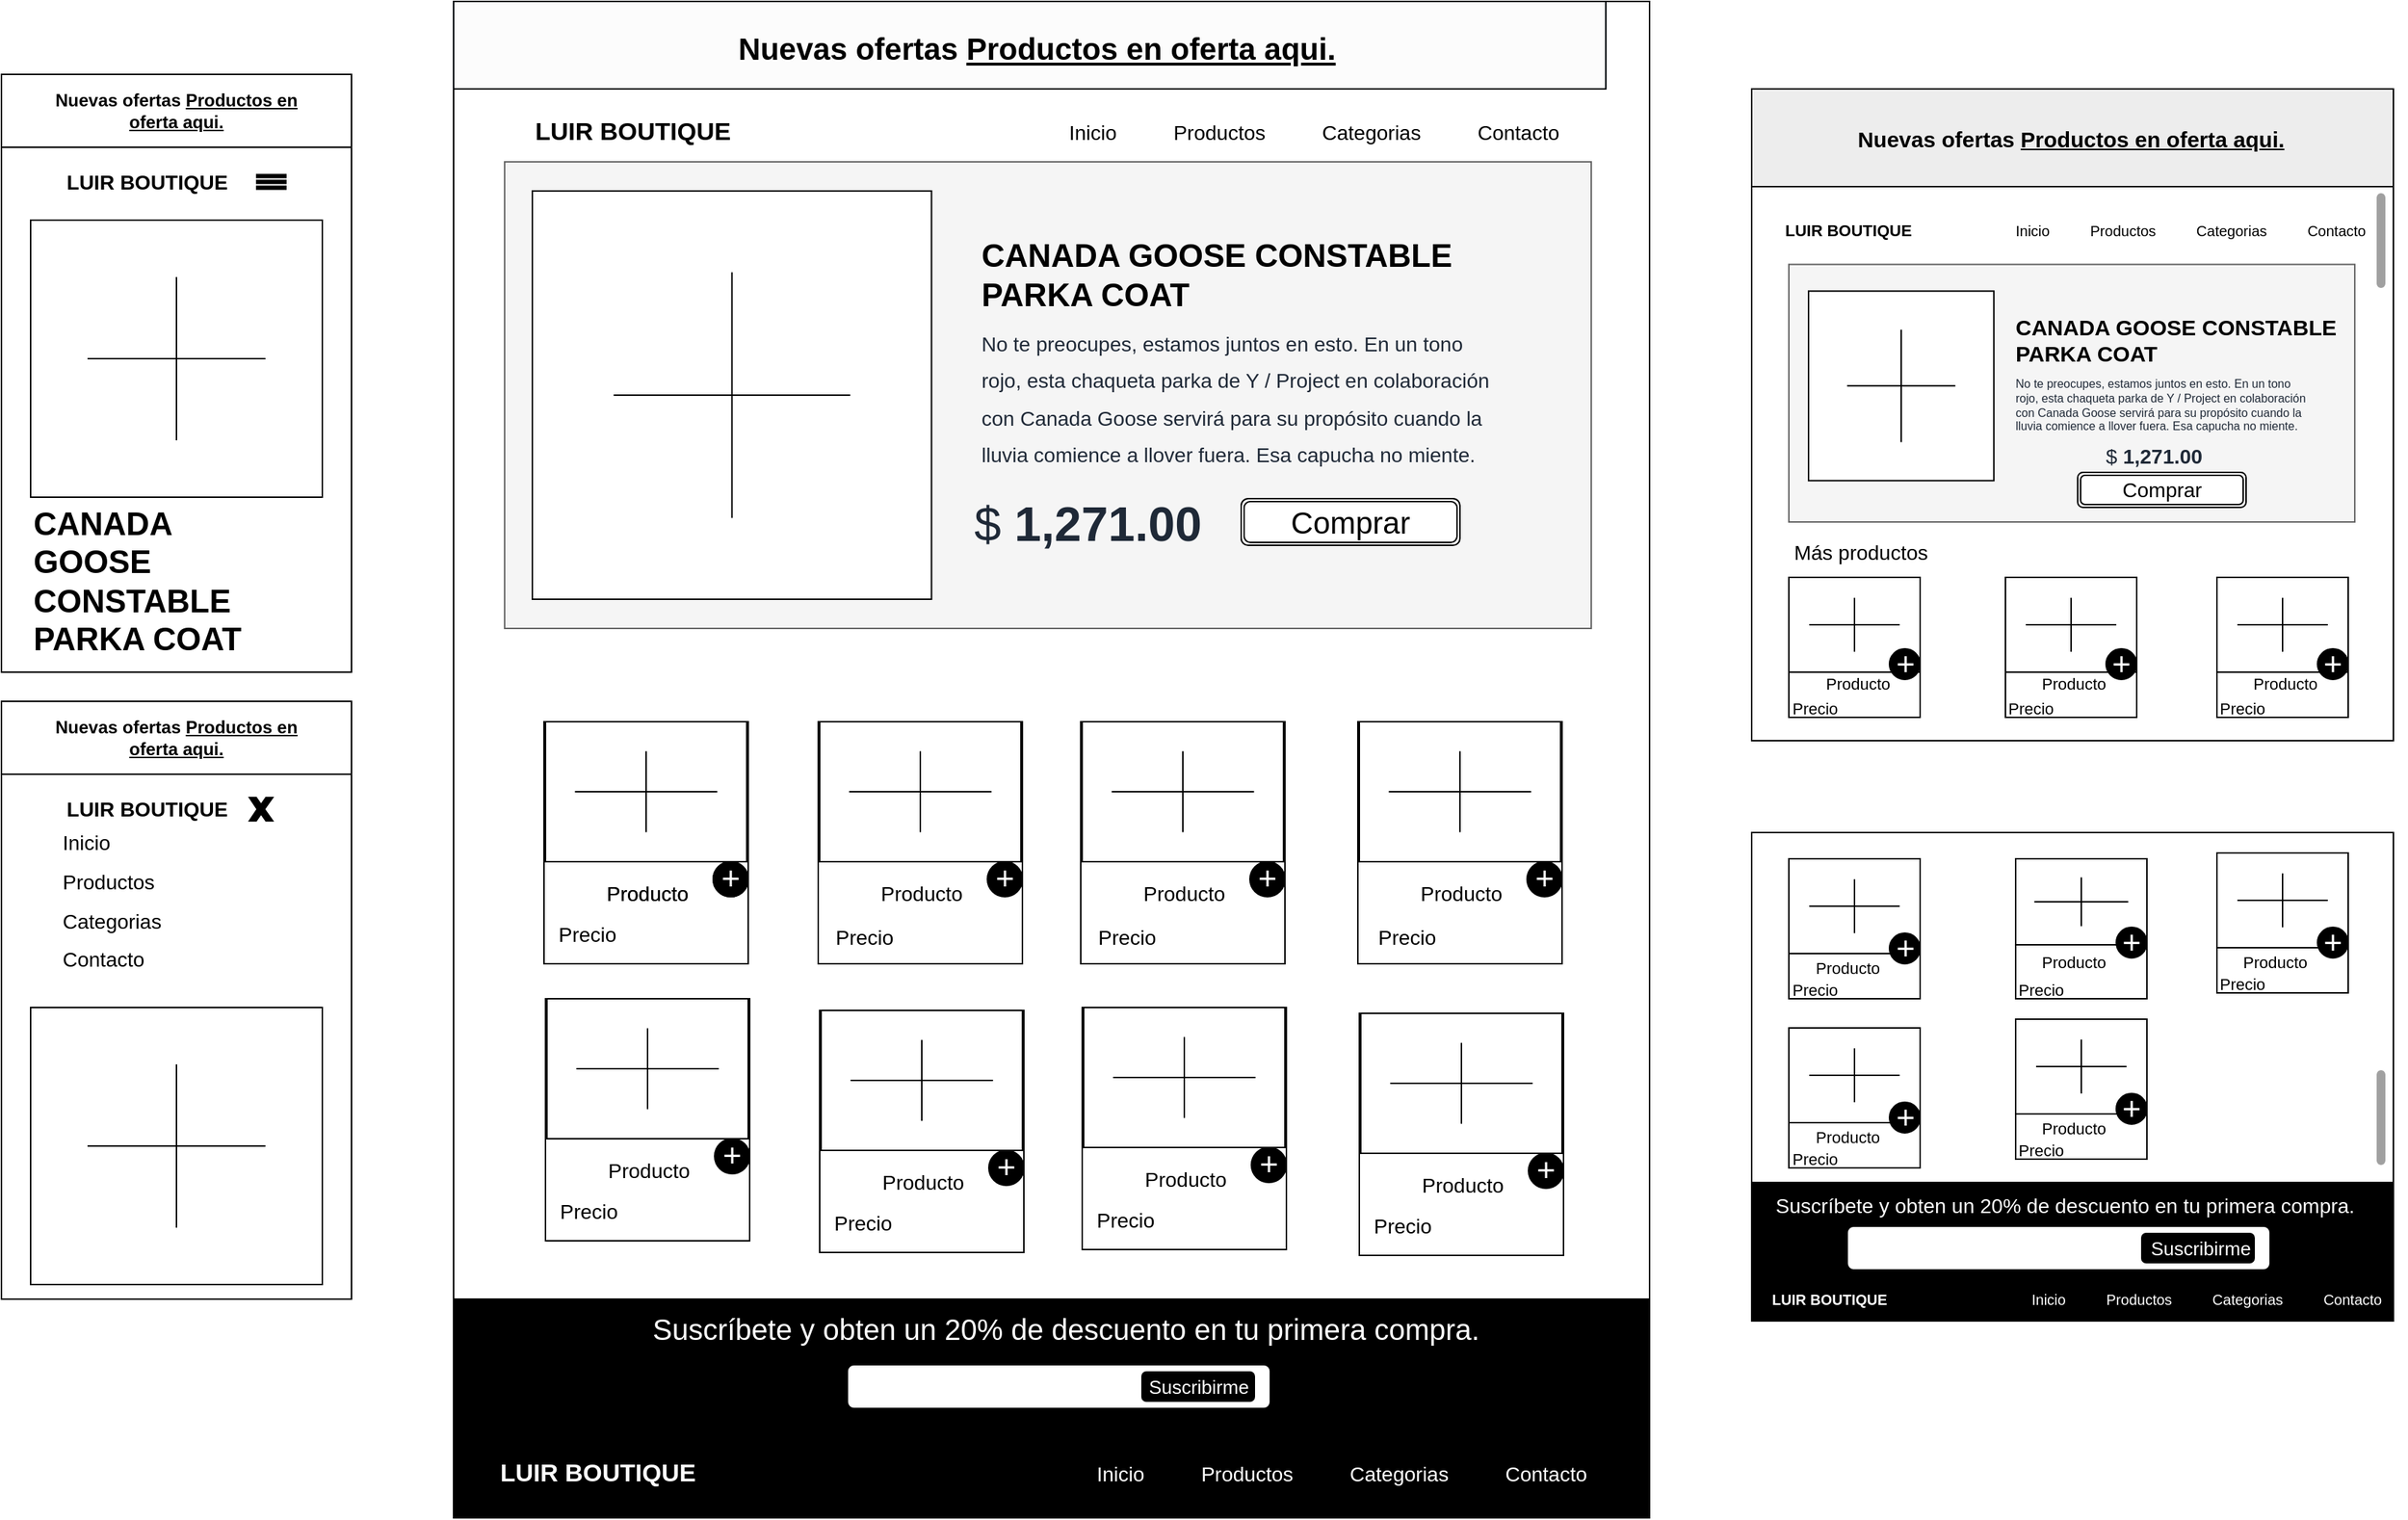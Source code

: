 <mxfile version="14.1.8" type="device"><diagram id="DQ85pQMzjL499qDn75xp" name="Página-1"><mxGraphModel dx="2370" dy="1370" grid="1" gridSize="10" guides="1" tooltips="1" connect="1" arrows="1" fold="1" page="1" pageScale="1" pageWidth="827" pageHeight="1169" math="0" shadow="0"><root><mxCell id="0"/><mxCell id="1" parent="0"/><mxCell id="dOEWDIoX8Lw7IMGB7rrU-489" value="" style="rounded=0;whiteSpace=wrap;html=1;" parent="1" vertex="1"><mxGeometry x="1250" y="640" width="440" height="275.5" as="geometry"/></mxCell><mxCell id="dOEWDIoX8Lw7IMGB7rrU-3" value="" style="group" parent="1" vertex="1" connectable="0"><mxGeometry x="50" y="120" width="280" height="420" as="geometry"/></mxCell><mxCell id="dOEWDIoX8Lw7IMGB7rrU-1" value="" style="rounded=0;whiteSpace=wrap;html=1;" parent="dOEWDIoX8Lw7IMGB7rrU-3" vertex="1"><mxGeometry width="240" height="410" as="geometry"/></mxCell><mxCell id="dOEWDIoX8Lw7IMGB7rrU-28" value="" style="group" parent="dOEWDIoX8Lw7IMGB7rrU-3" vertex="1" connectable="0"><mxGeometry width="240" height="50" as="geometry"/></mxCell><mxCell id="dOEWDIoX8Lw7IMGB7rrU-2" value="" style="rounded=0;whiteSpace=wrap;html=1;" parent="dOEWDIoX8Lw7IMGB7rrU-28" vertex="1"><mxGeometry width="240" height="50" as="geometry"/></mxCell><mxCell id="ZEg9yqBmqrwDbzF8w3MM-1" value="Nuevas ofertas &lt;u&gt;Productos en oferta aqui.&lt;/u&gt;" style="text;html=1;strokeColor=none;fillColor=none;align=center;verticalAlign=middle;whiteSpace=wrap;rounded=0;fontStyle=1" vertex="1" parent="dOEWDIoX8Lw7IMGB7rrU-28"><mxGeometry x="20" y="6.5" width="200" height="37" as="geometry"/></mxCell><mxCell id="dOEWDIoX8Lw7IMGB7rrU-5" value="" style="shape=parallelMarker;direction=south;html=1;outlineConnect=0;fontFamily=Helvetica;fontSize=12;fontColor=#000000;align=center;strokeColor=#000000;fillColor=#ffffff;" parent="dOEWDIoX8Lw7IMGB7rrU-3" vertex="1"><mxGeometry x="175" y="68.75" width="20" height="10" as="geometry"/></mxCell><mxCell id="ZEg9yqBmqrwDbzF8w3MM-2" value="&lt;b&gt;&lt;font style=&quot;font-size: 14px&quot;&gt;LUIR BOUTIQUE&lt;/font&gt;&lt;/b&gt;" style="text;html=1;strokeColor=none;fillColor=none;align=center;verticalAlign=middle;whiteSpace=wrap;rounded=0;" vertex="1" parent="dOEWDIoX8Lw7IMGB7rrU-3"><mxGeometry x="40" y="64" width="120" height="20" as="geometry"/></mxCell><mxCell id="ZEg9yqBmqrwDbzF8w3MM-4" value="&lt;b&gt;&lt;font style=&quot;font-size: 22px&quot;&gt;CANADA GOOSE CONSTABLE PARKA COAT&lt;/font&gt;&lt;/b&gt;" style="text;html=1;strokeColor=none;fillColor=none;align=left;verticalAlign=middle;whiteSpace=wrap;rounded=0;" vertex="1" parent="dOEWDIoX8Lw7IMGB7rrU-3"><mxGeometry x="20" y="300" width="170" height="95" as="geometry"/></mxCell><mxCell id="dOEWDIoX8Lw7IMGB7rrU-21" value="" style="group" parent="1" vertex="1" connectable="0"><mxGeometry x="470" y="260" width="30" height="20" as="geometry"/></mxCell><mxCell id="dOEWDIoX8Lw7IMGB7rrU-87" value="&lt;span style=&quot;color: rgba(0 , 0 , 0 , 0) ; font-family: monospace ; font-size: 0px&quot;&gt;%3CmxGraphModel%3E%3Croot%3E%3CmxCell%20id%3D%220%22%2F%3E%3CmxCell%20id%3D%221%22%20parent%3D%220%22%2F%3E%3CmxCell%20id%3D%222%22%20value%3D%22%26lt%3Bspan%20style%3D%26quot%3Bcolor%3A%20rgba(0%20%2C%200%20%2C%200%20%2C%200)%20%3B%20font-family%3A%20monospace%20%3B%20font-size%3A%200px%26quot%3B%26gt%3B%253CmxGraphModel%253E%253Croot%253E%253CmxCell%2520id%253D%25220%2522%252F%253E%253CmxCell%2520id%253D%25221%2522%2520parent%253D%25220%2522%252F%253E%253CmxCell%2520id%253D%25222%2522%2520value%253D%2522%2522%2520style%253D%2522shape%253Dplus%253Bhtml%253D1%253BoutlineConnect%253D0%253B%2522%2520vertex%253D%25221%2522%2520parent%253D%25221%2522%253E%253CmxGeometry%2520x%253D%2522414%2522%2520y%253D%2522250%2522%2520width%253D%2522273.68%2522%2520height%253D%2522280%2522%2520as%253D%2522geometry%2522%252F%253E%253C%252FmxCell%253E%253CmxCell%2520id%253D%25223%2522%2520value%253D%2522%2526lt%253Bb%2526gt%253B%2526lt%253Bfont%2520style%253D%2526quot%253Bfont-size%253A%252022px%2526quot%253B%2526gt%253BCANADA%2520GOOSE%2520CONSTABLE%2520PARKA%2520COAT%2526lt%253B%252Ffont%2526gt%253B%2526lt%253B%252Fb%2526gt%253B%2522%2520style%253D%2522text%253Bhtml%253D1%253BstrokeColor%253Dnone%253BfillColor%253Dnone%253Balign%253Dleft%253BverticalAlign%253Dmiddle%253BwhiteSpace%253Dwrap%253Brounded%253D0%253B%2522%2520vertex%253D%25221%2522%2520parent%253D%25221%2522%253E%253CmxGeometry%2520x%253D%2522720%2522%2520y%253D%2522275%2522%2520width%253D%2522360%2522%2520height%253D%252265%2522%2520as%253D%2522geometry%2522%252F%253E%253C%252FmxCell%253E%253CmxCell%2520id%253D%25224%2522%2520value%253D%2522%2526lt%253Bspan%2520style%253D%2526quot%253Bcolor%253A%2520rgb(31%2520%252C%252041%2520%252C%252055)%2520%253B%2520font-family%253A%2520%252C%2520%252C%2520%252C%2520%2526amp%253B%252334%253Bblinkmacsystemfont%2526amp%253B%252334%253B%2520%252C%2520%2526amp%253B%252334%253Bsegoe%2520ui%2526amp%253B%252334%253B%2520%252C%2520%2526amp%253B%252334%253Broboto%2526amp%253B%252334%253B%2520%252C%2520%2526amp%253B%252334%253Bhelvetica%2520neue%2526amp%253B%252334%253B%2520%252C%2520%2526amp%253B%252334%253Barial%2526amp%253B%252334%253B%2520%252C%2520%2526amp%253B%252334%253Bnoto%2520sans%2526amp%253B%252334%253B%2520%252C%2520sans-serif%2520%252C%2520%2526amp%253B%252334%253Bapple%2520color%2520emoji%2526amp%253B%252334%253B%2520%252C%2520%2526amp%253B%252334%253Bsegoe%2520ui%2520emoji%2526amp%253B%252334%253B%2520%252C%2520%2526amp%253B%252334%253Bsegoe%2520ui%2520symbol%2526amp%253B%252334%253B%2520%252C%2520%2526amp%253B%252334%253Bnoto%2520color%2520emoji%2526amp%253B%252334%253B%2520%253B%2520background-color%253A%2520rgb(255%2520%252C%2520255%2520%252C%2520255)%2526quot%253B%2526gt%253B%2526lt%253Bfont%2520style%253D%2526quot%253Bfont-size%253A%252014px%2526quot%253B%2526gt%253BNo%2520te%2520preocupes%252C%2520estamos%2520juntos%2520en%2520esto.%2520En%2520un%2520tono%2520rojo%252C%2520esta%2520chaqueta%2520parka%2520de%2520Y%2520%252F%2520Project%2520en%2520colaboraci%25C3%25B3n%2520con%2520Canada%2520Goose%2520servir%25C3%25A1%2520para%2520su%2520prop%25C3%25B3sito%2520cuando%2520la%2520lluvia%2520comience%2520a%2520llover%2520fuera.%2520Esa%2520capucha%2520no%2520miente.%2526lt%253B%252Ffont%2526gt%253B%2526lt%253B%252Fspan%2526gt%253B%2522%2520style%253D%2522text%253Bhtml%253D1%253BstrokeColor%253Dnone%253BfillColor%253Dnone%253Balign%253Dleft%253BverticalAlign%253Dmiddle%253BwhiteSpace%253Dwrap%253Brounded%253D0%253BlabelBackgroundColor%253Dnone%253BfontSize%253D21%253B%2522%2520vertex%253D%25221%2522%2520parent%253D%25221%2522%253E%253CmxGeometry%2520x%253D%2522720%2522%2520y%253D%2522335%2522%2520width%253D%2522360%2522%2520height%253D%2522110%2522%2520as%253D%2522geometry%2522%252F%253E%253C%252FmxCell%253E%253CmxCell%2520id%253D%25225%2522%2520value%253D%2522%2526lt%253Bfont%2520style%253D%2526quot%253Bfont-size%253A%252033px%2526quot%253B%2526gt%253B%2526lt%253Bspan%2520class%253D%2526quot%253Btext-2xl%2520leading-none%2520align-baseline%2526quot%253B%2520style%253D%2526quot%253Bbox-sizing%253A%2520border-box%2520%253B%2520border%253A%25200px%2520solid%2520rgb(229%2520%252C%2520231%2520%252C%2520235)%2520%253B%2520line-height%253A%25201%2520%253B%2520vertical-align%253A%2520baseline%2520%253B%2520color%253A%2520rgb(31%2520%252C%252041%2520%252C%252055)%2520%253B%2520font-family%253A%2520%252C%2520%252C%2520%252C%2520%2526amp%253B%252334%253Bblinkmacsystemfont%2526amp%253B%252334%253B%2520%252C%2520%2526amp%253B%252334%253Bsegoe%2520ui%2526amp%253B%252334%253B%2520%252C%2520%2526amp%253B%252334%253Broboto%2526amp%253B%252334%253B%2520%252C%2520%2526amp%253B%252334%253Bhelvetica%2520neue%2526amp%253B%252334%253B%2520%252C%2520%2526amp%253B%252334%253Barial%2526amp%253B%252334%253B%2520%252C%2520%2526amp%253B%252334%253Bnoto%2520sans%2526amp%253B%252334%253B%2520%252C%2520sans-serif%2520%252C%2520%2526amp%253B%252334%253Bapple%2520color%2520emoji%2526amp%253B%252334%253B%2520%252C%2520%2526amp%253B%252334%253Bsegoe%2520ui%2520emoji%2526amp%253B%252334%253B%2520%252C%2520%2526amp%253B%252334%253Bsegoe%2520ui%2520symbol%2526amp%253B%252334%253B%2520%252C%2520%2526amp%253B%252334%253Bnoto%2520color%2520emoji%2526amp%253B%252334%253B%2520%253B%2520text-align%253A%2520left%2520%253B%2520background-color%253A%2520rgb(255%2520%252C%2520255%2520%252C%2520255)%2526quot%253B%2526gt%253B%2524%2526lt%253B%252Fspan%2526gt%253B%2526lt%253Bspan%2520style%253D%2526quot%253Bcolor%253A%2520rgb(31%2520%252C%252041%2520%252C%252055)%2520%253B%2520font-family%253A%2520%252C%2520%252C%2520%252C%2520%2526amp%253B%252334%253Bblinkmacsystemfont%2526amp%253B%252334%253B%2520%252C%2520%2526amp%253B%252334%253Bsegoe%2520ui%2526amp%253B%252334%253B%2520%252C%2520%2526amp%253B%252334%253Broboto%2526amp%253B%252334%253B%2520%252C%2520%2526amp%253B%252334%253Bhelvetica%2520neue%2526amp%253B%252334%253B%2520%252C%2520%2526amp%253B%252334%253Barial%2526amp%253B%252334%253B%2520%252C%2520%2526amp%253B%252334%253Bnoto%2520sans%2526amp%253B%252334%253B%2520%252C%2520sans-serif%2520%252C%2520%2526amp%253B%252334%253Bapple%2520color%2520emoji%2526amp%253B%252334%253B%2520%252C%2520%2526amp%253B%252334%253Bsegoe%2520ui%2520emoji%2526amp%253B%252334%253B%2520%252C%2520%2526amp%253B%252334%253Bsegoe%2520ui%2520symbol%2526amp%253B%252334%253B%2520%252C%2520%2526amp%253B%252334%253Bnoto%2520color%2520emoji%2526amp%253B%252334%253B%2520%253B%2520text-align%253A%2520left%2520%253B%2520background-color%253A%2520rgb(255%2520%252C%2520255%2520%252C%2520255)%2526quot%253B%2526gt%253B%2526amp%253Bnbsp%253B%2526lt%253B%252Fspan%2526gt%253B%2526lt%253Bspan%2520class%253D%2526quot%253Bfont-bold%2520text-4xl%2520leading-none%2520align-baseline%2526quot%253B%2520style%253D%2526quot%253Bbox-sizing%253A%2520border-box%2520%253B%2520border%253A%25200px%2520solid%2520rgb(229%2520%252C%2520231%2520%252C%2520235)%2520%253B%2520font-weight%253A%2520700%2520%253B%2520line-height%253A%25201%2520%253B%2520vertical-align%253A%2520baseline%2520%253B%2520color%253A%2520rgb(31%2520%252C%252041%2520%252C%252055)%2520%253B%2520font-family%253A%2520%252C%2520%252C%2520%252C%2520%2526amp%253B%252334%253Bblinkmacsystemfont%2526amp%253B%252334%253B%2520%252C%2520%2526amp%253B%252334%253Bsegoe%2520ui%2526amp%253B%252334%253B%2520%252C%2520%2526amp%253B%252334%253Broboto%2526amp%253B%252334%253B%2520%252C%2520%2526amp%253B%252334%253Bhelvetica%2520neue%2526amp%253B%252334%253B%2520%252C%2520%2526amp%253B%252334%253Barial%2526amp%253B%252334%253B%2520%252C%2520%2526amp%253B%252334%253Bnoto%2520sans%2526amp%253B%252334%253B%2520%252C%2520sans-serif%2520%252C%2520%2526amp%253B%252334%253Bapple%2520color%2520emoji%2526amp%253B%252334%253B%2520%252C%2520%2526amp%253B%252334%253Bsegoe%2520ui%2520emoji%2526amp%253B%252334%253B%2520%252C%2520%2526amp%253B%252334%253Bsegoe%2520ui%2520symbol%2526amp%253B%252334%253B%2520%252C%2520%2526amp%253B%252334%253Bnoto%2520color%2520emoji%2526amp%253B%252334%253B%2520%253B%2520text-align%253A%2520left%2520%253B%2520background-color%253A%2520rgb(255%2520%252C%2520255%2520%252C%2520255)%2526quot%253B%2526gt%253B1%252C271.00%2526lt%253B%252Fspan%2526gt%253B%2526lt%253B%252Ffont%2526gt%253B%2522%2520style%253D%2522text%253Bhtml%253D1%253BstrokeColor%253Dnone%253BfillColor%253Dnone%253Balign%253Dcenter%253BverticalAlign%253Dmiddle%253BwhiteSpace%253Dwrap%253Brounded%253D0%253BlabelBackgroundColor%253Dnone%253BfontSize%253D21%253B%2522%2520vertex%253D%25221%2522%2520parent%253D%25221%2522%253E%253CmxGeometry%2520x%253D%2522740%2522%2520y%253D%2522463%2522%2520width%253D%2522110%2522%2520height%253D%252230%2522%2520as%253D%2522geometry%2522%252F%253E%253C%252FmxCell%253E%253CmxCell%2520id%253D%25226%2522%2520value%253D%2522Comprar%2522%2520style%253D%2522shape%253Dext%253Brounded%253D1%253Bhtml%253D1%253BwhiteSpace%253Dwrap%253Bdouble%253D1%253BlabelBackgroundColor%253Dnone%253BfillColor%253D%2523FFFFFF%253BfontSize%253D21%253Balign%253Dcenter%253B%2522%2520vertex%253D%25221%2522%2520parent%253D%25221%2522%253E%253CmxGeometry%2520x%253D%2522900%2522%2520y%253D%2522461%2522%2520width%253D%2522150%2522%2520height%253D%252232%2522%2520as%253D%2522geometry%2522%252F%253E%253C%252FmxCell%253E%253C%252Froot%253E%253C%252FmxGraphModel%253E%26lt%3B%2Fspan%26gt%3B%22%20style%3D%22rounded%3D0%3BwhiteSpace%3Dwrap%3Bhtml%3D1%3BlabelBackgroundColor%3Dnone%3BfillColor%3D%23FFFFFF%3BfontSize%3D22%3Balign%3Dleft%3B%22%20vertex%3D%221%22%20parent%3D%221%22%3E%3CmxGeometry%20x%3D%22414%22%20y%3D%22614%22%20width%3D%22120%22%20height%3D%22136%22%20as%3D%22geometry%22%2F%3E%3C%2FmxCell%3E%3C%2Froot%3E%3C%2FmxGraphModel%3E&lt;/span&gt;&lt;span style=&quot;color: rgba(0 , 0 , 0 , 0) ; font-family: monospace ; font-size: 0px&quot;&gt;%3CmxGraphModel%3E%3Croot%3E%3CmxCell%20id%3D%220%22%2F%3E%3CmxCell%20id%3D%221%22%20parent%3D%220%22%2F%3E%3CmxCell%20id%3D%222%22%20value%3D%22%26lt%3Bspan%20style%3D%26quot%3Bcolor%3A%20rgba(0%20%2C%200%20%2C%200%20%2C%200)%20%3B%20font-family%3A%20monospace%20%3B%20font-size%3A%200px%26quot%3B%26gt%3B%253CmxGraphModel%253E%253Croot%253E%253CmxCell%2520id%253D%25220%2522%252F%253E%253CmxCell%2520id%253D%25221%2522%2520parent%253D%25220%2522%252F%253E%253CmxCell%2520id%253D%25222%2522%2520value%253D%2522%2522%2520style%253D%2522shape%253Dplus%253Bhtml%253D1%253BoutlineConnect%253D0%253B%2522%2520vertex%253D%25221%2522%2520parent%253D%25221%2522%253E%253CmxGeometry%2520x%253D%2522414%2522%2520y%253D%2522250%2522%2520width%253D%2522273.68%2522%2520height%253D%2522280%2522%2520as%253D%2522geometry%2522%252F%253E%253C%252FmxCell%253E%253CmxCell%2520id%253D%25223%2522%2520value%253D%2522%2526lt%253Bb%2526gt%253B%2526lt%253Bfont%2520style%253D%2526quot%253Bfont-size%253A%252022px%2526quot%253B%2526gt%253BCANADA%2520GOOSE%2520CONSTABLE%2520PARKA%2520COAT%2526lt%253B%252Ffont%2526gt%253B%2526lt%253B%252Fb%2526gt%253B%2522%2520style%253D%2522text%253Bhtml%253D1%253BstrokeColor%253Dnone%253BfillColor%253Dnone%253Balign%253Dleft%253BverticalAlign%253Dmiddle%253BwhiteSpace%253Dwrap%253Brounded%253D0%253B%2522%2520vertex%253D%25221%2522%2520parent%253D%25221%2522%253E%253CmxGeometry%2520x%253D%2522720%2522%2520y%253D%2522275%2522%2520width%253D%2522360%2522%2520height%253D%252265%2522%2520as%253D%2522geometry%2522%252F%253E%253C%252FmxCell%253E%253CmxCell%2520id%253D%25224%2522%2520value%253D%2522%2526lt%253Bspan%2520style%253D%2526quot%253Bcolor%253A%2520rgb(31%2520%252C%252041%2520%252C%252055)%2520%253B%2520font-family%253A%2520%252C%2520%252C%2520%252C%2520%2526amp%253B%252334%253Bblinkmacsystemfont%2526amp%253B%252334%253B%2520%252C%2520%2526amp%253B%252334%253Bsegoe%2520ui%2526amp%253B%252334%253B%2520%252C%2520%2526amp%253B%252334%253Broboto%2526amp%253B%252334%253B%2520%252C%2520%2526amp%253B%252334%253Bhelvetica%2520neue%2526amp%253B%252334%253B%2520%252C%2520%2526amp%253B%252334%253Barial%2526amp%253B%252334%253B%2520%252C%2520%2526amp%253B%252334%253Bnoto%2520sans%2526amp%253B%252334%253B%2520%252C%2520sans-serif%2520%252C%2520%2526amp%253B%252334%253Bapple%2520color%2520emoji%2526amp%253B%252334%253B%2520%252C%2520%2526amp%253B%252334%253Bsegoe%2520ui%2520emoji%2526amp%253B%252334%253B%2520%252C%2520%2526amp%253B%252334%253Bsegoe%2520ui%2520symbol%2526amp%253B%252334%253B%2520%252C%2520%2526amp%253B%252334%253Bnoto%2520color%2520emoji%2526amp%253B%252334%253B%2520%253B%2520background-color%253A%2520rgb(255%2520%252C%2520255%2520%252C%2520255)%2526quot%253B%2526gt%253B%2526lt%253Bfont%2520style%253D%2526quot%253Bfont-size%253A%252014px%2526quot%253B%2526gt%253BNo%2520te%2520preocupes%252C%2520estamos%2520juntos%2520en%2520esto.%2520En%2520un%2520tono%2520rojo%252C%2520esta%2520chaqueta%2520parka%2520de%2520Y%2520%252F%2520Project%2520en%2520colaboraci%25C3%25B3n%2520con%2520Canada%2520Goose%2520servir%25C3%25A1%2520para%2520su%2520prop%25C3%25B3sito%2520cuando%2520la%2520lluvia%2520comience%2520a%2520llover%2520fuera.%2520Esa%2520capucha%2520no%2520miente.%2526lt%253B%252Ffont%2526gt%253B%2526lt%253B%252Fspan%2526gt%253B%2522%2520style%253D%2522text%253Bhtml%253D1%253BstrokeColor%253Dnone%253BfillColor%253Dnone%253Balign%253Dleft%253BverticalAlign%253Dmiddle%253BwhiteSpace%253Dwrap%253Brounded%253D0%253BlabelBackgroundColor%253Dnone%253BfontSize%253D21%253B%2522%2520vertex%253D%25221%2522%2520parent%253D%25221%2522%253E%253CmxGeometry%2520x%253D%2522720%2522%2520y%253D%2522335%2522%2520width%253D%2522360%2522%2520height%253D%2522110%2522%2520as%253D%2522geometry%2522%252F%253E%253C%252FmxCell%253E%253CmxCell%2520id%253D%25225%2522%2520value%253D%2522%2526lt%253Bfont%2520style%253D%2526quot%253Bfont-size%253A%252033px%2526quot%253B%2526gt%253B%2526lt%253Bspan%2520class%253D%2526quot%253Btext-2xl%2520leading-none%2520align-baseline%2526quot%253B%2520style%253D%2526quot%253Bbox-sizing%253A%2520border-box%2520%253B%2520border%253A%25200px%2520solid%2520rgb(229%2520%252C%2520231%2520%252C%2520235)%2520%253B%2520line-height%253A%25201%2520%253B%2520vertical-align%253A%2520baseline%2520%253B%2520color%253A%2520rgb(31%2520%252C%252041%2520%252C%252055)%2520%253B%2520font-family%253A%2520%252C%2520%252C%2520%252C%2520%2526amp%253B%252334%253Bblinkmacsystemfont%2526amp%253B%252334%253B%2520%252C%2520%2526amp%253B%252334%253Bsegoe%2520ui%2526amp%253B%252334%253B%2520%252C%2520%2526amp%253B%252334%253Broboto%2526amp%253B%252334%253B%2520%252C%2520%2526amp%253B%252334%253Bhelvetica%2520neue%2526amp%253B%252334%253B%2520%252C%2520%2526amp%253B%252334%253Barial%2526amp%253B%252334%253B%2520%252C%2520%2526amp%253B%252334%253Bnoto%2520sans%2526amp%253B%252334%253B%2520%252C%2520sans-serif%2520%252C%2520%2526amp%253B%252334%253Bapple%2520color%2520emoji%2526amp%253B%252334%253B%2520%252C%2520%2526amp%253B%252334%253Bsegoe%2520ui%2520emoji%2526amp%253B%252334%253B%2520%252C%2520%2526amp%253B%252334%253Bsegoe%2520ui%2520symbol%2526amp%253B%252334%253B%2520%252C%2520%2526amp%253B%252334%253Bnoto%2520color%2520emoji%2526amp%253B%252334%253B%2520%253B%2520text-align%253A%2520left%2520%253B%2520background-color%253A%2520rgb(255%2520%252C%2520255%2520%252C%2520255)%2526quot%253B%2526gt%253B%2524%2526lt%253B%252Fspan%2526gt%253B%2526lt%253Bspan%2520style%253D%2526quot%253Bcolor%253A%2520rgb(31%2520%252C%252041%2520%252C%252055)%2520%253B%2520font-family%253A%2520%252C%2520%252C%2520%252C%2520%2526amp%253B%252334%253Bblinkmacsystemfont%2526amp%253B%252334%253B%2520%252C%2520%2526amp%253B%252334%253Bsegoe%2520ui%2526amp%253B%252334%253B%2520%252C%2520%2526amp%253B%252334%253Broboto%2526amp%253B%252334%253B%2520%252C%2520%2526amp%253B%252334%253Bhelvetica%2520neue%2526amp%253B%252334%253B%2520%252C%2520%2526amp%253B%252334%253Barial%2526amp%253B%252334%253B%2520%252C%2520%2526amp%253B%252334%253Bnoto%2520sans%2526amp%253B%252334%253B%2520%252C%2520sans-serif%2520%252C%2520%2526amp%253B%252334%253Bapple%2520color%2520emoji%2526amp%253B%252334%253B%2520%252C%2520%2526amp%253B%252334%253Bsegoe%2520ui%2520emoji%2526amp%253B%252334%253B%2520%252C%2520%2526amp%253B%252334%253Bsegoe%2520ui%2520symbol%2526amp%253B%252334%253B%2520%252C%2520%2526amp%253B%252334%253Bnoto%2520color%2520emoji%2526amp%253B%252334%253B%2520%253B%2520text-align%253A%2520left%2520%253B%2520background-color%253A%2520rgb(255%2520%252C%2520255%2520%252C%2520255)%2526quot%253B%2526gt%253B%2526amp%253Bnbsp%253B%2526lt%253B%252Fspan%2526gt%253B%2526lt%253Bspan%2520class%253D%2526quot%253Bfont-bold%2520text-4xl%2520leading-none%2520align-baseline%2526quot%253B%2520style%253D%2526quot%253Bbox-sizing%253A%2520border-box%2520%253B%2520border%253A%25200px%2520solid%2520rgb(229%2520%252C%2520231%2520%252C%2520235)%2520%253B%2520font-weight%253A%2520700%2520%253B%2520line-height%253A%25201%2520%253B%2520vertical-align%253A%2520baseline%2520%253B%2520color%253A%2520rgb(31%2520%252C%252041%2520%252C%252055)%2520%253B%2520font-family%253A%2520%252C%2520%252C%2520%252C%2520%2526amp%253B%252334%253Bblinkmacsystemfont%2526amp%253B%252334%253B%2520%252C%2520%2526amp%253B%252334%253Bsegoe%2520ui%2526amp%253B%252334%253B%2520%252C%2520%2526amp%253B%252334%253Broboto%2526amp%253B%252334%253B%2520%252C%2520%2526amp%253B%252334%253Bhelvetica%2520neue%2526amp%253B%252334%253B%2520%252C%2520%2526amp%253B%252334%253Barial%2526amp%253B%252334%253B%2520%252C%2520%2526amp%253B%252334%253Bnoto%2520sans%2526amp%253B%252334%253B%2520%252C%2520sans-serif%2520%252C%2520%2526amp%253B%252334%253Bapple%2520color%2520emoji%2526amp%253B%252334%253B%2520%252C%2520%2526amp%253B%252334%253Bsegoe%2520ui%2520emoji%2526amp%253B%252334%253B%2520%252C%2520%2526amp%253B%252334%253Bsegoe%2520ui%2520symbol%2526amp%253B%252334%253B%2520%252C%2520%2526amp%253B%252334%253Bnoto%2520color%2520emoji%2526amp%253B%252334%253B%2520%253B%2520text-align%253A%2520left%2520%253B%2520background-color%253A%2520rgb(255%2520%252C%2520255%2520%252C%2520255)%2526quot%253B%2526gt%253B1%252C271.00%2526lt%253B%252Fspan%2526gt%253B%2526lt%253B%252Ffont%2526gt%253B%2522%2520style%253D%2522text%253Bhtml%253D1%253BstrokeColor%253Dnone%253BfillColor%253Dnone%253Balign%253Dcenter%253BverticalAlign%253Dmiddle%253BwhiteSpace%253Dwrap%253Brounded%253D0%253BlabelBackgroundColor%253Dnone%253BfontSize%253D21%253B%2522%2520vertex%253D%25221%2522%2520parent%253D%25221%2522%253E%253CmxGeometry%2520x%253D%2522740%2522%2520y%253D%2522463%2522%2520width%253D%2522110%2522%2520height%253D%252230%2522%2520as%253D%2522geometry%2522%252F%253E%253C%252FmxCell%253E%253CmxCell%2520id%253D%25226%2522%2520value%253D%2522Comprar%2522%2520style%253D%2522shape%253Dext%253Brounded%253D1%253Bhtml%253D1%253BwhiteSpace%253Dwrap%253Bdouble%253D1%253BlabelBackgroundColor%253Dnone%253BfillColor%253D%2523FFFFFF%253BfontSize%253D21%253Balign%253Dcenter%253B%2522%2520vertex%253D%25221%2522%2520parent%253D%25221%2522%253E%253CmxGeometry%2520x%253D%2522900%2522%2520y%253D%2522461%2522%2520width%253D%2522150%2522%2520height%253D%252232%2522%2520as%253D%2522geometry%2522%252F%253E%253C%252FmxCell%253E%253C%252Froot%253E%253C%252FmxGraphModel%253E%26lt%3B%2Fspan%26gt%3B%22%20style%3D%22rounded%3D0%3BwhiteSpace%3Dwrap%3Bhtml%3D1%3BlabelBackgroundColor%3Dnone%3BfillColor%3D%23FFFFFF%3BfontSize%3D22%3Balign%3Dleft%3B%22%20vertex%3D%221%22%20parent%3D%221%22%3E%3CmxGeometry%20x%3D%22414%22%20y%3D%22614%22%20width%3D%22120%22%20height%3D%22136%22%20as%3D%22geometry%22%2F%3E%3C%2FmxCell%3E%3C%2Froot%3E%3C%2FmxGraphModel%3E&lt;/span&gt;" style="rounded=0;whiteSpace=wrap;html=1;" parent="1" vertex="1"><mxGeometry x="360" y="70" width="820" height="1010" as="geometry"/></mxCell><mxCell id="dOEWDIoX8Lw7IMGB7rrU-88" value="" style="rounded=0;whiteSpace=wrap;html=1;strokeColor=#000408;strokeWidth=1;fillColor=#FCFCFC;gradientColor=none;" parent="1" vertex="1"><mxGeometry x="360" y="70" width="790" height="60" as="geometry"/></mxCell><mxCell id="dOEWDIoX8Lw7IMGB7rrU-99" value="&lt;span style=&quot;font-size: 21px;&quot;&gt;Nuevas ofertas&amp;nbsp;&lt;/span&gt;&lt;u style=&quot;font-size: 21px;&quot;&gt;Productos en oferta aqui.&lt;/u&gt;" style="text;html=1;strokeColor=none;fillColor=none;align=center;verticalAlign=middle;whiteSpace=wrap;rounded=0;strokeWidth=1;fontSize=21;fontStyle=1" parent="1" vertex="1"><mxGeometry x="390" y="92" width="740" height="20" as="geometry"/></mxCell><mxCell id="dOEWDIoX8Lw7IMGB7rrU-435" value="" style="rounded=0;whiteSpace=wrap;html=1;fillColor=#EDEDED;" parent="1" vertex="1"><mxGeometry x="1250" y="130" width="440" height="67" as="geometry"/></mxCell><mxCell id="dOEWDIoX8Lw7IMGB7rrU-436" value="" style="rounded=0;whiteSpace=wrap;html=1;" parent="1" vertex="1"><mxGeometry x="1250" y="197" width="440" height="380" as="geometry"/></mxCell><mxCell id="dOEWDIoX8Lw7IMGB7rrU-484" value="" style="html=1;verticalLabelPosition=bottom;labelBackgroundColor=#ffffff;verticalAlign=top;shadow=0;dashed=0;strokeWidth=2;shape=mxgraph.ios7.misc.scroll_(horizontal);fillColor=#a0a0a0;fontSize=18;align=left;rotation=-90;" parent="1" vertex="1"><mxGeometry x="1649" y="231" width="65" height="6" as="geometry"/></mxCell><mxCell id="dOEWDIoX8Lw7IMGB7rrU-485" value="" style="rounded=0;whiteSpace=wrap;html=1;fillColor=#000000;" parent="1" vertex="1"><mxGeometry x="1250" y="880" width="440" height="95" as="geometry"/></mxCell><mxCell id="dOEWDIoX8Lw7IMGB7rrU-543" value="" style="html=1;verticalLabelPosition=bottom;labelBackgroundColor=#ffffff;verticalAlign=top;shadow=0;dashed=0;strokeWidth=2;shape=mxgraph.ios7.misc.scroll_(horizontal);fillColor=#a0a0a0;fontSize=18;align=left;rotation=-90;" parent="1" vertex="1"><mxGeometry x="1649" y="832.5" width="65" height="6" as="geometry"/></mxCell><mxCell id="ZEg9yqBmqrwDbzF8w3MM-5" value="" style="group" vertex="1" connectable="0" parent="1"><mxGeometry x="50" y="550" width="280" height="420" as="geometry"/></mxCell><mxCell id="ZEg9yqBmqrwDbzF8w3MM-6" value="" style="rounded=0;whiteSpace=wrap;html=1;" vertex="1" parent="ZEg9yqBmqrwDbzF8w3MM-5"><mxGeometry width="240" height="410" as="geometry"/></mxCell><mxCell id="ZEg9yqBmqrwDbzF8w3MM-7" value="" style="group" vertex="1" connectable="0" parent="ZEg9yqBmqrwDbzF8w3MM-5"><mxGeometry width="240" height="50" as="geometry"/></mxCell><mxCell id="ZEg9yqBmqrwDbzF8w3MM-8" value="" style="rounded=0;whiteSpace=wrap;html=1;" vertex="1" parent="ZEg9yqBmqrwDbzF8w3MM-7"><mxGeometry width="240" height="50" as="geometry"/></mxCell><mxCell id="ZEg9yqBmqrwDbzF8w3MM-9" value="Nuevas ofertas &lt;u&gt;Productos en oferta aqui.&lt;/u&gt;" style="text;html=1;strokeColor=none;fillColor=none;align=center;verticalAlign=middle;whiteSpace=wrap;rounded=0;fontStyle=1" vertex="1" parent="ZEg9yqBmqrwDbzF8w3MM-7"><mxGeometry x="20" y="6.5" width="200" height="37" as="geometry"/></mxCell><mxCell id="ZEg9yqBmqrwDbzF8w3MM-12" value="&lt;b&gt;&lt;font style=&quot;font-size: 14px&quot;&gt;LUIR BOUTIQUE&lt;/font&gt;&lt;/b&gt;" style="text;html=1;strokeColor=none;fillColor=none;align=center;verticalAlign=middle;whiteSpace=wrap;rounded=0;" vertex="1" parent="ZEg9yqBmqrwDbzF8w3MM-5"><mxGeometry x="40" y="64" width="120" height="20" as="geometry"/></mxCell><mxCell id="ZEg9yqBmqrwDbzF8w3MM-13" value="" style="shape=plus;html=1;outlineConnect=0;" vertex="1" parent="ZEg9yqBmqrwDbzF8w3MM-5"><mxGeometry x="20" y="210" width="200" height="190" as="geometry"/></mxCell><mxCell id="ZEg9yqBmqrwDbzF8w3MM-15" value="" style="verticalLabelPosition=bottom;verticalAlign=top;html=1;shape=mxgraph.basic.x;align=left;labelBackgroundColor=#000000;labelBorderColor=#000000;fillColor=#000000;" vertex="1" parent="ZEg9yqBmqrwDbzF8w3MM-5"><mxGeometry x="170" y="66" width="16" height="16" as="geometry"/></mxCell><mxCell id="ZEg9yqBmqrwDbzF8w3MM-19" value="&lt;font style=&quot;font-size: 14px ; line-height: 190%&quot;&gt;Inicio&lt;br&gt;Productos&lt;br&gt;Categorias&lt;br&gt;Contacto&lt;/font&gt;" style="text;html=1;strokeColor=none;fillColor=none;align=left;verticalAlign=middle;whiteSpace=wrap;rounded=0;labelBackgroundColor=none;spacingTop=0;spacing=2;labelPosition=center;verticalLabelPosition=middle;" vertex="1" parent="ZEg9yqBmqrwDbzF8w3MM-5"><mxGeometry x="40" y="82" width="150" height="110" as="geometry"/></mxCell><mxCell id="ZEg9yqBmqrwDbzF8w3MM-20" value="" style="shape=plus;html=1;outlineConnect=0;" vertex="1" parent="1"><mxGeometry x="70" y="220" width="200" height="190" as="geometry"/></mxCell><mxCell id="ZEg9yqBmqrwDbzF8w3MM-22" value="&lt;b&gt;&lt;font style=&quot;font-size: 17px&quot;&gt;LUIR BOUTIQUE&lt;/font&gt;&lt;/b&gt;" style="text;html=1;strokeColor=none;fillColor=none;align=left;verticalAlign=middle;whiteSpace=wrap;rounded=0;" vertex="1" parent="1"><mxGeometry x="414" y="150" width="276" height="20" as="geometry"/></mxCell><mxCell id="ZEg9yqBmqrwDbzF8w3MM-23" value="&lt;font style=&quot;font-size: 14px ; line-height: 190%&quot;&gt;Inicio&amp;nbsp; &amp;nbsp; &amp;nbsp; &amp;nbsp; &amp;nbsp; Productos&amp;nbsp; &amp;nbsp; &amp;nbsp; &amp;nbsp; &amp;nbsp; Categorias&amp;nbsp; &amp;nbsp; &amp;nbsp; &amp;nbsp; &amp;nbsp; Contacto&lt;/font&gt;" style="text;html=1;strokeColor=none;fillColor=none;align=left;verticalAlign=middle;whiteSpace=wrap;rounded=0;labelBackgroundColor=none;spacingTop=0;spacing=2;labelPosition=center;verticalLabelPosition=middle;" vertex="1" parent="1"><mxGeometry x="780" y="140" width="350" height="40" as="geometry"/></mxCell><mxCell id="ZEg9yqBmqrwDbzF8w3MM-30" value="&lt;h3 class=&quot;text-gray-600 text-3xl font-medium&quot; style=&quot;box-sizing: border-box; border: 0px solid rgb(229, 231, 235); margin: 0px; font-size: 14px; font-weight: 500; line-height: 2.25rem;&quot;&gt;Más productos&lt;/h3&gt;" style="text;html=1;strokeColor=none;fillColor=none;align=center;verticalAlign=middle;whiteSpace=wrap;rounded=0;labelBackgroundColor=none;fontSize=14;" vertex="1" parent="1"><mxGeometry x="1271" y="437" width="108" height="20" as="geometry"/></mxCell><mxCell id="ZEg9yqBmqrwDbzF8w3MM-31" value="" style="rounded=0;whiteSpace=wrap;html=1;labelBackgroundColor=none;fillColor=#f5f5f5;fontSize=22;align=left;textOpacity=0;strokeColor=#666666;fontColor=#333333;" vertex="1" parent="1"><mxGeometry x="395" y="180" width="745" height="320" as="geometry"/></mxCell><mxCell id="ZEg9yqBmqrwDbzF8w3MM-32" value="" style="shape=plus;html=1;outlineConnect=0;" vertex="1" parent="1"><mxGeometry x="414" y="200" width="273.68" height="280" as="geometry"/></mxCell><mxCell id="ZEg9yqBmqrwDbzF8w3MM-33" value="&lt;b&gt;&lt;font style=&quot;font-size: 22px&quot;&gt;CANADA GOOSE CONSTABLE PARKA COAT&lt;/font&gt;&lt;/b&gt;" style="text;html=1;strokeColor=none;fillColor=none;align=left;verticalAlign=middle;whiteSpace=wrap;rounded=0;" vertex="1" parent="1"><mxGeometry x="720" y="225" width="360" height="65" as="geometry"/></mxCell><mxCell id="ZEg9yqBmqrwDbzF8w3MM-34" value="&lt;span style=&quot;color: rgb(31, 41, 55);&quot;&gt;&lt;font style=&quot;font-size: 14px&quot;&gt;No te preocupes, estamos juntos en esto. En un tono rojo, esta chaqueta parka de Y / Project en colaboración con Canada Goose servirá para su propósito cuando la lluvia comience a llover fuera. Esa capucha no miente.&lt;/font&gt;&lt;/span&gt;" style="text;html=1;strokeColor=none;fillColor=none;align=left;verticalAlign=middle;whiteSpace=wrap;rounded=0;labelBackgroundColor=none;fontSize=21;" vertex="1" parent="1"><mxGeometry x="720" y="285" width="360" height="110" as="geometry"/></mxCell><mxCell id="ZEg9yqBmqrwDbzF8w3MM-35" value="&lt;font style=&quot;font-size: 33px&quot;&gt;&lt;span class=&quot;text-2xl leading-none align-baseline&quot; style=&quot;box-sizing: border-box; border: 0px solid rgb(229, 231, 235); line-height: 1; vertical-align: baseline; color: rgb(31, 41, 55); text-align: left;&quot;&gt;$&lt;/span&gt;&lt;span style=&quot;color: rgb(31, 41, 55); text-align: left;&quot;&gt;&amp;nbsp;&lt;/span&gt;&lt;span class=&quot;font-bold text-4xl leading-none align-baseline&quot; style=&quot;box-sizing: border-box; border: 0px solid rgb(229, 231, 235); font-weight: 700; line-height: 1; vertical-align: baseline; color: rgb(31, 41, 55); text-align: left;&quot;&gt;1,271.00&lt;/span&gt;&lt;/font&gt;" style="text;html=1;strokeColor=none;fillColor=none;align=center;verticalAlign=middle;whiteSpace=wrap;rounded=0;labelBackgroundColor=none;fontSize=21;" vertex="1" parent="1"><mxGeometry x="740" y="413" width="110" height="30" as="geometry"/></mxCell><mxCell id="ZEg9yqBmqrwDbzF8w3MM-36" value="Comprar" style="shape=ext;rounded=1;html=1;whiteSpace=wrap;double=1;labelBackgroundColor=none;fillColor=#FFFFFF;fontSize=21;align=center;" vertex="1" parent="1"><mxGeometry x="900" y="411" width="150" height="32" as="geometry"/></mxCell><mxCell id="ZEg9yqBmqrwDbzF8w3MM-44" value="&lt;span style=&quot;color: rgba(0 , 0 , 0 , 0) ; font-family: monospace ; font-size: 0px&quot;&gt;%3CmxGraphModel%3E%3Croot%3E%3CmxCell%20id%3D%220%22%2F%3E%3CmxCell%20id%3D%221%22%20parent%3D%220%22%2F%3E%3CmxCell%20id%3D%222%22%20value%3D%22%22%20style%3D%22shape%3Dplus%3Bhtml%3D1%3BoutlineConnect%3D0%3B%22%20vertex%3D%221%22%20parent%3D%221%22%3E%3CmxGeometry%20x%3D%22414%22%20y%3D%22250%22%20width%3D%22273.68%22%20height%3D%22280%22%20as%3D%22geometry%22%2F%3E%3C%2FmxCell%3E%3CmxCell%20id%3D%223%22%20value%3D%22%26lt%3Bb%26gt%3B%26lt%3Bfont%20style%3D%26quot%3Bfont-size%3A%2022px%26quot%3B%26gt%3BCANADA%20GOOSE%20CONSTABLE%20PARKA%20COAT%26lt%3B%2Ffont%26gt%3B%26lt%3B%2Fb%26gt%3B%22%20style%3D%22text%3Bhtml%3D1%3BstrokeColor%3Dnone%3BfillColor%3Dnone%3Balign%3Dleft%3BverticalAlign%3Dmiddle%3BwhiteSpace%3Dwrap%3Brounded%3D0%3B%22%20vertex%3D%221%22%20parent%3D%221%22%3E%3CmxGeometry%20x%3D%22720%22%20y%3D%22275%22%20width%3D%22360%22%20height%3D%2265%22%20as%3D%22geometry%22%2F%3E%3C%2FmxCell%3E%3CmxCell%20id%3D%224%22%20value%3D%22%26lt%3Bspan%20style%3D%26quot%3Bcolor%3A%20rgb(31%20%2C%2041%20%2C%2055)%20%3B%20font-family%3A%20%2C%20%2C%20%2C%20%26amp%3B%2334%3Bblinkmacsystemfont%26amp%3B%2334%3B%20%2C%20%26amp%3B%2334%3Bsegoe%20ui%26amp%3B%2334%3B%20%2C%20%26amp%3B%2334%3Broboto%26amp%3B%2334%3B%20%2C%20%26amp%3B%2334%3Bhelvetica%20neue%26amp%3B%2334%3B%20%2C%20%26amp%3B%2334%3Barial%26amp%3B%2334%3B%20%2C%20%26amp%3B%2334%3Bnoto%20sans%26amp%3B%2334%3B%20%2C%20sans-serif%20%2C%20%26amp%3B%2334%3Bapple%20color%20emoji%26amp%3B%2334%3B%20%2C%20%26amp%3B%2334%3Bsegoe%20ui%20emoji%26amp%3B%2334%3B%20%2C%20%26amp%3B%2334%3Bsegoe%20ui%20symbol%26amp%3B%2334%3B%20%2C%20%26amp%3B%2334%3Bnoto%20color%20emoji%26amp%3B%2334%3B%20%3B%20background-color%3A%20rgb(255%20%2C%20255%20%2C%20255)%26quot%3B%26gt%3B%26lt%3Bfont%20style%3D%26quot%3Bfont-size%3A%2014px%26quot%3B%26gt%3BNo%20te%20preocupes%2C%20estamos%20juntos%20en%20esto.%20En%20un%20tono%20rojo%2C%20esta%20chaqueta%20parka%20de%20Y%20%2F%20Project%20en%20colaboraci%C3%B3n%20con%20Canada%20Goose%20servir%C3%A1%20para%20su%20prop%C3%B3sito%20cuando%20la%20lluvia%20comience%20a%20llover%20fuera.%20Esa%20capucha%20no%20miente.%26lt%3B%2Ffont%26gt%3B%26lt%3B%2Fspan%26gt%3B%22%20style%3D%22text%3Bhtml%3D1%3BstrokeColor%3Dnone%3BfillColor%3Dnone%3Balign%3Dleft%3BverticalAlign%3Dmiddle%3BwhiteSpace%3Dwrap%3Brounded%3D0%3BlabelBackgroundColor%3Dnone%3BfontSize%3D21%3B%22%20vertex%3D%221%22%20parent%3D%221%22%3E%3CmxGeometry%20x%3D%22720%22%20y%3D%22335%22%20width%3D%22360%22%20height%3D%22110%22%20as%3D%22geometry%22%2F%3E%3C%2FmxCell%3E%3CmxCell%20id%3D%225%22%20value%3D%22%26lt%3Bfont%20style%3D%26quot%3Bfont-size%3A%2033px%26quot%3B%26gt%3B%26lt%3Bspan%20class%3D%26quot%3Btext-2xl%20leading-none%20align-baseline%26quot%3B%20style%3D%26quot%3Bbox-sizing%3A%20border-box%20%3B%20border%3A%200px%20solid%20rgb(229%20%2C%20231%20%2C%20235)%20%3B%20line-height%3A%201%20%3B%20vertical-align%3A%20baseline%20%3B%20color%3A%20rgb(31%20%2C%2041%20%2C%2055)%20%3B%20font-family%3A%20%2C%20%2C%20%2C%20%26amp%3B%2334%3Bblinkmacsystemfont%26amp%3B%2334%3B%20%2C%20%26amp%3B%2334%3Bsegoe%20ui%26amp%3B%2334%3B%20%2C%20%26amp%3B%2334%3Broboto%26amp%3B%2334%3B%20%2C%20%26amp%3B%2334%3Bhelvetica%20neue%26amp%3B%2334%3B%20%2C%20%26amp%3B%2334%3Barial%26amp%3B%2334%3B%20%2C%20%26amp%3B%2334%3Bnoto%20sans%26amp%3B%2334%3B%20%2C%20sans-serif%20%2C%20%26amp%3B%2334%3Bapple%20color%20emoji%26amp%3B%2334%3B%20%2C%20%26amp%3B%2334%3Bsegoe%20ui%20emoji%26amp%3B%2334%3B%20%2C%20%26amp%3B%2334%3Bsegoe%20ui%20symbol%26amp%3B%2334%3B%20%2C%20%26amp%3B%2334%3Bnoto%20color%20emoji%26amp%3B%2334%3B%20%3B%20text-align%3A%20left%20%3B%20background-color%3A%20rgb(255%20%2C%20255%20%2C%20255)%26quot%3B%26gt%3B%24%26lt%3B%2Fspan%26gt%3B%26lt%3Bspan%20style%3D%26quot%3Bcolor%3A%20rgb(31%20%2C%2041%20%2C%2055)%20%3B%20font-family%3A%20%2C%20%2C%20%2C%20%26amp%3B%2334%3Bblinkmacsystemfont%26amp%3B%2334%3B%20%2C%20%26amp%3B%2334%3Bsegoe%20ui%26amp%3B%2334%3B%20%2C%20%26amp%3B%2334%3Broboto%26amp%3B%2334%3B%20%2C%20%26amp%3B%2334%3Bhelvetica%20neue%26amp%3B%2334%3B%20%2C%20%26amp%3B%2334%3Barial%26amp%3B%2334%3B%20%2C%20%26amp%3B%2334%3Bnoto%20sans%26amp%3B%2334%3B%20%2C%20sans-serif%20%2C%20%26amp%3B%2334%3Bapple%20color%20emoji%26amp%3B%2334%3B%20%2C%20%26amp%3B%2334%3Bsegoe%20ui%20emoji%26amp%3B%2334%3B%20%2C%20%26amp%3B%2334%3Bsegoe%20ui%20symbol%26amp%3B%2334%3B%20%2C%20%26amp%3B%2334%3Bnoto%20color%20emoji%26amp%3B%2334%3B%20%3B%20text-align%3A%20left%20%3B%20background-color%3A%20rgb(255%20%2C%20255%20%2C%20255)%26quot%3B%26gt%3B%26amp%3Bnbsp%3B%26lt%3B%2Fspan%26gt%3B%26lt%3Bspan%20class%3D%26quot%3Bfont-bold%20text-4xl%20leading-none%20align-baseline%26quot%3B%20style%3D%26quot%3Bbox-sizing%3A%20border-box%20%3B%20border%3A%200px%20solid%20rgb(229%20%2C%20231%20%2C%20235)%20%3B%20font-weight%3A%20700%20%3B%20line-height%3A%201%20%3B%20vertical-align%3A%20baseline%20%3B%20color%3A%20rgb(31%20%2C%2041%20%2C%2055)%20%3B%20font-family%3A%20%2C%20%2C%20%2C%20%26amp%3B%2334%3Bblinkmacsystemfont%26amp%3B%2334%3B%20%2C%20%26amp%3B%2334%3Bsegoe%20ui%26amp%3B%2334%3B%20%2C%20%26amp%3B%2334%3Broboto%26amp%3B%2334%3B%20%2C%20%26amp%3B%2334%3Bhelvetica%20neue%26amp%3B%2334%3B%20%2C%20%26amp%3B%2334%3Barial%26amp%3B%2334%3B%20%2C%20%26amp%3B%2334%3Bnoto%20sans%26amp%3B%2334%3B%20%2C%20sans-serif%20%2C%20%26amp%3B%2334%3Bapple%20color%20emoji%26amp%3B%2334%3B%20%2C%20%26amp%3B%2334%3Bsegoe%20ui%20emoji%26amp%3B%2334%3B%20%2C%20%26amp%3B%2334%3Bsegoe%20ui%20symbol%26amp%3B%2334%3B%20%2C%20%26amp%3B%2334%3Bnoto%20color%20emoji%26amp%3B%2334%3B%20%3B%20text-align%3A%20left%20%3B%20background-color%3A%20rgb(255%20%2C%20255%20%2C%20255)%26quot%3B%26gt%3B1%2C271.00%26lt%3B%2Fspan%26gt%3B%26lt%3B%2Ffont%26gt%3B%22%20style%3D%22text%3Bhtml%3D1%3BstrokeColor%3Dnone%3BfillColor%3Dnone%3Balign%3Dcenter%3BverticalAlign%3Dmiddle%3BwhiteSpace%3Dwrap%3Brounded%3D0%3BlabelBackgroundColor%3Dnone%3BfontSize%3D21%3B%22%20vertex%3D%221%22%20parent%3D%221%22%3E%3CmxGeometry%20x%3D%22740%22%20y%3D%22463%22%20width%3D%22110%22%20height%3D%2230%22%20as%3D%22geometry%22%2F%3E%3C%2FmxCell%3E%3CmxCell%20id%3D%226%22%20value%3D%22Comprar%22%20style%3D%22shape%3Dext%3Brounded%3D1%3Bhtml%3D1%3BwhiteSpace%3Dwrap%3Bdouble%3D1%3BlabelBackgroundColor%3Dnone%3BfillColor%3D%23FFFFFF%3BfontSize%3D21%3Balign%3Dcenter%3B%22%20vertex%3D%221%22%20parent%3D%221%22%3E%3CmxGeometry%20x%3D%22900%22%20y%3D%22461%22%20width%3D%22150%22%20height%3D%2232%22%20as%3D%22geometry%22%2F%3E%3C%2FmxCell%3E%3C%2Froot%3E%3C%2FmxGraphModel%3E&lt;/span&gt;" style="rounded=0;whiteSpace=wrap;html=1;labelBackgroundColor=none;fillColor=#FFFFFF;fontSize=22;align=left;" vertex="1" parent="1"><mxGeometry x="422" y="564" width="140" height="166" as="geometry"/></mxCell><mxCell id="ZEg9yqBmqrwDbzF8w3MM-50" value="&lt;span style=&quot;color: rgba(0 , 0 , 0 , 0) ; font-family: monospace ; font-size: 0px&quot;&gt;%3CmxGraphModel%3E%3Croot%3E%3CmxCell%20id%3D%220%22%2F%3E%3CmxCell%20id%3D%221%22%20parent%3D%220%22%2F%3E%3CmxCell%20id%3D%222%22%20value%3D%22%22%20style%3D%22shape%3Dplus%3Bhtml%3D1%3BoutlineConnect%3D0%3B%22%20vertex%3D%221%22%20parent%3D%221%22%3E%3CmxGeometry%20x%3D%22414%22%20y%3D%22250%22%20width%3D%22273.68%22%20height%3D%22280%22%20as%3D%22geometry%22%2F%3E%3C%2FmxCell%3E%3CmxCell%20id%3D%223%22%20value%3D%22%26lt%3Bb%26gt%3B%26lt%3Bfont%20style%3D%26quot%3Bfont-size%3A%2022px%26quot%3B%26gt%3BCANADA%20GOOSE%20CONSTABLE%20PARKA%20COAT%26lt%3B%2Ffont%26gt%3B%26lt%3B%2Fb%26gt%3B%22%20style%3D%22text%3Bhtml%3D1%3BstrokeColor%3Dnone%3BfillColor%3Dnone%3Balign%3Dleft%3BverticalAlign%3Dmiddle%3BwhiteSpace%3Dwrap%3Brounded%3D0%3B%22%20vertex%3D%221%22%20parent%3D%221%22%3E%3CmxGeometry%20x%3D%22720%22%20y%3D%22275%22%20width%3D%22360%22%20height%3D%2265%22%20as%3D%22geometry%22%2F%3E%3C%2FmxCell%3E%3CmxCell%20id%3D%224%22%20value%3D%22%26lt%3Bspan%20style%3D%26quot%3Bcolor%3A%20rgb(31%20%2C%2041%20%2C%2055)%20%3B%20font-family%3A%20%2C%20%2C%20%2C%20%26amp%3B%2334%3Bblinkmacsystemfont%26amp%3B%2334%3B%20%2C%20%26amp%3B%2334%3Bsegoe%20ui%26amp%3B%2334%3B%20%2C%20%26amp%3B%2334%3Broboto%26amp%3B%2334%3B%20%2C%20%26amp%3B%2334%3Bhelvetica%20neue%26amp%3B%2334%3B%20%2C%20%26amp%3B%2334%3Barial%26amp%3B%2334%3B%20%2C%20%26amp%3B%2334%3Bnoto%20sans%26amp%3B%2334%3B%20%2C%20sans-serif%20%2C%20%26amp%3B%2334%3Bapple%20color%20emoji%26amp%3B%2334%3B%20%2C%20%26amp%3B%2334%3Bsegoe%20ui%20emoji%26amp%3B%2334%3B%20%2C%20%26amp%3B%2334%3Bsegoe%20ui%20symbol%26amp%3B%2334%3B%20%2C%20%26amp%3B%2334%3Bnoto%20color%20emoji%26amp%3B%2334%3B%20%3B%20background-color%3A%20rgb(255%20%2C%20255%20%2C%20255)%26quot%3B%26gt%3B%26lt%3Bfont%20style%3D%26quot%3Bfont-size%3A%2014px%26quot%3B%26gt%3BNo%20te%20preocupes%2C%20estamos%20juntos%20en%20esto.%20En%20un%20tono%20rojo%2C%20esta%20chaqueta%20parka%20de%20Y%20%2F%20Project%20en%20colaboraci%C3%B3n%20con%20Canada%20Goose%20servir%C3%A1%20para%20su%20prop%C3%B3sito%20cuando%20la%20lluvia%20comience%20a%20llover%20fuera.%20Esa%20capucha%20no%20miente.%26lt%3B%2Ffont%26gt%3B%26lt%3B%2Fspan%26gt%3B%22%20style%3D%22text%3Bhtml%3D1%3BstrokeColor%3Dnone%3BfillColor%3Dnone%3Balign%3Dleft%3BverticalAlign%3Dmiddle%3BwhiteSpace%3Dwrap%3Brounded%3D0%3BlabelBackgroundColor%3Dnone%3BfontSize%3D21%3B%22%20vertex%3D%221%22%20parent%3D%221%22%3E%3CmxGeometry%20x%3D%22720%22%20y%3D%22335%22%20width%3D%22360%22%20height%3D%22110%22%20as%3D%22geometry%22%2F%3E%3C%2FmxCell%3E%3CmxCell%20id%3D%225%22%20value%3D%22%26lt%3Bfont%20style%3D%26quot%3Bfont-size%3A%2033px%26quot%3B%26gt%3B%26lt%3Bspan%20class%3D%26quot%3Btext-2xl%20leading-none%20align-baseline%26quot%3B%20style%3D%26quot%3Bbox-sizing%3A%20border-box%20%3B%20border%3A%200px%20solid%20rgb(229%20%2C%20231%20%2C%20235)%20%3B%20line-height%3A%201%20%3B%20vertical-align%3A%20baseline%20%3B%20color%3A%20rgb(31%20%2C%2041%20%2C%2055)%20%3B%20font-family%3A%20%2C%20%2C%20%2C%20%26amp%3B%2334%3Bblinkmacsystemfont%26amp%3B%2334%3B%20%2C%20%26amp%3B%2334%3Bsegoe%20ui%26amp%3B%2334%3B%20%2C%20%26amp%3B%2334%3Broboto%26amp%3B%2334%3B%20%2C%20%26amp%3B%2334%3Bhelvetica%20neue%26amp%3B%2334%3B%20%2C%20%26amp%3B%2334%3Barial%26amp%3B%2334%3B%20%2C%20%26amp%3B%2334%3Bnoto%20sans%26amp%3B%2334%3B%20%2C%20sans-serif%20%2C%20%26amp%3B%2334%3Bapple%20color%20emoji%26amp%3B%2334%3B%20%2C%20%26amp%3B%2334%3Bsegoe%20ui%20emoji%26amp%3B%2334%3B%20%2C%20%26amp%3B%2334%3Bsegoe%20ui%20symbol%26amp%3B%2334%3B%20%2C%20%26amp%3B%2334%3Bnoto%20color%20emoji%26amp%3B%2334%3B%20%3B%20text-align%3A%20left%20%3B%20background-color%3A%20rgb(255%20%2C%20255%20%2C%20255)%26quot%3B%26gt%3B%24%26lt%3B%2Fspan%26gt%3B%26lt%3Bspan%20style%3D%26quot%3Bcolor%3A%20rgb(31%20%2C%2041%20%2C%2055)%20%3B%20font-family%3A%20%2C%20%2C%20%2C%20%26amp%3B%2334%3Bblinkmacsystemfont%26amp%3B%2334%3B%20%2C%20%26amp%3B%2334%3Bsegoe%20ui%26amp%3B%2334%3B%20%2C%20%26amp%3B%2334%3Broboto%26amp%3B%2334%3B%20%2C%20%26amp%3B%2334%3Bhelvetica%20neue%26amp%3B%2334%3B%20%2C%20%26amp%3B%2334%3Barial%26amp%3B%2334%3B%20%2C%20%26amp%3B%2334%3Bnoto%20sans%26amp%3B%2334%3B%20%2C%20sans-serif%20%2C%20%26amp%3B%2334%3Bapple%20color%20emoji%26amp%3B%2334%3B%20%2C%20%26amp%3B%2334%3Bsegoe%20ui%20emoji%26amp%3B%2334%3B%20%2C%20%26amp%3B%2334%3Bsegoe%20ui%20symbol%26amp%3B%2334%3B%20%2C%20%26amp%3B%2334%3Bnoto%20color%20emoji%26amp%3B%2334%3B%20%3B%20text-align%3A%20left%20%3B%20background-color%3A%20rgb(255%20%2C%20255%20%2C%20255)%26quot%3B%26gt%3B%26amp%3Bnbsp%3B%26lt%3B%2Fspan%26gt%3B%26lt%3Bspan%20class%3D%26quot%3Bfont-bold%20text-4xl%20leading-none%20align-baseline%26quot%3B%20style%3D%26quot%3Bbox-sizing%3A%20border-box%20%3B%20border%3A%200px%20solid%20rgb(229%20%2C%20231%20%2C%20235)%20%3B%20font-weight%3A%20700%20%3B%20line-height%3A%201%20%3B%20vertical-align%3A%20baseline%20%3B%20color%3A%20rgb(31%20%2C%2041%20%2C%2055)%20%3B%20font-family%3A%20%2C%20%2C%20%2C%20%26amp%3B%2334%3Bblinkmacsystemfont%26amp%3B%2334%3B%20%2C%20%26amp%3B%2334%3Bsegoe%20ui%26amp%3B%2334%3B%20%2C%20%26amp%3B%2334%3Broboto%26amp%3B%2334%3B%20%2C%20%26amp%3B%2334%3Bhelvetica%20neue%26amp%3B%2334%3B%20%2C%20%26amp%3B%2334%3Barial%26amp%3B%2334%3B%20%2C%20%26amp%3B%2334%3Bnoto%20sans%26amp%3B%2334%3B%20%2C%20sans-serif%20%2C%20%26amp%3B%2334%3Bapple%20color%20emoji%26amp%3B%2334%3B%20%2C%20%26amp%3B%2334%3Bsegoe%20ui%20emoji%26amp%3B%2334%3B%20%2C%20%26amp%3B%2334%3Bsegoe%20ui%20symbol%26amp%3B%2334%3B%20%2C%20%26amp%3B%2334%3Bnoto%20color%20emoji%26amp%3B%2334%3B%20%3B%20text-align%3A%20left%20%3B%20background-color%3A%20rgb(255%20%2C%20255%20%2C%20255)%26quot%3B%26gt%3B1%2C271.00%26lt%3B%2Fspan%26gt%3B%26lt%3B%2Ffont%26gt%3B%22%20style%3D%22text%3Bhtml%3D1%3BstrokeColor%3Dnone%3BfillColor%3Dnone%3Balign%3Dcenter%3BverticalAlign%3Dmiddle%3BwhiteSpace%3Dwrap%3Brounded%3D0%3BlabelBackgroundColor%3Dnone%3BfontSize%3D21%3B%22%20vertex%3D%221%22%20parent%3D%221%22%3E%3CmxGeometry%20x%3D%22740%22%20y%3D%22463%22%20width%3D%22110%22%20height%3D%2230%22%20as%3D%22geometry%22%2F%3E%3C%2FmxCell%3E%3CmxCell%20id%3D%226%22%20value%3D%22Comprar%22%20style%3D%22shape%3Dext%3Brounded%3D1%3Bhtml%3D1%3BwhiteSpace%3Dwrap%3Bdouble%3D1%3BlabelBackgroundColor%3Dnone%3BfillColor%3D%23FFFFFF%3BfontSize%3D21%3Balign%3Dcenter%3B%22%20vertex%3D%221%22%20parent%3D%221%22%3E%3CmxGeometry%20x%3D%22900%22%20y%3D%22461%22%20width%3D%22150%22%20height%3D%2232%22%20as%3D%22geometry%22%2F%3E%3C%2FmxCell%3E%3C%2Froot%3E%3C%2FmxGraphModel%3E&lt;/span&gt;" style="rounded=0;whiteSpace=wrap;html=1;labelBackgroundColor=none;fillColor=#FFFFFF;fontSize=22;align=left;" vertex="1" parent="1"><mxGeometry x="610" y="564" width="140" height="166" as="geometry"/></mxCell><mxCell id="ZEg9yqBmqrwDbzF8w3MM-51" value="&lt;span style=&quot;color: rgba(0 , 0 , 0 , 0) ; font-family: monospace ; font-size: 0px&quot;&gt;%3CmxGraphModel%3E%3Croot%3E%3CmxCell%20id%3D%220%22%2F%3E%3CmxCell%20id%3D%221%22%20parent%3D%220%22%2F%3E%3CmxCell%20id%3D%222%22%20value%3D%22%22%20style%3D%22shape%3Dplus%3Bhtml%3D1%3BoutlineConnect%3D0%3B%22%20vertex%3D%221%22%20parent%3D%221%22%3E%3CmxGeometry%20x%3D%22414%22%20y%3D%22250%22%20width%3D%22273.68%22%20height%3D%22280%22%20as%3D%22geometry%22%2F%3E%3C%2FmxCell%3E%3CmxCell%20id%3D%223%22%20value%3D%22%26lt%3Bb%26gt%3B%26lt%3Bfont%20style%3D%26quot%3Bfont-size%3A%2022px%26quot%3B%26gt%3BCANADA%20GOOSE%20CONSTABLE%20PARKA%20COAT%26lt%3B%2Ffont%26gt%3B%26lt%3B%2Fb%26gt%3B%22%20style%3D%22text%3Bhtml%3D1%3BstrokeColor%3Dnone%3BfillColor%3Dnone%3Balign%3Dleft%3BverticalAlign%3Dmiddle%3BwhiteSpace%3Dwrap%3Brounded%3D0%3B%22%20vertex%3D%221%22%20parent%3D%221%22%3E%3CmxGeometry%20x%3D%22720%22%20y%3D%22275%22%20width%3D%22360%22%20height%3D%2265%22%20as%3D%22geometry%22%2F%3E%3C%2FmxCell%3E%3CmxCell%20id%3D%224%22%20value%3D%22%26lt%3Bspan%20style%3D%26quot%3Bcolor%3A%20rgb(31%20%2C%2041%20%2C%2055)%20%3B%20font-family%3A%20%2C%20%2C%20%2C%20%26amp%3B%2334%3Bblinkmacsystemfont%26amp%3B%2334%3B%20%2C%20%26amp%3B%2334%3Bsegoe%20ui%26amp%3B%2334%3B%20%2C%20%26amp%3B%2334%3Broboto%26amp%3B%2334%3B%20%2C%20%26amp%3B%2334%3Bhelvetica%20neue%26amp%3B%2334%3B%20%2C%20%26amp%3B%2334%3Barial%26amp%3B%2334%3B%20%2C%20%26amp%3B%2334%3Bnoto%20sans%26amp%3B%2334%3B%20%2C%20sans-serif%20%2C%20%26amp%3B%2334%3Bapple%20color%20emoji%26amp%3B%2334%3B%20%2C%20%26amp%3B%2334%3Bsegoe%20ui%20emoji%26amp%3B%2334%3B%20%2C%20%26amp%3B%2334%3Bsegoe%20ui%20symbol%26amp%3B%2334%3B%20%2C%20%26amp%3B%2334%3Bnoto%20color%20emoji%26amp%3B%2334%3B%20%3B%20background-color%3A%20rgb(255%20%2C%20255%20%2C%20255)%26quot%3B%26gt%3B%26lt%3Bfont%20style%3D%26quot%3Bfont-size%3A%2014px%26quot%3B%26gt%3BNo%20te%20preocupes%2C%20estamos%20juntos%20en%20esto.%20En%20un%20tono%20rojo%2C%20esta%20chaqueta%20parka%20de%20Y%20%2F%20Project%20en%20colaboraci%C3%B3n%20con%20Canada%20Goose%20servir%C3%A1%20para%20su%20prop%C3%B3sito%20cuando%20la%20lluvia%20comience%20a%20llover%20fuera.%20Esa%20capucha%20no%20miente.%26lt%3B%2Ffont%26gt%3B%26lt%3B%2Fspan%26gt%3B%22%20style%3D%22text%3Bhtml%3D1%3BstrokeColor%3Dnone%3BfillColor%3Dnone%3Balign%3Dleft%3BverticalAlign%3Dmiddle%3BwhiteSpace%3Dwrap%3Brounded%3D0%3BlabelBackgroundColor%3Dnone%3BfontSize%3D21%3B%22%20vertex%3D%221%22%20parent%3D%221%22%3E%3CmxGeometry%20x%3D%22720%22%20y%3D%22335%22%20width%3D%22360%22%20height%3D%22110%22%20as%3D%22geometry%22%2F%3E%3C%2FmxCell%3E%3CmxCell%20id%3D%225%22%20value%3D%22%26lt%3Bfont%20style%3D%26quot%3Bfont-size%3A%2033px%26quot%3B%26gt%3B%26lt%3Bspan%20class%3D%26quot%3Btext-2xl%20leading-none%20align-baseline%26quot%3B%20style%3D%26quot%3Bbox-sizing%3A%20border-box%20%3B%20border%3A%200px%20solid%20rgb(229%20%2C%20231%20%2C%20235)%20%3B%20line-height%3A%201%20%3B%20vertical-align%3A%20baseline%20%3B%20color%3A%20rgb(31%20%2C%2041%20%2C%2055)%20%3B%20font-family%3A%20%2C%20%2C%20%2C%20%26amp%3B%2334%3Bblinkmacsystemfont%26amp%3B%2334%3B%20%2C%20%26amp%3B%2334%3Bsegoe%20ui%26amp%3B%2334%3B%20%2C%20%26amp%3B%2334%3Broboto%26amp%3B%2334%3B%20%2C%20%26amp%3B%2334%3Bhelvetica%20neue%26amp%3B%2334%3B%20%2C%20%26amp%3B%2334%3Barial%26amp%3B%2334%3B%20%2C%20%26amp%3B%2334%3Bnoto%20sans%26amp%3B%2334%3B%20%2C%20sans-serif%20%2C%20%26amp%3B%2334%3Bapple%20color%20emoji%26amp%3B%2334%3B%20%2C%20%26amp%3B%2334%3Bsegoe%20ui%20emoji%26amp%3B%2334%3B%20%2C%20%26amp%3B%2334%3Bsegoe%20ui%20symbol%26amp%3B%2334%3B%20%2C%20%26amp%3B%2334%3Bnoto%20color%20emoji%26amp%3B%2334%3B%20%3B%20text-align%3A%20left%20%3B%20background-color%3A%20rgb(255%20%2C%20255%20%2C%20255)%26quot%3B%26gt%3B%24%26lt%3B%2Fspan%26gt%3B%26lt%3Bspan%20style%3D%26quot%3Bcolor%3A%20rgb(31%20%2C%2041%20%2C%2055)%20%3B%20font-family%3A%20%2C%20%2C%20%2C%20%26amp%3B%2334%3Bblinkmacsystemfont%26amp%3B%2334%3B%20%2C%20%26amp%3B%2334%3Bsegoe%20ui%26amp%3B%2334%3B%20%2C%20%26amp%3B%2334%3Broboto%26amp%3B%2334%3B%20%2C%20%26amp%3B%2334%3Bhelvetica%20neue%26amp%3B%2334%3B%20%2C%20%26amp%3B%2334%3Barial%26amp%3B%2334%3B%20%2C%20%26amp%3B%2334%3Bnoto%20sans%26amp%3B%2334%3B%20%2C%20sans-serif%20%2C%20%26amp%3B%2334%3Bapple%20color%20emoji%26amp%3B%2334%3B%20%2C%20%26amp%3B%2334%3Bsegoe%20ui%20emoji%26amp%3B%2334%3B%20%2C%20%26amp%3B%2334%3Bsegoe%20ui%20symbol%26amp%3B%2334%3B%20%2C%20%26amp%3B%2334%3Bnoto%20color%20emoji%26amp%3B%2334%3B%20%3B%20text-align%3A%20left%20%3B%20background-color%3A%20rgb(255%20%2C%20255%20%2C%20255)%26quot%3B%26gt%3B%26amp%3Bnbsp%3B%26lt%3B%2Fspan%26gt%3B%26lt%3Bspan%20class%3D%26quot%3Bfont-bold%20text-4xl%20leading-none%20align-baseline%26quot%3B%20style%3D%26quot%3Bbox-sizing%3A%20border-box%20%3B%20border%3A%200px%20solid%20rgb(229%20%2C%20231%20%2C%20235)%20%3B%20font-weight%3A%20700%20%3B%20line-height%3A%201%20%3B%20vertical-align%3A%20baseline%20%3B%20color%3A%20rgb(31%20%2C%2041%20%2C%2055)%20%3B%20font-family%3A%20%2C%20%2C%20%2C%20%26amp%3B%2334%3Bblinkmacsystemfont%26amp%3B%2334%3B%20%2C%20%26amp%3B%2334%3Bsegoe%20ui%26amp%3B%2334%3B%20%2C%20%26amp%3B%2334%3Broboto%26amp%3B%2334%3B%20%2C%20%26amp%3B%2334%3Bhelvetica%20neue%26amp%3B%2334%3B%20%2C%20%26amp%3B%2334%3Barial%26amp%3B%2334%3B%20%2C%20%26amp%3B%2334%3Bnoto%20sans%26amp%3B%2334%3B%20%2C%20sans-serif%20%2C%20%26amp%3B%2334%3Bapple%20color%20emoji%26amp%3B%2334%3B%20%2C%20%26amp%3B%2334%3Bsegoe%20ui%20emoji%26amp%3B%2334%3B%20%2C%20%26amp%3B%2334%3Bsegoe%20ui%20symbol%26amp%3B%2334%3B%20%2C%20%26amp%3B%2334%3Bnoto%20color%20emoji%26amp%3B%2334%3B%20%3B%20text-align%3A%20left%20%3B%20background-color%3A%20rgb(255%20%2C%20255%20%2C%20255)%26quot%3B%26gt%3B1%2C271.00%26lt%3B%2Fspan%26gt%3B%26lt%3B%2Ffont%26gt%3B%22%20style%3D%22text%3Bhtml%3D1%3BstrokeColor%3Dnone%3BfillColor%3Dnone%3Balign%3Dcenter%3BverticalAlign%3Dmiddle%3BwhiteSpace%3Dwrap%3Brounded%3D0%3BlabelBackgroundColor%3Dnone%3BfontSize%3D21%3B%22%20vertex%3D%221%22%20parent%3D%221%22%3E%3CmxGeometry%20x%3D%22740%22%20y%3D%22463%22%20width%3D%22110%22%20height%3D%2230%22%20as%3D%22geometry%22%2F%3E%3C%2FmxCell%3E%3CmxCell%20id%3D%226%22%20value%3D%22Comprar%22%20style%3D%22shape%3Dext%3Brounded%3D1%3Bhtml%3D1%3BwhiteSpace%3Dwrap%3Bdouble%3D1%3BlabelBackgroundColor%3Dnone%3BfillColor%3D%23FFFFFF%3BfontSize%3D21%3Balign%3Dcenter%3B%22%20vertex%3D%221%22%20parent%3D%221%22%3E%3CmxGeometry%20x%3D%22900%22%20y%3D%22461%22%20width%3D%22150%22%20height%3D%2232%22%20as%3D%22geometry%22%2F%3E%3C%2FmxCell%3E%3C%2Froot%3E%3C%2FmxGraphModel%3E&lt;/span&gt;" style="rounded=0;whiteSpace=wrap;html=1;labelBackgroundColor=none;fillColor=#FFFFFF;fontSize=22;align=left;" vertex="1" parent="1"><mxGeometry x="790" y="564" width="140" height="166" as="geometry"/></mxCell><mxCell id="ZEg9yqBmqrwDbzF8w3MM-52" value="&lt;span style=&quot;color: rgba(0 , 0 , 0 , 0) ; font-family: monospace ; font-size: 0px&quot;&gt;%3CmxGraphModel%3E%3Croot%3E%3CmxCell%20id%3D%220%22%2F%3E%3CmxCell%20id%3D%221%22%20parent%3D%220%22%2F%3E%3CmxCell%20id%3D%222%22%20value%3D%22%22%20style%3D%22shape%3Dplus%3Bhtml%3D1%3BoutlineConnect%3D0%3B%22%20vertex%3D%221%22%20parent%3D%221%22%3E%3CmxGeometry%20x%3D%22414%22%20y%3D%22250%22%20width%3D%22273.68%22%20height%3D%22280%22%20as%3D%22geometry%22%2F%3E%3C%2FmxCell%3E%3CmxCell%20id%3D%223%22%20value%3D%22%26lt%3Bb%26gt%3B%26lt%3Bfont%20style%3D%26quot%3Bfont-size%3A%2022px%26quot%3B%26gt%3BCANADA%20GOOSE%20CONSTABLE%20PARKA%20COAT%26lt%3B%2Ffont%26gt%3B%26lt%3B%2Fb%26gt%3B%22%20style%3D%22text%3Bhtml%3D1%3BstrokeColor%3Dnone%3BfillColor%3Dnone%3Balign%3Dleft%3BverticalAlign%3Dmiddle%3BwhiteSpace%3Dwrap%3Brounded%3D0%3B%22%20vertex%3D%221%22%20parent%3D%221%22%3E%3CmxGeometry%20x%3D%22720%22%20y%3D%22275%22%20width%3D%22360%22%20height%3D%2265%22%20as%3D%22geometry%22%2F%3E%3C%2FmxCell%3E%3CmxCell%20id%3D%224%22%20value%3D%22%26lt%3Bspan%20style%3D%26quot%3Bcolor%3A%20rgb(31%20%2C%2041%20%2C%2055)%20%3B%20font-family%3A%20%2C%20%2C%20%2C%20%26amp%3B%2334%3Bblinkmacsystemfont%26amp%3B%2334%3B%20%2C%20%26amp%3B%2334%3Bsegoe%20ui%26amp%3B%2334%3B%20%2C%20%26amp%3B%2334%3Broboto%26amp%3B%2334%3B%20%2C%20%26amp%3B%2334%3Bhelvetica%20neue%26amp%3B%2334%3B%20%2C%20%26amp%3B%2334%3Barial%26amp%3B%2334%3B%20%2C%20%26amp%3B%2334%3Bnoto%20sans%26amp%3B%2334%3B%20%2C%20sans-serif%20%2C%20%26amp%3B%2334%3Bapple%20color%20emoji%26amp%3B%2334%3B%20%2C%20%26amp%3B%2334%3Bsegoe%20ui%20emoji%26amp%3B%2334%3B%20%2C%20%26amp%3B%2334%3Bsegoe%20ui%20symbol%26amp%3B%2334%3B%20%2C%20%26amp%3B%2334%3Bnoto%20color%20emoji%26amp%3B%2334%3B%20%3B%20background-color%3A%20rgb(255%20%2C%20255%20%2C%20255)%26quot%3B%26gt%3B%26lt%3Bfont%20style%3D%26quot%3Bfont-size%3A%2014px%26quot%3B%26gt%3BNo%20te%20preocupes%2C%20estamos%20juntos%20en%20esto.%20En%20un%20tono%20rojo%2C%20esta%20chaqueta%20parka%20de%20Y%20%2F%20Project%20en%20colaboraci%C3%B3n%20con%20Canada%20Goose%20servir%C3%A1%20para%20su%20prop%C3%B3sito%20cuando%20la%20lluvia%20comience%20a%20llover%20fuera.%20Esa%20capucha%20no%20miente.%26lt%3B%2Ffont%26gt%3B%26lt%3B%2Fspan%26gt%3B%22%20style%3D%22text%3Bhtml%3D1%3BstrokeColor%3Dnone%3BfillColor%3Dnone%3Balign%3Dleft%3BverticalAlign%3Dmiddle%3BwhiteSpace%3Dwrap%3Brounded%3D0%3BlabelBackgroundColor%3Dnone%3BfontSize%3D21%3B%22%20vertex%3D%221%22%20parent%3D%221%22%3E%3CmxGeometry%20x%3D%22720%22%20y%3D%22335%22%20width%3D%22360%22%20height%3D%22110%22%20as%3D%22geometry%22%2F%3E%3C%2FmxCell%3E%3CmxCell%20id%3D%225%22%20value%3D%22%26lt%3Bfont%20style%3D%26quot%3Bfont-size%3A%2033px%26quot%3B%26gt%3B%26lt%3Bspan%20class%3D%26quot%3Btext-2xl%20leading-none%20align-baseline%26quot%3B%20style%3D%26quot%3Bbox-sizing%3A%20border-box%20%3B%20border%3A%200px%20solid%20rgb(229%20%2C%20231%20%2C%20235)%20%3B%20line-height%3A%201%20%3B%20vertical-align%3A%20baseline%20%3B%20color%3A%20rgb(31%20%2C%2041%20%2C%2055)%20%3B%20font-family%3A%20%2C%20%2C%20%2C%20%26amp%3B%2334%3Bblinkmacsystemfont%26amp%3B%2334%3B%20%2C%20%26amp%3B%2334%3Bsegoe%20ui%26amp%3B%2334%3B%20%2C%20%26amp%3B%2334%3Broboto%26amp%3B%2334%3B%20%2C%20%26amp%3B%2334%3Bhelvetica%20neue%26amp%3B%2334%3B%20%2C%20%26amp%3B%2334%3Barial%26amp%3B%2334%3B%20%2C%20%26amp%3B%2334%3Bnoto%20sans%26amp%3B%2334%3B%20%2C%20sans-serif%20%2C%20%26amp%3B%2334%3Bapple%20color%20emoji%26amp%3B%2334%3B%20%2C%20%26amp%3B%2334%3Bsegoe%20ui%20emoji%26amp%3B%2334%3B%20%2C%20%26amp%3B%2334%3Bsegoe%20ui%20symbol%26amp%3B%2334%3B%20%2C%20%26amp%3B%2334%3Bnoto%20color%20emoji%26amp%3B%2334%3B%20%3B%20text-align%3A%20left%20%3B%20background-color%3A%20rgb(255%20%2C%20255%20%2C%20255)%26quot%3B%26gt%3B%24%26lt%3B%2Fspan%26gt%3B%26lt%3Bspan%20style%3D%26quot%3Bcolor%3A%20rgb(31%20%2C%2041%20%2C%2055)%20%3B%20font-family%3A%20%2C%20%2C%20%2C%20%26amp%3B%2334%3Bblinkmacsystemfont%26amp%3B%2334%3B%20%2C%20%26amp%3B%2334%3Bsegoe%20ui%26amp%3B%2334%3B%20%2C%20%26amp%3B%2334%3Broboto%26amp%3B%2334%3B%20%2C%20%26amp%3B%2334%3Bhelvetica%20neue%26amp%3B%2334%3B%20%2C%20%26amp%3B%2334%3Barial%26amp%3B%2334%3B%20%2C%20%26amp%3B%2334%3Bnoto%20sans%26amp%3B%2334%3B%20%2C%20sans-serif%20%2C%20%26amp%3B%2334%3Bapple%20color%20emoji%26amp%3B%2334%3B%20%2C%20%26amp%3B%2334%3Bsegoe%20ui%20emoji%26amp%3B%2334%3B%20%2C%20%26amp%3B%2334%3Bsegoe%20ui%20symbol%26amp%3B%2334%3B%20%2C%20%26amp%3B%2334%3Bnoto%20color%20emoji%26amp%3B%2334%3B%20%3B%20text-align%3A%20left%20%3B%20background-color%3A%20rgb(255%20%2C%20255%20%2C%20255)%26quot%3B%26gt%3B%26amp%3Bnbsp%3B%26lt%3B%2Fspan%26gt%3B%26lt%3Bspan%20class%3D%26quot%3Bfont-bold%20text-4xl%20leading-none%20align-baseline%26quot%3B%20style%3D%26quot%3Bbox-sizing%3A%20border-box%20%3B%20border%3A%200px%20solid%20rgb(229%20%2C%20231%20%2C%20235)%20%3B%20font-weight%3A%20700%20%3B%20line-height%3A%201%20%3B%20vertical-align%3A%20baseline%20%3B%20color%3A%20rgb(31%20%2C%2041%20%2C%2055)%20%3B%20font-family%3A%20%2C%20%2C%20%2C%20%26amp%3B%2334%3Bblinkmacsystemfont%26amp%3B%2334%3B%20%2C%20%26amp%3B%2334%3Bsegoe%20ui%26amp%3B%2334%3B%20%2C%20%26amp%3B%2334%3Broboto%26amp%3B%2334%3B%20%2C%20%26amp%3B%2334%3Bhelvetica%20neue%26amp%3B%2334%3B%20%2C%20%26amp%3B%2334%3Barial%26amp%3B%2334%3B%20%2C%20%26amp%3B%2334%3Bnoto%20sans%26amp%3B%2334%3B%20%2C%20sans-serif%20%2C%20%26amp%3B%2334%3Bapple%20color%20emoji%26amp%3B%2334%3B%20%2C%20%26amp%3B%2334%3Bsegoe%20ui%20emoji%26amp%3B%2334%3B%20%2C%20%26amp%3B%2334%3Bsegoe%20ui%20symbol%26amp%3B%2334%3B%20%2C%20%26amp%3B%2334%3Bnoto%20color%20emoji%26amp%3B%2334%3B%20%3B%20text-align%3A%20left%20%3B%20background-color%3A%20rgb(255%20%2C%20255%20%2C%20255)%26quot%3B%26gt%3B1%2C271.00%26lt%3B%2Fspan%26gt%3B%26lt%3B%2Ffont%26gt%3B%22%20style%3D%22text%3Bhtml%3D1%3BstrokeColor%3Dnone%3BfillColor%3Dnone%3Balign%3Dcenter%3BverticalAlign%3Dmiddle%3BwhiteSpace%3Dwrap%3Brounded%3D0%3BlabelBackgroundColor%3Dnone%3BfontSize%3D21%3B%22%20vertex%3D%221%22%20parent%3D%221%22%3E%3CmxGeometry%20x%3D%22740%22%20y%3D%22463%22%20width%3D%22110%22%20height%3D%2230%22%20as%3D%22geometry%22%2F%3E%3C%2FmxCell%3E%3CmxCell%20id%3D%226%22%20value%3D%22Comprar%22%20style%3D%22shape%3Dext%3Brounded%3D1%3Bhtml%3D1%3BwhiteSpace%3Dwrap%3Bdouble%3D1%3BlabelBackgroundColor%3Dnone%3BfillColor%3D%23FFFFFF%3BfontSize%3D21%3Balign%3Dcenter%3B%22%20vertex%3D%221%22%20parent%3D%221%22%3E%3CmxGeometry%20x%3D%22900%22%20y%3D%22461%22%20width%3D%22150%22%20height%3D%2232%22%20as%3D%22geometry%22%2F%3E%3C%2FmxCell%3E%3C%2Froot%3E%3C%2FmxGraphModel%3E&lt;/span&gt;" style="rounded=0;whiteSpace=wrap;html=1;labelBackgroundColor=none;fillColor=#FFFFFF;fontSize=22;align=left;" vertex="1" parent="1"><mxGeometry x="980" y="564" width="140" height="166" as="geometry"/></mxCell><mxCell id="ZEg9yqBmqrwDbzF8w3MM-53" value="&lt;font color=&quot;#ffffff&quot;&gt;+&lt;/font&gt;" style="ellipse;whiteSpace=wrap;html=1;aspect=fixed;labelBackgroundColor=none;fontSize=22;align=center;fillColor=#000000;" vertex="1" parent="1"><mxGeometry x="538" y="660" width="24" height="24" as="geometry"/></mxCell><mxCell id="ZEg9yqBmqrwDbzF8w3MM-57" value="&lt;font color=&quot;#ffffff&quot;&gt;+&lt;/font&gt;" style="ellipse;whiteSpace=wrap;html=1;aspect=fixed;labelBackgroundColor=none;fontSize=22;align=center;fillColor=#000000;" vertex="1" parent="1"><mxGeometry x="726" y="660" width="24" height="24" as="geometry"/></mxCell><mxCell id="ZEg9yqBmqrwDbzF8w3MM-58" value="&lt;font color=&quot;#ffffff&quot;&gt;+&lt;/font&gt;" style="ellipse;whiteSpace=wrap;html=1;aspect=fixed;labelBackgroundColor=none;fontSize=22;align=center;fillColor=#000000;" vertex="1" parent="1"><mxGeometry x="906" y="660" width="24" height="24" as="geometry"/></mxCell><mxCell id="ZEg9yqBmqrwDbzF8w3MM-59" value="&lt;font color=&quot;#ffffff&quot;&gt;+&lt;/font&gt;" style="ellipse;whiteSpace=wrap;html=1;aspect=fixed;labelBackgroundColor=none;fontSize=22;align=center;fillColor=#000000;" vertex="1" parent="1"><mxGeometry x="1096" y="660" width="24" height="24" as="geometry"/></mxCell><mxCell id="ZEg9yqBmqrwDbzF8w3MM-68" value="" style="shape=plus;html=1;outlineConnect=0;labelBackgroundColor=none;fontSize=22;align=left;fillColor=#FFFFFF;" vertex="1" parent="1"><mxGeometry x="423" y="564" width="138" height="96" as="geometry"/></mxCell><mxCell id="ZEg9yqBmqrwDbzF8w3MM-69" value="" style="shape=plus;html=1;outlineConnect=0;labelBackgroundColor=none;fontSize=22;align=left;fillColor=#FFFFFF;" vertex="1" parent="1"><mxGeometry x="611" y="564" width="138" height="96" as="geometry"/></mxCell><mxCell id="ZEg9yqBmqrwDbzF8w3MM-70" value="" style="shape=plus;html=1;outlineConnect=0;labelBackgroundColor=none;fontSize=22;align=left;fillColor=#FFFFFF;" vertex="1" parent="1"><mxGeometry x="791" y="564" width="138" height="96" as="geometry"/></mxCell><mxCell id="ZEg9yqBmqrwDbzF8w3MM-71" value="" style="shape=plus;html=1;outlineConnect=0;labelBackgroundColor=none;fontSize=22;align=left;fillColor=#FFFFFF;" vertex="1" parent="1"><mxGeometry x="981" y="564" width="138" height="96" as="geometry"/></mxCell><mxCell id="ZEg9yqBmqrwDbzF8w3MM-72" value="&lt;font style=&quot;font-size: 14px&quot;&gt;Producto&lt;/font&gt;" style="text;html=1;strokeColor=none;fillColor=none;align=left;verticalAlign=middle;whiteSpace=wrap;rounded=0;labelBackgroundColor=none;fontSize=22;" vertex="1" parent="1"><mxGeometry x="463" y="670" width="58" height="20" as="geometry"/></mxCell><mxCell id="ZEg9yqBmqrwDbzF8w3MM-73" value="&lt;font style=&quot;font-size: 14px&quot;&gt;Producto&lt;/font&gt;" style="text;html=1;strokeColor=none;fillColor=none;align=left;verticalAlign=middle;whiteSpace=wrap;rounded=0;labelBackgroundColor=none;fontSize=22;" vertex="1" parent="1"><mxGeometry x="651" y="670" width="58" height="20" as="geometry"/></mxCell><mxCell id="ZEg9yqBmqrwDbzF8w3MM-74" value="&lt;font style=&quot;font-size: 14px&quot;&gt;Producto&lt;/font&gt;" style="text;html=1;strokeColor=none;fillColor=none;align=left;verticalAlign=middle;whiteSpace=wrap;rounded=0;labelBackgroundColor=none;fontSize=22;" vertex="1" parent="1"><mxGeometry x="831" y="670" width="58" height="20" as="geometry"/></mxCell><mxCell id="ZEg9yqBmqrwDbzF8w3MM-77" value="&lt;font style=&quot;font-size: 14px&quot;&gt;Producto&lt;/font&gt;" style="text;html=1;strokeColor=none;fillColor=none;align=left;verticalAlign=middle;whiteSpace=wrap;rounded=0;labelBackgroundColor=none;fontSize=22;" vertex="1" parent="1"><mxGeometry x="1021" y="670" width="58" height="20" as="geometry"/></mxCell><mxCell id="ZEg9yqBmqrwDbzF8w3MM-78" value="&lt;font style=&quot;font-size: 14px&quot;&gt;Precio&lt;/font&gt;" style="text;html=1;strokeColor=none;fillColor=none;align=left;verticalAlign=middle;whiteSpace=wrap;rounded=0;labelBackgroundColor=none;fontSize=22;" vertex="1" parent="1"><mxGeometry x="430" y="697.5" width="58" height="20" as="geometry"/></mxCell><mxCell id="ZEg9yqBmqrwDbzF8w3MM-79" value="&lt;font style=&quot;font-size: 14px&quot;&gt;Precio&lt;/font&gt;" style="text;html=1;strokeColor=none;fillColor=none;align=left;verticalAlign=middle;whiteSpace=wrap;rounded=0;labelBackgroundColor=none;fontSize=22;" vertex="1" parent="1"><mxGeometry x="620" y="700" width="58" height="20" as="geometry"/></mxCell><mxCell id="ZEg9yqBmqrwDbzF8w3MM-80" value="&lt;font style=&quot;font-size: 14px&quot;&gt;Precio&lt;/font&gt;" style="text;html=1;strokeColor=none;fillColor=none;align=left;verticalAlign=middle;whiteSpace=wrap;rounded=0;labelBackgroundColor=none;fontSize=22;" vertex="1" parent="1"><mxGeometry x="800" y="700" width="58" height="20" as="geometry"/></mxCell><mxCell id="ZEg9yqBmqrwDbzF8w3MM-81" value="&lt;font style=&quot;font-size: 14px&quot;&gt;Precio&lt;/font&gt;" style="text;html=1;strokeColor=none;fillColor=none;align=left;verticalAlign=middle;whiteSpace=wrap;rounded=0;labelBackgroundColor=none;fontSize=22;" vertex="1" parent="1"><mxGeometry x="992" y="700" width="58" height="20" as="geometry"/></mxCell><mxCell id="ZEg9yqBmqrwDbzF8w3MM-87" value="" style="shape=plus;html=1;outlineConnect=0;labelBackgroundColor=none;fontSize=22;align=left;fillColor=#FFFFFF;" vertex="1" parent="1"><mxGeometry x="423" y="564" width="138" height="96" as="geometry"/></mxCell><mxCell id="ZEg9yqBmqrwDbzF8w3MM-88" value="&lt;font style=&quot;font-size: 14px&quot;&gt;Producto&lt;/font&gt;" style="text;html=1;strokeColor=none;fillColor=none;align=left;verticalAlign=middle;whiteSpace=wrap;rounded=0;labelBackgroundColor=none;fontSize=22;" vertex="1" parent="1"><mxGeometry x="463" y="670" width="58" height="20" as="geometry"/></mxCell><mxCell id="ZEg9yqBmqrwDbzF8w3MM-89" value="&lt;font color=&quot;#ffffff&quot;&gt;+&lt;/font&gt;" style="ellipse;whiteSpace=wrap;html=1;aspect=fixed;labelBackgroundColor=none;fontSize=22;align=center;fillColor=#000000;" vertex="1" parent="1"><mxGeometry x="538" y="660" width="24" height="24" as="geometry"/></mxCell><mxCell id="ZEg9yqBmqrwDbzF8w3MM-93" value="&lt;span style=&quot;color: rgba(0 , 0 , 0 , 0) ; font-family: monospace ; font-size: 0px&quot;&gt;%3CmxGraphModel%3E%3Croot%3E%3CmxCell%20id%3D%220%22%2F%3E%3CmxCell%20id%3D%221%22%20parent%3D%220%22%2F%3E%3CmxCell%20id%3D%222%22%20value%3D%22%22%20style%3D%22shape%3Dplus%3Bhtml%3D1%3BoutlineConnect%3D0%3B%22%20vertex%3D%221%22%20parent%3D%221%22%3E%3CmxGeometry%20x%3D%22414%22%20y%3D%22250%22%20width%3D%22273.68%22%20height%3D%22280%22%20as%3D%22geometry%22%2F%3E%3C%2FmxCell%3E%3CmxCell%20id%3D%223%22%20value%3D%22%26lt%3Bb%26gt%3B%26lt%3Bfont%20style%3D%26quot%3Bfont-size%3A%2022px%26quot%3B%26gt%3BCANADA%20GOOSE%20CONSTABLE%20PARKA%20COAT%26lt%3B%2Ffont%26gt%3B%26lt%3B%2Fb%26gt%3B%22%20style%3D%22text%3Bhtml%3D1%3BstrokeColor%3Dnone%3BfillColor%3Dnone%3Balign%3Dleft%3BverticalAlign%3Dmiddle%3BwhiteSpace%3Dwrap%3Brounded%3D0%3B%22%20vertex%3D%221%22%20parent%3D%221%22%3E%3CmxGeometry%20x%3D%22720%22%20y%3D%22275%22%20width%3D%22360%22%20height%3D%2265%22%20as%3D%22geometry%22%2F%3E%3C%2FmxCell%3E%3CmxCell%20id%3D%224%22%20value%3D%22%26lt%3Bspan%20style%3D%26quot%3Bcolor%3A%20rgb(31%20%2C%2041%20%2C%2055)%20%3B%20font-family%3A%20%2C%20%2C%20%2C%20%26amp%3B%2334%3Bblinkmacsystemfont%26amp%3B%2334%3B%20%2C%20%26amp%3B%2334%3Bsegoe%20ui%26amp%3B%2334%3B%20%2C%20%26amp%3B%2334%3Broboto%26amp%3B%2334%3B%20%2C%20%26amp%3B%2334%3Bhelvetica%20neue%26amp%3B%2334%3B%20%2C%20%26amp%3B%2334%3Barial%26amp%3B%2334%3B%20%2C%20%26amp%3B%2334%3Bnoto%20sans%26amp%3B%2334%3B%20%2C%20sans-serif%20%2C%20%26amp%3B%2334%3Bapple%20color%20emoji%26amp%3B%2334%3B%20%2C%20%26amp%3B%2334%3Bsegoe%20ui%20emoji%26amp%3B%2334%3B%20%2C%20%26amp%3B%2334%3Bsegoe%20ui%20symbol%26amp%3B%2334%3B%20%2C%20%26amp%3B%2334%3Bnoto%20color%20emoji%26amp%3B%2334%3B%20%3B%20background-color%3A%20rgb(255%20%2C%20255%20%2C%20255)%26quot%3B%26gt%3B%26lt%3Bfont%20style%3D%26quot%3Bfont-size%3A%2014px%26quot%3B%26gt%3BNo%20te%20preocupes%2C%20estamos%20juntos%20en%20esto.%20En%20un%20tono%20rojo%2C%20esta%20chaqueta%20parka%20de%20Y%20%2F%20Project%20en%20colaboraci%C3%B3n%20con%20Canada%20Goose%20servir%C3%A1%20para%20su%20prop%C3%B3sito%20cuando%20la%20lluvia%20comience%20a%20llover%20fuera.%20Esa%20capucha%20no%20miente.%26lt%3B%2Ffont%26gt%3B%26lt%3B%2Fspan%26gt%3B%22%20style%3D%22text%3Bhtml%3D1%3BstrokeColor%3Dnone%3BfillColor%3Dnone%3Balign%3Dleft%3BverticalAlign%3Dmiddle%3BwhiteSpace%3Dwrap%3Brounded%3D0%3BlabelBackgroundColor%3Dnone%3BfontSize%3D21%3B%22%20vertex%3D%221%22%20parent%3D%221%22%3E%3CmxGeometry%20x%3D%22720%22%20y%3D%22335%22%20width%3D%22360%22%20height%3D%22110%22%20as%3D%22geometry%22%2F%3E%3C%2FmxCell%3E%3CmxCell%20id%3D%225%22%20value%3D%22%26lt%3Bfont%20style%3D%26quot%3Bfont-size%3A%2033px%26quot%3B%26gt%3B%26lt%3Bspan%20class%3D%26quot%3Btext-2xl%20leading-none%20align-baseline%26quot%3B%20style%3D%26quot%3Bbox-sizing%3A%20border-box%20%3B%20border%3A%200px%20solid%20rgb(229%20%2C%20231%20%2C%20235)%20%3B%20line-height%3A%201%20%3B%20vertical-align%3A%20baseline%20%3B%20color%3A%20rgb(31%20%2C%2041%20%2C%2055)%20%3B%20font-family%3A%20%2C%20%2C%20%2C%20%26amp%3B%2334%3Bblinkmacsystemfont%26amp%3B%2334%3B%20%2C%20%26amp%3B%2334%3Bsegoe%20ui%26amp%3B%2334%3B%20%2C%20%26amp%3B%2334%3Broboto%26amp%3B%2334%3B%20%2C%20%26amp%3B%2334%3Bhelvetica%20neue%26amp%3B%2334%3B%20%2C%20%26amp%3B%2334%3Barial%26amp%3B%2334%3B%20%2C%20%26amp%3B%2334%3Bnoto%20sans%26amp%3B%2334%3B%20%2C%20sans-serif%20%2C%20%26amp%3B%2334%3Bapple%20color%20emoji%26amp%3B%2334%3B%20%2C%20%26amp%3B%2334%3Bsegoe%20ui%20emoji%26amp%3B%2334%3B%20%2C%20%26amp%3B%2334%3Bsegoe%20ui%20symbol%26amp%3B%2334%3B%20%2C%20%26amp%3B%2334%3Bnoto%20color%20emoji%26amp%3B%2334%3B%20%3B%20text-align%3A%20left%20%3B%20background-color%3A%20rgb(255%20%2C%20255%20%2C%20255)%26quot%3B%26gt%3B%24%26lt%3B%2Fspan%26gt%3B%26lt%3Bspan%20style%3D%26quot%3Bcolor%3A%20rgb(31%20%2C%2041%20%2C%2055)%20%3B%20font-family%3A%20%2C%20%2C%20%2C%20%26amp%3B%2334%3Bblinkmacsystemfont%26amp%3B%2334%3B%20%2C%20%26amp%3B%2334%3Bsegoe%20ui%26amp%3B%2334%3B%20%2C%20%26amp%3B%2334%3Broboto%26amp%3B%2334%3B%20%2C%20%26amp%3B%2334%3Bhelvetica%20neue%26amp%3B%2334%3B%20%2C%20%26amp%3B%2334%3Barial%26amp%3B%2334%3B%20%2C%20%26amp%3B%2334%3Bnoto%20sans%26amp%3B%2334%3B%20%2C%20sans-serif%20%2C%20%26amp%3B%2334%3Bapple%20color%20emoji%26amp%3B%2334%3B%20%2C%20%26amp%3B%2334%3Bsegoe%20ui%20emoji%26amp%3B%2334%3B%20%2C%20%26amp%3B%2334%3Bsegoe%20ui%20symbol%26amp%3B%2334%3B%20%2C%20%26amp%3B%2334%3Bnoto%20color%20emoji%26amp%3B%2334%3B%20%3B%20text-align%3A%20left%20%3B%20background-color%3A%20rgb(255%20%2C%20255%20%2C%20255)%26quot%3B%26gt%3B%26amp%3Bnbsp%3B%26lt%3B%2Fspan%26gt%3B%26lt%3Bspan%20class%3D%26quot%3Bfont-bold%20text-4xl%20leading-none%20align-baseline%26quot%3B%20style%3D%26quot%3Bbox-sizing%3A%20border-box%20%3B%20border%3A%200px%20solid%20rgb(229%20%2C%20231%20%2C%20235)%20%3B%20font-weight%3A%20700%20%3B%20line-height%3A%201%20%3B%20vertical-align%3A%20baseline%20%3B%20color%3A%20rgb(31%20%2C%2041%20%2C%2055)%20%3B%20font-family%3A%20%2C%20%2C%20%2C%20%26amp%3B%2334%3Bblinkmacsystemfont%26amp%3B%2334%3B%20%2C%20%26amp%3B%2334%3Bsegoe%20ui%26amp%3B%2334%3B%20%2C%20%26amp%3B%2334%3Broboto%26amp%3B%2334%3B%20%2C%20%26amp%3B%2334%3Bhelvetica%20neue%26amp%3B%2334%3B%20%2C%20%26amp%3B%2334%3Barial%26amp%3B%2334%3B%20%2C%20%26amp%3B%2334%3Bnoto%20sans%26amp%3B%2334%3B%20%2C%20sans-serif%20%2C%20%26amp%3B%2334%3Bapple%20color%20emoji%26amp%3B%2334%3B%20%2C%20%26amp%3B%2334%3Bsegoe%20ui%20emoji%26amp%3B%2334%3B%20%2C%20%26amp%3B%2334%3Bsegoe%20ui%20symbol%26amp%3B%2334%3B%20%2C%20%26amp%3B%2334%3Bnoto%20color%20emoji%26amp%3B%2334%3B%20%3B%20text-align%3A%20left%20%3B%20background-color%3A%20rgb(255%20%2C%20255%20%2C%20255)%26quot%3B%26gt%3B1%2C271.00%26lt%3B%2Fspan%26gt%3B%26lt%3B%2Ffont%26gt%3B%22%20style%3D%22text%3Bhtml%3D1%3BstrokeColor%3Dnone%3BfillColor%3Dnone%3Balign%3Dcenter%3BverticalAlign%3Dmiddle%3BwhiteSpace%3Dwrap%3Brounded%3D0%3BlabelBackgroundColor%3Dnone%3BfontSize%3D21%3B%22%20vertex%3D%221%22%20parent%3D%221%22%3E%3CmxGeometry%20x%3D%22740%22%20y%3D%22463%22%20width%3D%22110%22%20height%3D%2230%22%20as%3D%22geometry%22%2F%3E%3C%2FmxCell%3E%3CmxCell%20id%3D%226%22%20value%3D%22Comprar%22%20style%3D%22shape%3Dext%3Brounded%3D1%3Bhtml%3D1%3BwhiteSpace%3Dwrap%3Bdouble%3D1%3BlabelBackgroundColor%3Dnone%3BfillColor%3D%23FFFFFF%3BfontSize%3D21%3Balign%3Dcenter%3B%22%20vertex%3D%221%22%20parent%3D%221%22%3E%3CmxGeometry%20x%3D%22900%22%20y%3D%22461%22%20width%3D%22150%22%20height%3D%2232%22%20as%3D%22geometry%22%2F%3E%3C%2FmxCell%3E%3C%2Froot%3E%3C%2FmxGraphModel%3E&lt;/span&gt;" style="rounded=0;whiteSpace=wrap;html=1;labelBackgroundColor=none;fillColor=#FFFFFF;fontSize=22;align=left;" vertex="1" parent="1"><mxGeometry x="423" y="754" width="140" height="166" as="geometry"/></mxCell><mxCell id="ZEg9yqBmqrwDbzF8w3MM-94" value="&lt;font style=&quot;font-size: 14px&quot;&gt;Producto&lt;/font&gt;" style="text;html=1;strokeColor=none;fillColor=none;align=left;verticalAlign=middle;whiteSpace=wrap;rounded=0;labelBackgroundColor=none;fontSize=22;" vertex="1" parent="1"><mxGeometry x="464" y="860" width="58" height="20" as="geometry"/></mxCell><mxCell id="ZEg9yqBmqrwDbzF8w3MM-95" value="&lt;font style=&quot;font-size: 14px&quot;&gt;Precio&lt;/font&gt;" style="text;html=1;strokeColor=none;fillColor=none;align=left;verticalAlign=middle;whiteSpace=wrap;rounded=0;labelBackgroundColor=none;fontSize=22;" vertex="1" parent="1"><mxGeometry x="431" y="887.5" width="58" height="20" as="geometry"/></mxCell><mxCell id="ZEg9yqBmqrwDbzF8w3MM-96" value="" style="shape=plus;html=1;outlineConnect=0;labelBackgroundColor=none;fontSize=22;align=left;fillColor=#FFFFFF;" vertex="1" parent="1"><mxGeometry x="424" y="754" width="138" height="96" as="geometry"/></mxCell><mxCell id="ZEg9yqBmqrwDbzF8w3MM-97" value="&lt;font color=&quot;#ffffff&quot;&gt;+&lt;/font&gt;" style="ellipse;whiteSpace=wrap;html=1;aspect=fixed;labelBackgroundColor=none;fontSize=22;align=center;fillColor=#000000;" vertex="1" parent="1"><mxGeometry x="539" y="850" width="24" height="24" as="geometry"/></mxCell><mxCell id="ZEg9yqBmqrwDbzF8w3MM-98" value="&lt;span style=&quot;color: rgba(0 , 0 , 0 , 0) ; font-family: monospace ; font-size: 0px&quot;&gt;%3CmxGraphModel%3E%3Croot%3E%3CmxCell%20id%3D%220%22%2F%3E%3CmxCell%20id%3D%221%22%20parent%3D%220%22%2F%3E%3CmxCell%20id%3D%222%22%20value%3D%22%22%20style%3D%22shape%3Dplus%3Bhtml%3D1%3BoutlineConnect%3D0%3B%22%20vertex%3D%221%22%20parent%3D%221%22%3E%3CmxGeometry%20x%3D%22414%22%20y%3D%22250%22%20width%3D%22273.68%22%20height%3D%22280%22%20as%3D%22geometry%22%2F%3E%3C%2FmxCell%3E%3CmxCell%20id%3D%223%22%20value%3D%22%26lt%3Bb%26gt%3B%26lt%3Bfont%20style%3D%26quot%3Bfont-size%3A%2022px%26quot%3B%26gt%3BCANADA%20GOOSE%20CONSTABLE%20PARKA%20COAT%26lt%3B%2Ffont%26gt%3B%26lt%3B%2Fb%26gt%3B%22%20style%3D%22text%3Bhtml%3D1%3BstrokeColor%3Dnone%3BfillColor%3Dnone%3Balign%3Dleft%3BverticalAlign%3Dmiddle%3BwhiteSpace%3Dwrap%3Brounded%3D0%3B%22%20vertex%3D%221%22%20parent%3D%221%22%3E%3CmxGeometry%20x%3D%22720%22%20y%3D%22275%22%20width%3D%22360%22%20height%3D%2265%22%20as%3D%22geometry%22%2F%3E%3C%2FmxCell%3E%3CmxCell%20id%3D%224%22%20value%3D%22%26lt%3Bspan%20style%3D%26quot%3Bcolor%3A%20rgb(31%20%2C%2041%20%2C%2055)%20%3B%20font-family%3A%20%2C%20%2C%20%2C%20%26amp%3B%2334%3Bblinkmacsystemfont%26amp%3B%2334%3B%20%2C%20%26amp%3B%2334%3Bsegoe%20ui%26amp%3B%2334%3B%20%2C%20%26amp%3B%2334%3Broboto%26amp%3B%2334%3B%20%2C%20%26amp%3B%2334%3Bhelvetica%20neue%26amp%3B%2334%3B%20%2C%20%26amp%3B%2334%3Barial%26amp%3B%2334%3B%20%2C%20%26amp%3B%2334%3Bnoto%20sans%26amp%3B%2334%3B%20%2C%20sans-serif%20%2C%20%26amp%3B%2334%3Bapple%20color%20emoji%26amp%3B%2334%3B%20%2C%20%26amp%3B%2334%3Bsegoe%20ui%20emoji%26amp%3B%2334%3B%20%2C%20%26amp%3B%2334%3Bsegoe%20ui%20symbol%26amp%3B%2334%3B%20%2C%20%26amp%3B%2334%3Bnoto%20color%20emoji%26amp%3B%2334%3B%20%3B%20background-color%3A%20rgb(255%20%2C%20255%20%2C%20255)%26quot%3B%26gt%3B%26lt%3Bfont%20style%3D%26quot%3Bfont-size%3A%2014px%26quot%3B%26gt%3BNo%20te%20preocupes%2C%20estamos%20juntos%20en%20esto.%20En%20un%20tono%20rojo%2C%20esta%20chaqueta%20parka%20de%20Y%20%2F%20Project%20en%20colaboraci%C3%B3n%20con%20Canada%20Goose%20servir%C3%A1%20para%20su%20prop%C3%B3sito%20cuando%20la%20lluvia%20comience%20a%20llover%20fuera.%20Esa%20capucha%20no%20miente.%26lt%3B%2Ffont%26gt%3B%26lt%3B%2Fspan%26gt%3B%22%20style%3D%22text%3Bhtml%3D1%3BstrokeColor%3Dnone%3BfillColor%3Dnone%3Balign%3Dleft%3BverticalAlign%3Dmiddle%3BwhiteSpace%3Dwrap%3Brounded%3D0%3BlabelBackgroundColor%3Dnone%3BfontSize%3D21%3B%22%20vertex%3D%221%22%20parent%3D%221%22%3E%3CmxGeometry%20x%3D%22720%22%20y%3D%22335%22%20width%3D%22360%22%20height%3D%22110%22%20as%3D%22geometry%22%2F%3E%3C%2FmxCell%3E%3CmxCell%20id%3D%225%22%20value%3D%22%26lt%3Bfont%20style%3D%26quot%3Bfont-size%3A%2033px%26quot%3B%26gt%3B%26lt%3Bspan%20class%3D%26quot%3Btext-2xl%20leading-none%20align-baseline%26quot%3B%20style%3D%26quot%3Bbox-sizing%3A%20border-box%20%3B%20border%3A%200px%20solid%20rgb(229%20%2C%20231%20%2C%20235)%20%3B%20line-height%3A%201%20%3B%20vertical-align%3A%20baseline%20%3B%20color%3A%20rgb(31%20%2C%2041%20%2C%2055)%20%3B%20font-family%3A%20%2C%20%2C%20%2C%20%26amp%3B%2334%3Bblinkmacsystemfont%26amp%3B%2334%3B%20%2C%20%26amp%3B%2334%3Bsegoe%20ui%26amp%3B%2334%3B%20%2C%20%26amp%3B%2334%3Broboto%26amp%3B%2334%3B%20%2C%20%26amp%3B%2334%3Bhelvetica%20neue%26amp%3B%2334%3B%20%2C%20%26amp%3B%2334%3Barial%26amp%3B%2334%3B%20%2C%20%26amp%3B%2334%3Bnoto%20sans%26amp%3B%2334%3B%20%2C%20sans-serif%20%2C%20%26amp%3B%2334%3Bapple%20color%20emoji%26amp%3B%2334%3B%20%2C%20%26amp%3B%2334%3Bsegoe%20ui%20emoji%26amp%3B%2334%3B%20%2C%20%26amp%3B%2334%3Bsegoe%20ui%20symbol%26amp%3B%2334%3B%20%2C%20%26amp%3B%2334%3Bnoto%20color%20emoji%26amp%3B%2334%3B%20%3B%20text-align%3A%20left%20%3B%20background-color%3A%20rgb(255%20%2C%20255%20%2C%20255)%26quot%3B%26gt%3B%24%26lt%3B%2Fspan%26gt%3B%26lt%3Bspan%20style%3D%26quot%3Bcolor%3A%20rgb(31%20%2C%2041%20%2C%2055)%20%3B%20font-family%3A%20%2C%20%2C%20%2C%20%26amp%3B%2334%3Bblinkmacsystemfont%26amp%3B%2334%3B%20%2C%20%26amp%3B%2334%3Bsegoe%20ui%26amp%3B%2334%3B%20%2C%20%26amp%3B%2334%3Broboto%26amp%3B%2334%3B%20%2C%20%26amp%3B%2334%3Bhelvetica%20neue%26amp%3B%2334%3B%20%2C%20%26amp%3B%2334%3Barial%26amp%3B%2334%3B%20%2C%20%26amp%3B%2334%3Bnoto%20sans%26amp%3B%2334%3B%20%2C%20sans-serif%20%2C%20%26amp%3B%2334%3Bapple%20color%20emoji%26amp%3B%2334%3B%20%2C%20%26amp%3B%2334%3Bsegoe%20ui%20emoji%26amp%3B%2334%3B%20%2C%20%26amp%3B%2334%3Bsegoe%20ui%20symbol%26amp%3B%2334%3B%20%2C%20%26amp%3B%2334%3Bnoto%20color%20emoji%26amp%3B%2334%3B%20%3B%20text-align%3A%20left%20%3B%20background-color%3A%20rgb(255%20%2C%20255%20%2C%20255)%26quot%3B%26gt%3B%26amp%3Bnbsp%3B%26lt%3B%2Fspan%26gt%3B%26lt%3Bspan%20class%3D%26quot%3Bfont-bold%20text-4xl%20leading-none%20align-baseline%26quot%3B%20style%3D%26quot%3Bbox-sizing%3A%20border-box%20%3B%20border%3A%200px%20solid%20rgb(229%20%2C%20231%20%2C%20235)%20%3B%20font-weight%3A%20700%20%3B%20line-height%3A%201%20%3B%20vertical-align%3A%20baseline%20%3B%20color%3A%20rgb(31%20%2C%2041%20%2C%2055)%20%3B%20font-family%3A%20%2C%20%2C%20%2C%20%26amp%3B%2334%3Bblinkmacsystemfont%26amp%3B%2334%3B%20%2C%20%26amp%3B%2334%3Bsegoe%20ui%26amp%3B%2334%3B%20%2C%20%26amp%3B%2334%3Broboto%26amp%3B%2334%3B%20%2C%20%26amp%3B%2334%3Bhelvetica%20neue%26amp%3B%2334%3B%20%2C%20%26amp%3B%2334%3Barial%26amp%3B%2334%3B%20%2C%20%26amp%3B%2334%3Bnoto%20sans%26amp%3B%2334%3B%20%2C%20sans-serif%20%2C%20%26amp%3B%2334%3Bapple%20color%20emoji%26amp%3B%2334%3B%20%2C%20%26amp%3B%2334%3Bsegoe%20ui%20emoji%26amp%3B%2334%3B%20%2C%20%26amp%3B%2334%3Bsegoe%20ui%20symbol%26amp%3B%2334%3B%20%2C%20%26amp%3B%2334%3Bnoto%20color%20emoji%26amp%3B%2334%3B%20%3B%20text-align%3A%20left%20%3B%20background-color%3A%20rgb(255%20%2C%20255%20%2C%20255)%26quot%3B%26gt%3B1%2C271.00%26lt%3B%2Fspan%26gt%3B%26lt%3B%2Ffont%26gt%3B%22%20style%3D%22text%3Bhtml%3D1%3BstrokeColor%3Dnone%3BfillColor%3Dnone%3Balign%3Dcenter%3BverticalAlign%3Dmiddle%3BwhiteSpace%3Dwrap%3Brounded%3D0%3BlabelBackgroundColor%3Dnone%3BfontSize%3D21%3B%22%20vertex%3D%221%22%20parent%3D%221%22%3E%3CmxGeometry%20x%3D%22740%22%20y%3D%22463%22%20width%3D%22110%22%20height%3D%2230%22%20as%3D%22geometry%22%2F%3E%3C%2FmxCell%3E%3CmxCell%20id%3D%226%22%20value%3D%22Comprar%22%20style%3D%22shape%3Dext%3Brounded%3D1%3Bhtml%3D1%3BwhiteSpace%3Dwrap%3Bdouble%3D1%3BlabelBackgroundColor%3Dnone%3BfillColor%3D%23FFFFFF%3BfontSize%3D21%3Balign%3Dcenter%3B%22%20vertex%3D%221%22%20parent%3D%221%22%3E%3CmxGeometry%20x%3D%22900%22%20y%3D%22461%22%20width%3D%22150%22%20height%3D%2232%22%20as%3D%22geometry%22%2F%3E%3C%2FmxCell%3E%3C%2Froot%3E%3C%2FmxGraphModel%3E&lt;/span&gt;" style="rounded=0;whiteSpace=wrap;html=1;labelBackgroundColor=none;fillColor=#FFFFFF;fontSize=22;align=left;" vertex="1" parent="1"><mxGeometry x="611" y="762" width="140" height="166" as="geometry"/></mxCell><mxCell id="ZEg9yqBmqrwDbzF8w3MM-99" value="&lt;font style=&quot;font-size: 14px&quot;&gt;Producto&lt;/font&gt;" style="text;html=1;strokeColor=none;fillColor=none;align=left;verticalAlign=middle;whiteSpace=wrap;rounded=0;labelBackgroundColor=none;fontSize=22;" vertex="1" parent="1"><mxGeometry x="652" y="868" width="58" height="20" as="geometry"/></mxCell><mxCell id="ZEg9yqBmqrwDbzF8w3MM-100" value="&lt;font style=&quot;font-size: 14px&quot;&gt;Precio&lt;/font&gt;" style="text;html=1;strokeColor=none;fillColor=none;align=left;verticalAlign=middle;whiteSpace=wrap;rounded=0;labelBackgroundColor=none;fontSize=22;" vertex="1" parent="1"><mxGeometry x="619" y="895.5" width="58" height="20" as="geometry"/></mxCell><mxCell id="ZEg9yqBmqrwDbzF8w3MM-101" value="" style="shape=plus;html=1;outlineConnect=0;labelBackgroundColor=none;fontSize=22;align=left;fillColor=#FFFFFF;" vertex="1" parent="1"><mxGeometry x="612" y="762" width="138" height="96" as="geometry"/></mxCell><mxCell id="ZEg9yqBmqrwDbzF8w3MM-102" value="&lt;font color=&quot;#ffffff&quot;&gt;+&lt;/font&gt;" style="ellipse;whiteSpace=wrap;html=1;aspect=fixed;labelBackgroundColor=none;fontSize=22;align=center;fillColor=#000000;" vertex="1" parent="1"><mxGeometry x="727" y="858" width="24" height="24" as="geometry"/></mxCell><mxCell id="ZEg9yqBmqrwDbzF8w3MM-103" value="&lt;span style=&quot;color: rgba(0 , 0 , 0 , 0) ; font-family: monospace ; font-size: 0px&quot;&gt;%3CmxGraphModel%3E%3Croot%3E%3CmxCell%20id%3D%220%22%2F%3E%3CmxCell%20id%3D%221%22%20parent%3D%220%22%2F%3E%3CmxCell%20id%3D%222%22%20value%3D%22%22%20style%3D%22shape%3Dplus%3Bhtml%3D1%3BoutlineConnect%3D0%3B%22%20vertex%3D%221%22%20parent%3D%221%22%3E%3CmxGeometry%20x%3D%22414%22%20y%3D%22250%22%20width%3D%22273.68%22%20height%3D%22280%22%20as%3D%22geometry%22%2F%3E%3C%2FmxCell%3E%3CmxCell%20id%3D%223%22%20value%3D%22%26lt%3Bb%26gt%3B%26lt%3Bfont%20style%3D%26quot%3Bfont-size%3A%2022px%26quot%3B%26gt%3BCANADA%20GOOSE%20CONSTABLE%20PARKA%20COAT%26lt%3B%2Ffont%26gt%3B%26lt%3B%2Fb%26gt%3B%22%20style%3D%22text%3Bhtml%3D1%3BstrokeColor%3Dnone%3BfillColor%3Dnone%3Balign%3Dleft%3BverticalAlign%3Dmiddle%3BwhiteSpace%3Dwrap%3Brounded%3D0%3B%22%20vertex%3D%221%22%20parent%3D%221%22%3E%3CmxGeometry%20x%3D%22720%22%20y%3D%22275%22%20width%3D%22360%22%20height%3D%2265%22%20as%3D%22geometry%22%2F%3E%3C%2FmxCell%3E%3CmxCell%20id%3D%224%22%20value%3D%22%26lt%3Bspan%20style%3D%26quot%3Bcolor%3A%20rgb(31%20%2C%2041%20%2C%2055)%20%3B%20font-family%3A%20%2C%20%2C%20%2C%20%26amp%3B%2334%3Bblinkmacsystemfont%26amp%3B%2334%3B%20%2C%20%26amp%3B%2334%3Bsegoe%20ui%26amp%3B%2334%3B%20%2C%20%26amp%3B%2334%3Broboto%26amp%3B%2334%3B%20%2C%20%26amp%3B%2334%3Bhelvetica%20neue%26amp%3B%2334%3B%20%2C%20%26amp%3B%2334%3Barial%26amp%3B%2334%3B%20%2C%20%26amp%3B%2334%3Bnoto%20sans%26amp%3B%2334%3B%20%2C%20sans-serif%20%2C%20%26amp%3B%2334%3Bapple%20color%20emoji%26amp%3B%2334%3B%20%2C%20%26amp%3B%2334%3Bsegoe%20ui%20emoji%26amp%3B%2334%3B%20%2C%20%26amp%3B%2334%3Bsegoe%20ui%20symbol%26amp%3B%2334%3B%20%2C%20%26amp%3B%2334%3Bnoto%20color%20emoji%26amp%3B%2334%3B%20%3B%20background-color%3A%20rgb(255%20%2C%20255%20%2C%20255)%26quot%3B%26gt%3B%26lt%3Bfont%20style%3D%26quot%3Bfont-size%3A%2014px%26quot%3B%26gt%3BNo%20te%20preocupes%2C%20estamos%20juntos%20en%20esto.%20En%20un%20tono%20rojo%2C%20esta%20chaqueta%20parka%20de%20Y%20%2F%20Project%20en%20colaboraci%C3%B3n%20con%20Canada%20Goose%20servir%C3%A1%20para%20su%20prop%C3%B3sito%20cuando%20la%20lluvia%20comience%20a%20llover%20fuera.%20Esa%20capucha%20no%20miente.%26lt%3B%2Ffont%26gt%3B%26lt%3B%2Fspan%26gt%3B%22%20style%3D%22text%3Bhtml%3D1%3BstrokeColor%3Dnone%3BfillColor%3Dnone%3Balign%3Dleft%3BverticalAlign%3Dmiddle%3BwhiteSpace%3Dwrap%3Brounded%3D0%3BlabelBackgroundColor%3Dnone%3BfontSize%3D21%3B%22%20vertex%3D%221%22%20parent%3D%221%22%3E%3CmxGeometry%20x%3D%22720%22%20y%3D%22335%22%20width%3D%22360%22%20height%3D%22110%22%20as%3D%22geometry%22%2F%3E%3C%2FmxCell%3E%3CmxCell%20id%3D%225%22%20value%3D%22%26lt%3Bfont%20style%3D%26quot%3Bfont-size%3A%2033px%26quot%3B%26gt%3B%26lt%3Bspan%20class%3D%26quot%3Btext-2xl%20leading-none%20align-baseline%26quot%3B%20style%3D%26quot%3Bbox-sizing%3A%20border-box%20%3B%20border%3A%200px%20solid%20rgb(229%20%2C%20231%20%2C%20235)%20%3B%20line-height%3A%201%20%3B%20vertical-align%3A%20baseline%20%3B%20color%3A%20rgb(31%20%2C%2041%20%2C%2055)%20%3B%20font-family%3A%20%2C%20%2C%20%2C%20%26amp%3B%2334%3Bblinkmacsystemfont%26amp%3B%2334%3B%20%2C%20%26amp%3B%2334%3Bsegoe%20ui%26amp%3B%2334%3B%20%2C%20%26amp%3B%2334%3Broboto%26amp%3B%2334%3B%20%2C%20%26amp%3B%2334%3Bhelvetica%20neue%26amp%3B%2334%3B%20%2C%20%26amp%3B%2334%3Barial%26amp%3B%2334%3B%20%2C%20%26amp%3B%2334%3Bnoto%20sans%26amp%3B%2334%3B%20%2C%20sans-serif%20%2C%20%26amp%3B%2334%3Bapple%20color%20emoji%26amp%3B%2334%3B%20%2C%20%26amp%3B%2334%3Bsegoe%20ui%20emoji%26amp%3B%2334%3B%20%2C%20%26amp%3B%2334%3Bsegoe%20ui%20symbol%26amp%3B%2334%3B%20%2C%20%26amp%3B%2334%3Bnoto%20color%20emoji%26amp%3B%2334%3B%20%3B%20text-align%3A%20left%20%3B%20background-color%3A%20rgb(255%20%2C%20255%20%2C%20255)%26quot%3B%26gt%3B%24%26lt%3B%2Fspan%26gt%3B%26lt%3Bspan%20style%3D%26quot%3Bcolor%3A%20rgb(31%20%2C%2041%20%2C%2055)%20%3B%20font-family%3A%20%2C%20%2C%20%2C%20%26amp%3B%2334%3Bblinkmacsystemfont%26amp%3B%2334%3B%20%2C%20%26amp%3B%2334%3Bsegoe%20ui%26amp%3B%2334%3B%20%2C%20%26amp%3B%2334%3Broboto%26amp%3B%2334%3B%20%2C%20%26amp%3B%2334%3Bhelvetica%20neue%26amp%3B%2334%3B%20%2C%20%26amp%3B%2334%3Barial%26amp%3B%2334%3B%20%2C%20%26amp%3B%2334%3Bnoto%20sans%26amp%3B%2334%3B%20%2C%20sans-serif%20%2C%20%26amp%3B%2334%3Bapple%20color%20emoji%26amp%3B%2334%3B%20%2C%20%26amp%3B%2334%3Bsegoe%20ui%20emoji%26amp%3B%2334%3B%20%2C%20%26amp%3B%2334%3Bsegoe%20ui%20symbol%26amp%3B%2334%3B%20%2C%20%26amp%3B%2334%3Bnoto%20color%20emoji%26amp%3B%2334%3B%20%3B%20text-align%3A%20left%20%3B%20background-color%3A%20rgb(255%20%2C%20255%20%2C%20255)%26quot%3B%26gt%3B%26amp%3Bnbsp%3B%26lt%3B%2Fspan%26gt%3B%26lt%3Bspan%20class%3D%26quot%3Bfont-bold%20text-4xl%20leading-none%20align-baseline%26quot%3B%20style%3D%26quot%3Bbox-sizing%3A%20border-box%20%3B%20border%3A%200px%20solid%20rgb(229%20%2C%20231%20%2C%20235)%20%3B%20font-weight%3A%20700%20%3B%20line-height%3A%201%20%3B%20vertical-align%3A%20baseline%20%3B%20color%3A%20rgb(31%20%2C%2041%20%2C%2055)%20%3B%20font-family%3A%20%2C%20%2C%20%2C%20%26amp%3B%2334%3Bblinkmacsystemfont%26amp%3B%2334%3B%20%2C%20%26amp%3B%2334%3Bsegoe%20ui%26amp%3B%2334%3B%20%2C%20%26amp%3B%2334%3Broboto%26amp%3B%2334%3B%20%2C%20%26amp%3B%2334%3Bhelvetica%20neue%26amp%3B%2334%3B%20%2C%20%26amp%3B%2334%3Barial%26amp%3B%2334%3B%20%2C%20%26amp%3B%2334%3Bnoto%20sans%26amp%3B%2334%3B%20%2C%20sans-serif%20%2C%20%26amp%3B%2334%3Bapple%20color%20emoji%26amp%3B%2334%3B%20%2C%20%26amp%3B%2334%3Bsegoe%20ui%20emoji%26amp%3B%2334%3B%20%2C%20%26amp%3B%2334%3Bsegoe%20ui%20symbol%26amp%3B%2334%3B%20%2C%20%26amp%3B%2334%3Bnoto%20color%20emoji%26amp%3B%2334%3B%20%3B%20text-align%3A%20left%20%3B%20background-color%3A%20rgb(255%20%2C%20255%20%2C%20255)%26quot%3B%26gt%3B1%2C271.00%26lt%3B%2Fspan%26gt%3B%26lt%3B%2Ffont%26gt%3B%22%20style%3D%22text%3Bhtml%3D1%3BstrokeColor%3Dnone%3BfillColor%3Dnone%3Balign%3Dcenter%3BverticalAlign%3Dmiddle%3BwhiteSpace%3Dwrap%3Brounded%3D0%3BlabelBackgroundColor%3Dnone%3BfontSize%3D21%3B%22%20vertex%3D%221%22%20parent%3D%221%22%3E%3CmxGeometry%20x%3D%22740%22%20y%3D%22463%22%20width%3D%22110%22%20height%3D%2230%22%20as%3D%22geometry%22%2F%3E%3C%2FmxCell%3E%3CmxCell%20id%3D%226%22%20value%3D%22Comprar%22%20style%3D%22shape%3Dext%3Brounded%3D1%3Bhtml%3D1%3BwhiteSpace%3Dwrap%3Bdouble%3D1%3BlabelBackgroundColor%3Dnone%3BfillColor%3D%23FFFFFF%3BfontSize%3D21%3Balign%3Dcenter%3B%22%20vertex%3D%221%22%20parent%3D%221%22%3E%3CmxGeometry%20x%3D%22900%22%20y%3D%22461%22%20width%3D%22150%22%20height%3D%2232%22%20as%3D%22geometry%22%2F%3E%3C%2FmxCell%3E%3C%2Froot%3E%3C%2FmxGraphModel%3E&lt;/span&gt;" style="rounded=0;whiteSpace=wrap;html=1;labelBackgroundColor=none;fillColor=#FFFFFF;fontSize=22;align=left;" vertex="1" parent="1"><mxGeometry x="791" y="760" width="140" height="166" as="geometry"/></mxCell><mxCell id="ZEg9yqBmqrwDbzF8w3MM-104" value="&lt;font style=&quot;font-size: 14px&quot;&gt;Producto&lt;/font&gt;" style="text;html=1;strokeColor=none;fillColor=none;align=left;verticalAlign=middle;whiteSpace=wrap;rounded=0;labelBackgroundColor=none;fontSize=22;" vertex="1" parent="1"><mxGeometry x="832" y="866" width="58" height="20" as="geometry"/></mxCell><mxCell id="ZEg9yqBmqrwDbzF8w3MM-105" value="&lt;font style=&quot;font-size: 14px&quot;&gt;Precio&lt;/font&gt;" style="text;html=1;strokeColor=none;fillColor=none;align=left;verticalAlign=middle;whiteSpace=wrap;rounded=0;labelBackgroundColor=none;fontSize=22;" vertex="1" parent="1"><mxGeometry x="799" y="893.5" width="58" height="20" as="geometry"/></mxCell><mxCell id="ZEg9yqBmqrwDbzF8w3MM-106" value="" style="shape=plus;html=1;outlineConnect=0;labelBackgroundColor=none;fontSize=22;align=left;fillColor=#FFFFFF;" vertex="1" parent="1"><mxGeometry x="792" y="760" width="138" height="96" as="geometry"/></mxCell><mxCell id="ZEg9yqBmqrwDbzF8w3MM-107" value="&lt;font color=&quot;#ffffff&quot;&gt;+&lt;/font&gt;" style="ellipse;whiteSpace=wrap;html=1;aspect=fixed;labelBackgroundColor=none;fontSize=22;align=center;fillColor=#000000;" vertex="1" parent="1"><mxGeometry x="907" y="856" width="24" height="24" as="geometry"/></mxCell><mxCell id="ZEg9yqBmqrwDbzF8w3MM-108" value="&lt;span style=&quot;color: rgba(0 , 0 , 0 , 0) ; font-family: monospace ; font-size: 0px&quot;&gt;%3CmxGraphModel%3E%3Croot%3E%3CmxCell%20id%3D%220%22%2F%3E%3CmxCell%20id%3D%221%22%20parent%3D%220%22%2F%3E%3CmxCell%20id%3D%222%22%20value%3D%22%22%20style%3D%22shape%3Dplus%3Bhtml%3D1%3BoutlineConnect%3D0%3B%22%20vertex%3D%221%22%20parent%3D%221%22%3E%3CmxGeometry%20x%3D%22414%22%20y%3D%22250%22%20width%3D%22273.68%22%20height%3D%22280%22%20as%3D%22geometry%22%2F%3E%3C%2FmxCell%3E%3CmxCell%20id%3D%223%22%20value%3D%22%26lt%3Bb%26gt%3B%26lt%3Bfont%20style%3D%26quot%3Bfont-size%3A%2022px%26quot%3B%26gt%3BCANADA%20GOOSE%20CONSTABLE%20PARKA%20COAT%26lt%3B%2Ffont%26gt%3B%26lt%3B%2Fb%26gt%3B%22%20style%3D%22text%3Bhtml%3D1%3BstrokeColor%3Dnone%3BfillColor%3Dnone%3Balign%3Dleft%3BverticalAlign%3Dmiddle%3BwhiteSpace%3Dwrap%3Brounded%3D0%3B%22%20vertex%3D%221%22%20parent%3D%221%22%3E%3CmxGeometry%20x%3D%22720%22%20y%3D%22275%22%20width%3D%22360%22%20height%3D%2265%22%20as%3D%22geometry%22%2F%3E%3C%2FmxCell%3E%3CmxCell%20id%3D%224%22%20value%3D%22%26lt%3Bspan%20style%3D%26quot%3Bcolor%3A%20rgb(31%20%2C%2041%20%2C%2055)%20%3B%20font-family%3A%20%2C%20%2C%20%2C%20%26amp%3B%2334%3Bblinkmacsystemfont%26amp%3B%2334%3B%20%2C%20%26amp%3B%2334%3Bsegoe%20ui%26amp%3B%2334%3B%20%2C%20%26amp%3B%2334%3Broboto%26amp%3B%2334%3B%20%2C%20%26amp%3B%2334%3Bhelvetica%20neue%26amp%3B%2334%3B%20%2C%20%26amp%3B%2334%3Barial%26amp%3B%2334%3B%20%2C%20%26amp%3B%2334%3Bnoto%20sans%26amp%3B%2334%3B%20%2C%20sans-serif%20%2C%20%26amp%3B%2334%3Bapple%20color%20emoji%26amp%3B%2334%3B%20%2C%20%26amp%3B%2334%3Bsegoe%20ui%20emoji%26amp%3B%2334%3B%20%2C%20%26amp%3B%2334%3Bsegoe%20ui%20symbol%26amp%3B%2334%3B%20%2C%20%26amp%3B%2334%3Bnoto%20color%20emoji%26amp%3B%2334%3B%20%3B%20background-color%3A%20rgb(255%20%2C%20255%20%2C%20255)%26quot%3B%26gt%3B%26lt%3Bfont%20style%3D%26quot%3Bfont-size%3A%2014px%26quot%3B%26gt%3BNo%20te%20preocupes%2C%20estamos%20juntos%20en%20esto.%20En%20un%20tono%20rojo%2C%20esta%20chaqueta%20parka%20de%20Y%20%2F%20Project%20en%20colaboraci%C3%B3n%20con%20Canada%20Goose%20servir%C3%A1%20para%20su%20prop%C3%B3sito%20cuando%20la%20lluvia%20comience%20a%20llover%20fuera.%20Esa%20capucha%20no%20miente.%26lt%3B%2Ffont%26gt%3B%26lt%3B%2Fspan%26gt%3B%22%20style%3D%22text%3Bhtml%3D1%3BstrokeColor%3Dnone%3BfillColor%3Dnone%3Balign%3Dleft%3BverticalAlign%3Dmiddle%3BwhiteSpace%3Dwrap%3Brounded%3D0%3BlabelBackgroundColor%3Dnone%3BfontSize%3D21%3B%22%20vertex%3D%221%22%20parent%3D%221%22%3E%3CmxGeometry%20x%3D%22720%22%20y%3D%22335%22%20width%3D%22360%22%20height%3D%22110%22%20as%3D%22geometry%22%2F%3E%3C%2FmxCell%3E%3CmxCell%20id%3D%225%22%20value%3D%22%26lt%3Bfont%20style%3D%26quot%3Bfont-size%3A%2033px%26quot%3B%26gt%3B%26lt%3Bspan%20class%3D%26quot%3Btext-2xl%20leading-none%20align-baseline%26quot%3B%20style%3D%26quot%3Bbox-sizing%3A%20border-box%20%3B%20border%3A%200px%20solid%20rgb(229%20%2C%20231%20%2C%20235)%20%3B%20line-height%3A%201%20%3B%20vertical-align%3A%20baseline%20%3B%20color%3A%20rgb(31%20%2C%2041%20%2C%2055)%20%3B%20font-family%3A%20%2C%20%2C%20%2C%20%26amp%3B%2334%3Bblinkmacsystemfont%26amp%3B%2334%3B%20%2C%20%26amp%3B%2334%3Bsegoe%20ui%26amp%3B%2334%3B%20%2C%20%26amp%3B%2334%3Broboto%26amp%3B%2334%3B%20%2C%20%26amp%3B%2334%3Bhelvetica%20neue%26amp%3B%2334%3B%20%2C%20%26amp%3B%2334%3Barial%26amp%3B%2334%3B%20%2C%20%26amp%3B%2334%3Bnoto%20sans%26amp%3B%2334%3B%20%2C%20sans-serif%20%2C%20%26amp%3B%2334%3Bapple%20color%20emoji%26amp%3B%2334%3B%20%2C%20%26amp%3B%2334%3Bsegoe%20ui%20emoji%26amp%3B%2334%3B%20%2C%20%26amp%3B%2334%3Bsegoe%20ui%20symbol%26amp%3B%2334%3B%20%2C%20%26amp%3B%2334%3Bnoto%20color%20emoji%26amp%3B%2334%3B%20%3B%20text-align%3A%20left%20%3B%20background-color%3A%20rgb(255%20%2C%20255%20%2C%20255)%26quot%3B%26gt%3B%24%26lt%3B%2Fspan%26gt%3B%26lt%3Bspan%20style%3D%26quot%3Bcolor%3A%20rgb(31%20%2C%2041%20%2C%2055)%20%3B%20font-family%3A%20%2C%20%2C%20%2C%20%26amp%3B%2334%3Bblinkmacsystemfont%26amp%3B%2334%3B%20%2C%20%26amp%3B%2334%3Bsegoe%20ui%26amp%3B%2334%3B%20%2C%20%26amp%3B%2334%3Broboto%26amp%3B%2334%3B%20%2C%20%26amp%3B%2334%3Bhelvetica%20neue%26amp%3B%2334%3B%20%2C%20%26amp%3B%2334%3Barial%26amp%3B%2334%3B%20%2C%20%26amp%3B%2334%3Bnoto%20sans%26amp%3B%2334%3B%20%2C%20sans-serif%20%2C%20%26amp%3B%2334%3Bapple%20color%20emoji%26amp%3B%2334%3B%20%2C%20%26amp%3B%2334%3Bsegoe%20ui%20emoji%26amp%3B%2334%3B%20%2C%20%26amp%3B%2334%3Bsegoe%20ui%20symbol%26amp%3B%2334%3B%20%2C%20%26amp%3B%2334%3Bnoto%20color%20emoji%26amp%3B%2334%3B%20%3B%20text-align%3A%20left%20%3B%20background-color%3A%20rgb(255%20%2C%20255%20%2C%20255)%26quot%3B%26gt%3B%26amp%3Bnbsp%3B%26lt%3B%2Fspan%26gt%3B%26lt%3Bspan%20class%3D%26quot%3Bfont-bold%20text-4xl%20leading-none%20align-baseline%26quot%3B%20style%3D%26quot%3Bbox-sizing%3A%20border-box%20%3B%20border%3A%200px%20solid%20rgb(229%20%2C%20231%20%2C%20235)%20%3B%20font-weight%3A%20700%20%3B%20line-height%3A%201%20%3B%20vertical-align%3A%20baseline%20%3B%20color%3A%20rgb(31%20%2C%2041%20%2C%2055)%20%3B%20font-family%3A%20%2C%20%2C%20%2C%20%26amp%3B%2334%3Bblinkmacsystemfont%26amp%3B%2334%3B%20%2C%20%26amp%3B%2334%3Bsegoe%20ui%26amp%3B%2334%3B%20%2C%20%26amp%3B%2334%3Broboto%26amp%3B%2334%3B%20%2C%20%26amp%3B%2334%3Bhelvetica%20neue%26amp%3B%2334%3B%20%2C%20%26amp%3B%2334%3Barial%26amp%3B%2334%3B%20%2C%20%26amp%3B%2334%3Bnoto%20sans%26amp%3B%2334%3B%20%2C%20sans-serif%20%2C%20%26amp%3B%2334%3Bapple%20color%20emoji%26amp%3B%2334%3B%20%2C%20%26amp%3B%2334%3Bsegoe%20ui%20emoji%26amp%3B%2334%3B%20%2C%20%26amp%3B%2334%3Bsegoe%20ui%20symbol%26amp%3B%2334%3B%20%2C%20%26amp%3B%2334%3Bnoto%20color%20emoji%26amp%3B%2334%3B%20%3B%20text-align%3A%20left%20%3B%20background-color%3A%20rgb(255%20%2C%20255%20%2C%20255)%26quot%3B%26gt%3B1%2C271.00%26lt%3B%2Fspan%26gt%3B%26lt%3B%2Ffont%26gt%3B%22%20style%3D%22text%3Bhtml%3D1%3BstrokeColor%3Dnone%3BfillColor%3Dnone%3Balign%3Dcenter%3BverticalAlign%3Dmiddle%3BwhiteSpace%3Dwrap%3Brounded%3D0%3BlabelBackgroundColor%3Dnone%3BfontSize%3D21%3B%22%20vertex%3D%221%22%20parent%3D%221%22%3E%3CmxGeometry%20x%3D%22740%22%20y%3D%22463%22%20width%3D%22110%22%20height%3D%2230%22%20as%3D%22geometry%22%2F%3E%3C%2FmxCell%3E%3CmxCell%20id%3D%226%22%20value%3D%22Comprar%22%20style%3D%22shape%3Dext%3Brounded%3D1%3Bhtml%3D1%3BwhiteSpace%3Dwrap%3Bdouble%3D1%3BlabelBackgroundColor%3Dnone%3BfillColor%3D%23FFFFFF%3BfontSize%3D21%3Balign%3Dcenter%3B%22%20vertex%3D%221%22%20parent%3D%221%22%3E%3CmxGeometry%20x%3D%22900%22%20y%3D%22461%22%20width%3D%22150%22%20height%3D%2232%22%20as%3D%22geometry%22%2F%3E%3C%2FmxCell%3E%3C%2Froot%3E%3C%2FmxGraphModel%3E&lt;/span&gt;" style="rounded=0;whiteSpace=wrap;html=1;labelBackgroundColor=none;fillColor=#FFFFFF;fontSize=22;align=left;" vertex="1" parent="1"><mxGeometry x="981" y="764" width="140" height="166" as="geometry"/></mxCell><mxCell id="ZEg9yqBmqrwDbzF8w3MM-109" value="&lt;font style=&quot;font-size: 14px&quot;&gt;Producto&lt;/font&gt;" style="text;html=1;strokeColor=none;fillColor=none;align=left;verticalAlign=middle;whiteSpace=wrap;rounded=0;labelBackgroundColor=none;fontSize=22;" vertex="1" parent="1"><mxGeometry x="1022" y="870" width="58" height="20" as="geometry"/></mxCell><mxCell id="ZEg9yqBmqrwDbzF8w3MM-110" value="&lt;font style=&quot;font-size: 14px&quot;&gt;Precio&lt;/font&gt;" style="text;html=1;strokeColor=none;fillColor=none;align=left;verticalAlign=middle;whiteSpace=wrap;rounded=0;labelBackgroundColor=none;fontSize=22;" vertex="1" parent="1"><mxGeometry x="989" y="897.5" width="58" height="20" as="geometry"/></mxCell><mxCell id="ZEg9yqBmqrwDbzF8w3MM-111" value="" style="shape=plus;html=1;outlineConnect=0;labelBackgroundColor=none;fontSize=22;align=left;fillColor=#FFFFFF;" vertex="1" parent="1"><mxGeometry x="982" y="764" width="138" height="96" as="geometry"/></mxCell><mxCell id="ZEg9yqBmqrwDbzF8w3MM-112" value="&lt;font color=&quot;#ffffff&quot;&gt;+&lt;/font&gt;" style="ellipse;whiteSpace=wrap;html=1;aspect=fixed;labelBackgroundColor=none;fontSize=22;align=center;fillColor=#000000;" vertex="1" parent="1"><mxGeometry x="1097" y="860" width="24" height="24" as="geometry"/></mxCell><mxCell id="ZEg9yqBmqrwDbzF8w3MM-113" value="" style="rounded=0;whiteSpace=wrap;html=1;labelBackgroundColor=none;fontSize=22;align=left;fillColor=#000000;" vertex="1" parent="1"><mxGeometry x="360" y="960" width="820" height="150" as="geometry"/></mxCell><mxCell id="ZEg9yqBmqrwDbzF8w3MM-114" value="&lt;h1 class=&quot;text-center text-lg lg:text-2xl&quot; style=&quot;box-sizing: border-box; border: 0px solid rgb(229, 231, 235); margin: 0px; font-size: 20px; font-weight: inherit; line-height: 2rem; background-color: rgb(0, 0, 0);&quot;&gt;Suscríbete y obten un 20% de descuento en tu primera compra.&lt;/h1&gt;" style="text;html=1;strokeColor=none;fillColor=none;align=center;verticalAlign=middle;whiteSpace=wrap;rounded=0;labelBackgroundColor=none;fontSize=20;fontColor=#FFFFFF;" vertex="1" parent="1"><mxGeometry x="390" y="970" width="780" height="20" as="geometry"/></mxCell><mxCell id="ZEg9yqBmqrwDbzF8w3MM-115" value="" style="rounded=1;whiteSpace=wrap;html=1;labelBackgroundColor=none;fontSize=20;fontColor=#FFFFFF;align=left;fillColor=#FFFFFF;" vertex="1" parent="1"><mxGeometry x="630" y="1005" width="290" height="30" as="geometry"/></mxCell><mxCell id="ZEg9yqBmqrwDbzF8w3MM-116" value="" style="rounded=1;whiteSpace=wrap;html=1;labelBackgroundColor=none;fontSize=20;fontColor=#FFFFFF;align=left;fillColor=#000000;" vertex="1" parent="1"><mxGeometry x="832" y="1010" width="77" height="20" as="geometry"/></mxCell><mxCell id="ZEg9yqBmqrwDbzF8w3MM-117" value="&lt;font style=&quot;font-size: 13px&quot;&gt;Suscribirme&lt;/font&gt;" style="text;html=1;strokeColor=none;fillColor=none;align=center;verticalAlign=middle;whiteSpace=wrap;rounded=0;labelBackgroundColor=none;fontSize=15;fontColor=#FFFFFF;" vertex="1" parent="1"><mxGeometry x="850.5" y="1009" width="40" height="20" as="geometry"/></mxCell><mxCell id="ZEg9yqBmqrwDbzF8w3MM-118" value="&lt;b&gt;&lt;font style=&quot;font-size: 17px&quot;&gt;LUIR BOUTIQUE&lt;/font&gt;&lt;/b&gt;" style="text;html=1;strokeColor=none;fillColor=none;align=left;verticalAlign=middle;whiteSpace=wrap;rounded=0;fontColor=#FFFFFF;" vertex="1" parent="1"><mxGeometry x="390" y="1070" width="276" height="20" as="geometry"/></mxCell><mxCell id="ZEg9yqBmqrwDbzF8w3MM-119" value="&lt;font style=&quot;font-size: 14px ; line-height: 190%&quot;&gt;Inicio&amp;nbsp; &amp;nbsp; &amp;nbsp; &amp;nbsp; &amp;nbsp; Productos&amp;nbsp; &amp;nbsp; &amp;nbsp; &amp;nbsp; &amp;nbsp; Categorias&amp;nbsp; &amp;nbsp; &amp;nbsp; &amp;nbsp; &amp;nbsp; Contacto&lt;/font&gt;" style="text;html=1;strokeColor=none;fillColor=none;align=left;verticalAlign=middle;whiteSpace=wrap;rounded=0;labelBackgroundColor=none;spacingTop=0;spacing=2;labelPosition=center;verticalLabelPosition=middle;fontColor=#FFFFFF;" vertex="1" parent="1"><mxGeometry x="799" y="1070" width="350" height="20" as="geometry"/></mxCell><mxCell id="ZEg9yqBmqrwDbzF8w3MM-120" value="&lt;span style=&quot;font-size: 15px;&quot;&gt;Nuevas ofertas&amp;nbsp;&lt;/span&gt;&lt;u style=&quot;font-size: 15px;&quot;&gt;Productos en oferta aqui.&lt;/u&gt;" style="text;html=1;strokeColor=none;fillColor=none;align=center;verticalAlign=middle;whiteSpace=wrap;rounded=0;strokeWidth=1;fontSize=15;fontStyle=1" vertex="1" parent="1"><mxGeometry x="1259" y="153.5" width="420" height="20" as="geometry"/></mxCell><mxCell id="ZEg9yqBmqrwDbzF8w3MM-121" value="&lt;b style=&quot;font-size: 11px;&quot;&gt;&lt;font style=&quot;font-size: 11px;&quot;&gt;LUIR BOUTIQUE&lt;/font&gt;&lt;/b&gt;" style="text;html=1;strokeColor=none;fillColor=none;align=left;verticalAlign=middle;whiteSpace=wrap;rounded=0;fontSize=11;" vertex="1" parent="1"><mxGeometry x="1271" y="217" width="108" height="20" as="geometry"/></mxCell><mxCell id="ZEg9yqBmqrwDbzF8w3MM-122" value="&lt;font style=&quot;font-size: 10px; line-height: 190%;&quot;&gt;Inicio&amp;nbsp; &amp;nbsp; &amp;nbsp; &amp;nbsp; &amp;nbsp; Productos&amp;nbsp; &amp;nbsp; &amp;nbsp; &amp;nbsp; &amp;nbsp; Categorias&amp;nbsp; &amp;nbsp; &amp;nbsp; &amp;nbsp; &amp;nbsp; Contacto&lt;/font&gt;" style="text;html=1;strokeColor=none;fillColor=none;align=left;verticalAlign=middle;whiteSpace=wrap;rounded=0;labelBackgroundColor=none;spacingTop=0;spacing=2;labelPosition=center;verticalLabelPosition=middle;fontSize=10;" vertex="1" parent="1"><mxGeometry x="1429" y="207" width="270" height="40" as="geometry"/></mxCell><mxCell id="WmGz0iS1GSukO_WoVSAp-7" value="" style="rounded=0;whiteSpace=wrap;html=1;labelBackgroundColor=none;fillColor=#f5f5f5;fontSize=22;align=left;textOpacity=0;strokeColor=#666666;fontColor=#333333;" vertex="1" parent="1"><mxGeometry x="1275.5" y="250.33" width="388.03" height="176.67" as="geometry"/></mxCell><mxCell id="WmGz0iS1GSukO_WoVSAp-8" value="" style="shape=plus;html=1;outlineConnect=0;" vertex="1" parent="1"><mxGeometry x="1289" y="268.66" width="127.07" height="130" as="geometry"/></mxCell><mxCell id="WmGz0iS1GSukO_WoVSAp-9" value="&lt;b style=&quot;font-size: 15px;&quot;&gt;&lt;font style=&quot;font-size: 15px;&quot;&gt;CANADA GOOSE CONSTABLE PARKA COAT&lt;/font&gt;&lt;/b&gt;" style="text;html=1;strokeColor=none;fillColor=none;align=left;verticalAlign=middle;whiteSpace=wrap;rounded=0;fontSize=15;" vertex="1" parent="1"><mxGeometry x="1429" y="277" width="230" height="50" as="geometry"/></mxCell><mxCell id="WmGz0iS1GSukO_WoVSAp-10" value="&lt;span style=&quot;color: rgb(31, 41, 55); font-size: 8px;&quot;&gt;&lt;font style=&quot;font-size: 8px;&quot;&gt;No te preocupes, estamos juntos en esto. En un tono rojo, esta chaqueta parka de Y / Project en colaboración con Canada Goose servirá para su propósito cuando la lluvia comience a llover fuera. Esa capucha no miente.&lt;/font&gt;&lt;/span&gt;" style="text;html=1;strokeColor=none;fillColor=none;align=left;verticalAlign=middle;whiteSpace=wrap;rounded=0;labelBackgroundColor=none;fontSize=8;" vertex="1" parent="1"><mxGeometry x="1429" y="327" width="204.25" height="40" as="geometry"/></mxCell><mxCell id="WmGz0iS1GSukO_WoVSAp-11" value="&lt;font style=&quot;font-size: 14px;&quot;&gt;&lt;span class=&quot;text-2xl leading-none align-baseline&quot; style=&quot;box-sizing: border-box; border: 0px solid rgb(229, 231, 235); line-height: 1; vertical-align: baseline; color: rgb(31, 41, 55); text-align: left; font-size: 14px;&quot;&gt;$&lt;/span&gt;&lt;span style=&quot;color: rgb(31, 41, 55); text-align: left; font-size: 14px;&quot;&gt;&amp;nbsp;&lt;/span&gt;&lt;span class=&quot;font-bold text-4xl leading-none align-baseline&quot; style=&quot;box-sizing: border-box; border: 0px solid rgb(229, 231, 235); font-weight: 700; line-height: 1; vertical-align: baseline; color: rgb(31, 41, 55); text-align: left; font-size: 14px;&quot;&gt;1,271.00&lt;/span&gt;&lt;/font&gt;" style="text;html=1;strokeColor=none;fillColor=none;align=center;verticalAlign=middle;whiteSpace=wrap;rounded=0;labelBackgroundColor=none;fontSize=14;" vertex="1" parent="1"><mxGeometry x="1470.5" y="367.0" width="110" height="30" as="geometry"/></mxCell><mxCell id="WmGz0iS1GSukO_WoVSAp-12" value="Comprar" style="shape=ext;rounded=1;html=1;whiteSpace=wrap;double=1;labelBackgroundColor=none;fillColor=#FFFFFF;fontSize=14;align=center;" vertex="1" parent="1"><mxGeometry x="1473.53" y="393" width="115.47" height="24" as="geometry"/></mxCell><mxCell id="WmGz0iS1GSukO_WoVSAp-18" value="&lt;span style=&quot;color: rgba(0 , 0 , 0 , 0) ; font-family: monospace ; font-size: 0px&quot;&gt;%3CmxGraphModel%3E%3Croot%3E%3CmxCell%20id%3D%220%22%2F%3E%3CmxCell%20id%3D%221%22%20parent%3D%220%22%2F%3E%3CmxCell%20id%3D%222%22%20value%3D%22%22%20style%3D%22shape%3Dplus%3Bhtml%3D1%3BoutlineConnect%3D0%3B%22%20vertex%3D%221%22%20parent%3D%221%22%3E%3CmxGeometry%20x%3D%22414%22%20y%3D%22250%22%20width%3D%22273.68%22%20height%3D%22280%22%20as%3D%22geometry%22%2F%3E%3C%2FmxCell%3E%3CmxCell%20id%3D%223%22%20value%3D%22%26lt%3Bb%26gt%3B%26lt%3Bfont%20style%3D%26quot%3Bfont-size%3A%2022px%26quot%3B%26gt%3BCANADA%20GOOSE%20CONSTABLE%20PARKA%20COAT%26lt%3B%2Ffont%26gt%3B%26lt%3B%2Fb%26gt%3B%22%20style%3D%22text%3Bhtml%3D1%3BstrokeColor%3Dnone%3BfillColor%3Dnone%3Balign%3Dleft%3BverticalAlign%3Dmiddle%3BwhiteSpace%3Dwrap%3Brounded%3D0%3B%22%20vertex%3D%221%22%20parent%3D%221%22%3E%3CmxGeometry%20x%3D%22720%22%20y%3D%22275%22%20width%3D%22360%22%20height%3D%2265%22%20as%3D%22geometry%22%2F%3E%3C%2FmxCell%3E%3CmxCell%20id%3D%224%22%20value%3D%22%26lt%3Bspan%20style%3D%26quot%3Bcolor%3A%20rgb(31%20%2C%2041%20%2C%2055)%20%3B%20font-family%3A%20%2C%20%2C%20%2C%20%26amp%3B%2334%3Bblinkmacsystemfont%26amp%3B%2334%3B%20%2C%20%26amp%3B%2334%3Bsegoe%20ui%26amp%3B%2334%3B%20%2C%20%26amp%3B%2334%3Broboto%26amp%3B%2334%3B%20%2C%20%26amp%3B%2334%3Bhelvetica%20neue%26amp%3B%2334%3B%20%2C%20%26amp%3B%2334%3Barial%26amp%3B%2334%3B%20%2C%20%26amp%3B%2334%3Bnoto%20sans%26amp%3B%2334%3B%20%2C%20sans-serif%20%2C%20%26amp%3B%2334%3Bapple%20color%20emoji%26amp%3B%2334%3B%20%2C%20%26amp%3B%2334%3Bsegoe%20ui%20emoji%26amp%3B%2334%3B%20%2C%20%26amp%3B%2334%3Bsegoe%20ui%20symbol%26amp%3B%2334%3B%20%2C%20%26amp%3B%2334%3Bnoto%20color%20emoji%26amp%3B%2334%3B%20%3B%20background-color%3A%20rgb(255%20%2C%20255%20%2C%20255)%26quot%3B%26gt%3B%26lt%3Bfont%20style%3D%26quot%3Bfont-size%3A%2014px%26quot%3B%26gt%3BNo%20te%20preocupes%2C%20estamos%20juntos%20en%20esto.%20En%20un%20tono%20rojo%2C%20esta%20chaqueta%20parka%20de%20Y%20%2F%20Project%20en%20colaboraci%C3%B3n%20con%20Canada%20Goose%20servir%C3%A1%20para%20su%20prop%C3%B3sito%20cuando%20la%20lluvia%20comience%20a%20llover%20fuera.%20Esa%20capucha%20no%20miente.%26lt%3B%2Ffont%26gt%3B%26lt%3B%2Fspan%26gt%3B%22%20style%3D%22text%3Bhtml%3D1%3BstrokeColor%3Dnone%3BfillColor%3Dnone%3Balign%3Dleft%3BverticalAlign%3Dmiddle%3BwhiteSpace%3Dwrap%3Brounded%3D0%3BlabelBackgroundColor%3Dnone%3BfontSize%3D21%3B%22%20vertex%3D%221%22%20parent%3D%221%22%3E%3CmxGeometry%20x%3D%22720%22%20y%3D%22335%22%20width%3D%22360%22%20height%3D%22110%22%20as%3D%22geometry%22%2F%3E%3C%2FmxCell%3E%3CmxCell%20id%3D%225%22%20value%3D%22%26lt%3Bfont%20style%3D%26quot%3Bfont-size%3A%2033px%26quot%3B%26gt%3B%26lt%3Bspan%20class%3D%26quot%3Btext-2xl%20leading-none%20align-baseline%26quot%3B%20style%3D%26quot%3Bbox-sizing%3A%20border-box%20%3B%20border%3A%200px%20solid%20rgb(229%20%2C%20231%20%2C%20235)%20%3B%20line-height%3A%201%20%3B%20vertical-align%3A%20baseline%20%3B%20color%3A%20rgb(31%20%2C%2041%20%2C%2055)%20%3B%20font-family%3A%20%2C%20%2C%20%2C%20%26amp%3B%2334%3Bblinkmacsystemfont%26amp%3B%2334%3B%20%2C%20%26amp%3B%2334%3Bsegoe%20ui%26amp%3B%2334%3B%20%2C%20%26amp%3B%2334%3Broboto%26amp%3B%2334%3B%20%2C%20%26amp%3B%2334%3Bhelvetica%20neue%26amp%3B%2334%3B%20%2C%20%26amp%3B%2334%3Barial%26amp%3B%2334%3B%20%2C%20%26amp%3B%2334%3Bnoto%20sans%26amp%3B%2334%3B%20%2C%20sans-serif%20%2C%20%26amp%3B%2334%3Bapple%20color%20emoji%26amp%3B%2334%3B%20%2C%20%26amp%3B%2334%3Bsegoe%20ui%20emoji%26amp%3B%2334%3B%20%2C%20%26amp%3B%2334%3Bsegoe%20ui%20symbol%26amp%3B%2334%3B%20%2C%20%26amp%3B%2334%3Bnoto%20color%20emoji%26amp%3B%2334%3B%20%3B%20text-align%3A%20left%20%3B%20background-color%3A%20rgb(255%20%2C%20255%20%2C%20255)%26quot%3B%26gt%3B%24%26lt%3B%2Fspan%26gt%3B%26lt%3Bspan%20style%3D%26quot%3Bcolor%3A%20rgb(31%20%2C%2041%20%2C%2055)%20%3B%20font-family%3A%20%2C%20%2C%20%2C%20%26amp%3B%2334%3Bblinkmacsystemfont%26amp%3B%2334%3B%20%2C%20%26amp%3B%2334%3Bsegoe%20ui%26amp%3B%2334%3B%20%2C%20%26amp%3B%2334%3Broboto%26amp%3B%2334%3B%20%2C%20%26amp%3B%2334%3Bhelvetica%20neue%26amp%3B%2334%3B%20%2C%20%26amp%3B%2334%3Barial%26amp%3B%2334%3B%20%2C%20%26amp%3B%2334%3Bnoto%20sans%26amp%3B%2334%3B%20%2C%20sans-serif%20%2C%20%26amp%3B%2334%3Bapple%20color%20emoji%26amp%3B%2334%3B%20%2C%20%26amp%3B%2334%3Bsegoe%20ui%20emoji%26amp%3B%2334%3B%20%2C%20%26amp%3B%2334%3Bsegoe%20ui%20symbol%26amp%3B%2334%3B%20%2C%20%26amp%3B%2334%3Bnoto%20color%20emoji%26amp%3B%2334%3B%20%3B%20text-align%3A%20left%20%3B%20background-color%3A%20rgb(255%20%2C%20255%20%2C%20255)%26quot%3B%26gt%3B%26amp%3Bnbsp%3B%26lt%3B%2Fspan%26gt%3B%26lt%3Bspan%20class%3D%26quot%3Bfont-bold%20text-4xl%20leading-none%20align-baseline%26quot%3B%20style%3D%26quot%3Bbox-sizing%3A%20border-box%20%3B%20border%3A%200px%20solid%20rgb(229%20%2C%20231%20%2C%20235)%20%3B%20font-weight%3A%20700%20%3B%20line-height%3A%201%20%3B%20vertical-align%3A%20baseline%20%3B%20color%3A%20rgb(31%20%2C%2041%20%2C%2055)%20%3B%20font-family%3A%20%2C%20%2C%20%2C%20%26amp%3B%2334%3Bblinkmacsystemfont%26amp%3B%2334%3B%20%2C%20%26amp%3B%2334%3Bsegoe%20ui%26amp%3B%2334%3B%20%2C%20%26amp%3B%2334%3Broboto%26amp%3B%2334%3B%20%2C%20%26amp%3B%2334%3Bhelvetica%20neue%26amp%3B%2334%3B%20%2C%20%26amp%3B%2334%3Barial%26amp%3B%2334%3B%20%2C%20%26amp%3B%2334%3Bnoto%20sans%26amp%3B%2334%3B%20%2C%20sans-serif%20%2C%20%26amp%3B%2334%3Bapple%20color%20emoji%26amp%3B%2334%3B%20%2C%20%26amp%3B%2334%3Bsegoe%20ui%20emoji%26amp%3B%2334%3B%20%2C%20%26amp%3B%2334%3Bsegoe%20ui%20symbol%26amp%3B%2334%3B%20%2C%20%26amp%3B%2334%3Bnoto%20color%20emoji%26amp%3B%2334%3B%20%3B%20text-align%3A%20left%20%3B%20background-color%3A%20rgb(255%20%2C%20255%20%2C%20255)%26quot%3B%26gt%3B1%2C271.00%26lt%3B%2Fspan%26gt%3B%26lt%3B%2Ffont%26gt%3B%22%20style%3D%22text%3Bhtml%3D1%3BstrokeColor%3Dnone%3BfillColor%3Dnone%3Balign%3Dcenter%3BverticalAlign%3Dmiddle%3BwhiteSpace%3Dwrap%3Brounded%3D0%3BlabelBackgroundColor%3Dnone%3BfontSize%3D21%3B%22%20vertex%3D%221%22%20parent%3D%221%22%3E%3CmxGeometry%20x%3D%22740%22%20y%3D%22463%22%20width%3D%22110%22%20height%3D%2230%22%20as%3D%22geometry%22%2F%3E%3C%2FmxCell%3E%3CmxCell%20id%3D%226%22%20value%3D%22Comprar%22%20style%3D%22shape%3Dext%3Brounded%3D1%3Bhtml%3D1%3BwhiteSpace%3Dwrap%3Bdouble%3D1%3BlabelBackgroundColor%3Dnone%3BfillColor%3D%23FFFFFF%3BfontSize%3D21%3Balign%3Dcenter%3B%22%20vertex%3D%221%22%20parent%3D%221%22%3E%3CmxGeometry%20x%3D%22900%22%20y%3D%22461%22%20width%3D%22150%22%20height%3D%2232%22%20as%3D%22geometry%22%2F%3E%3C%2FmxCell%3E%3C%2Froot%3E%3C%2FmxGraphModel%3E&lt;/span&gt;" style="rounded=0;whiteSpace=wrap;html=1;labelBackgroundColor=none;fillColor=#FFFFFF;fontSize=22;align=left;" vertex="1" parent="1"><mxGeometry x="1275.5" y="465" width="90" height="96" as="geometry"/></mxCell><mxCell id="WmGz0iS1GSukO_WoVSAp-20" value="" style="shape=plus;html=1;outlineConnect=0;labelBackgroundColor=none;fontSize=22;align=left;fillColor=#FFFFFF;" vertex="1" parent="1"><mxGeometry x="1275.5" y="465" width="90" height="65" as="geometry"/></mxCell><mxCell id="WmGz0iS1GSukO_WoVSAp-19" value="&lt;font color=&quot;#ffffff&quot;&gt;+&lt;/font&gt;" style="ellipse;whiteSpace=wrap;html=1;aspect=fixed;labelBackgroundColor=none;fontSize=22;align=center;fillColor=#000000;" vertex="1" parent="1"><mxGeometry x="1344.5" y="514" width="21" height="21" as="geometry"/></mxCell><mxCell id="WmGz0iS1GSukO_WoVSAp-21" value="&lt;font style=&quot;font-size: 11px;&quot;&gt;Producto&lt;/font&gt;" style="text;html=1;strokeColor=none;fillColor=none;align=left;verticalAlign=middle;whiteSpace=wrap;rounded=0;labelBackgroundColor=none;fontSize=11;" vertex="1" parent="1"><mxGeometry x="1298.5" y="527.5" width="58" height="20" as="geometry"/></mxCell><mxCell id="WmGz0iS1GSukO_WoVSAp-22" value="&lt;font style=&quot;font-size: 11px;&quot;&gt;Precio&lt;/font&gt;" style="text;html=1;strokeColor=none;fillColor=none;align=left;verticalAlign=middle;whiteSpace=wrap;rounded=0;labelBackgroundColor=none;fontSize=11;" vertex="1" parent="1"><mxGeometry x="1275.5" y="545" width="58" height="20" as="geometry"/></mxCell><mxCell id="WmGz0iS1GSukO_WoVSAp-23" value="&lt;span style=&quot;color: rgba(0 , 0 , 0 , 0) ; font-family: monospace ; font-size: 0px&quot;&gt;%3CmxGraphModel%3E%3Croot%3E%3CmxCell%20id%3D%220%22%2F%3E%3CmxCell%20id%3D%221%22%20parent%3D%220%22%2F%3E%3CmxCell%20id%3D%222%22%20value%3D%22%22%20style%3D%22shape%3Dplus%3Bhtml%3D1%3BoutlineConnect%3D0%3B%22%20vertex%3D%221%22%20parent%3D%221%22%3E%3CmxGeometry%20x%3D%22414%22%20y%3D%22250%22%20width%3D%22273.68%22%20height%3D%22280%22%20as%3D%22geometry%22%2F%3E%3C%2FmxCell%3E%3CmxCell%20id%3D%223%22%20value%3D%22%26lt%3Bb%26gt%3B%26lt%3Bfont%20style%3D%26quot%3Bfont-size%3A%2022px%26quot%3B%26gt%3BCANADA%20GOOSE%20CONSTABLE%20PARKA%20COAT%26lt%3B%2Ffont%26gt%3B%26lt%3B%2Fb%26gt%3B%22%20style%3D%22text%3Bhtml%3D1%3BstrokeColor%3Dnone%3BfillColor%3Dnone%3Balign%3Dleft%3BverticalAlign%3Dmiddle%3BwhiteSpace%3Dwrap%3Brounded%3D0%3B%22%20vertex%3D%221%22%20parent%3D%221%22%3E%3CmxGeometry%20x%3D%22720%22%20y%3D%22275%22%20width%3D%22360%22%20height%3D%2265%22%20as%3D%22geometry%22%2F%3E%3C%2FmxCell%3E%3CmxCell%20id%3D%224%22%20value%3D%22%26lt%3Bspan%20style%3D%26quot%3Bcolor%3A%20rgb(31%20%2C%2041%20%2C%2055)%20%3B%20font-family%3A%20%2C%20%2C%20%2C%20%26amp%3B%2334%3Bblinkmacsystemfont%26amp%3B%2334%3B%20%2C%20%26amp%3B%2334%3Bsegoe%20ui%26amp%3B%2334%3B%20%2C%20%26amp%3B%2334%3Broboto%26amp%3B%2334%3B%20%2C%20%26amp%3B%2334%3Bhelvetica%20neue%26amp%3B%2334%3B%20%2C%20%26amp%3B%2334%3Barial%26amp%3B%2334%3B%20%2C%20%26amp%3B%2334%3Bnoto%20sans%26amp%3B%2334%3B%20%2C%20sans-serif%20%2C%20%26amp%3B%2334%3Bapple%20color%20emoji%26amp%3B%2334%3B%20%2C%20%26amp%3B%2334%3Bsegoe%20ui%20emoji%26amp%3B%2334%3B%20%2C%20%26amp%3B%2334%3Bsegoe%20ui%20symbol%26amp%3B%2334%3B%20%2C%20%26amp%3B%2334%3Bnoto%20color%20emoji%26amp%3B%2334%3B%20%3B%20background-color%3A%20rgb(255%20%2C%20255%20%2C%20255)%26quot%3B%26gt%3B%26lt%3Bfont%20style%3D%26quot%3Bfont-size%3A%2014px%26quot%3B%26gt%3BNo%20te%20preocupes%2C%20estamos%20juntos%20en%20esto.%20En%20un%20tono%20rojo%2C%20esta%20chaqueta%20parka%20de%20Y%20%2F%20Project%20en%20colaboraci%C3%B3n%20con%20Canada%20Goose%20servir%C3%A1%20para%20su%20prop%C3%B3sito%20cuando%20la%20lluvia%20comience%20a%20llover%20fuera.%20Esa%20capucha%20no%20miente.%26lt%3B%2Ffont%26gt%3B%26lt%3B%2Fspan%26gt%3B%22%20style%3D%22text%3Bhtml%3D1%3BstrokeColor%3Dnone%3BfillColor%3Dnone%3Balign%3Dleft%3BverticalAlign%3Dmiddle%3BwhiteSpace%3Dwrap%3Brounded%3D0%3BlabelBackgroundColor%3Dnone%3BfontSize%3D21%3B%22%20vertex%3D%221%22%20parent%3D%221%22%3E%3CmxGeometry%20x%3D%22720%22%20y%3D%22335%22%20width%3D%22360%22%20height%3D%22110%22%20as%3D%22geometry%22%2F%3E%3C%2FmxCell%3E%3CmxCell%20id%3D%225%22%20value%3D%22%26lt%3Bfont%20style%3D%26quot%3Bfont-size%3A%2033px%26quot%3B%26gt%3B%26lt%3Bspan%20class%3D%26quot%3Btext-2xl%20leading-none%20align-baseline%26quot%3B%20style%3D%26quot%3Bbox-sizing%3A%20border-box%20%3B%20border%3A%200px%20solid%20rgb(229%20%2C%20231%20%2C%20235)%20%3B%20line-height%3A%201%20%3B%20vertical-align%3A%20baseline%20%3B%20color%3A%20rgb(31%20%2C%2041%20%2C%2055)%20%3B%20font-family%3A%20%2C%20%2C%20%2C%20%26amp%3B%2334%3Bblinkmacsystemfont%26amp%3B%2334%3B%20%2C%20%26amp%3B%2334%3Bsegoe%20ui%26amp%3B%2334%3B%20%2C%20%26amp%3B%2334%3Broboto%26amp%3B%2334%3B%20%2C%20%26amp%3B%2334%3Bhelvetica%20neue%26amp%3B%2334%3B%20%2C%20%26amp%3B%2334%3Barial%26amp%3B%2334%3B%20%2C%20%26amp%3B%2334%3Bnoto%20sans%26amp%3B%2334%3B%20%2C%20sans-serif%20%2C%20%26amp%3B%2334%3Bapple%20color%20emoji%26amp%3B%2334%3B%20%2C%20%26amp%3B%2334%3Bsegoe%20ui%20emoji%26amp%3B%2334%3B%20%2C%20%26amp%3B%2334%3Bsegoe%20ui%20symbol%26amp%3B%2334%3B%20%2C%20%26amp%3B%2334%3Bnoto%20color%20emoji%26amp%3B%2334%3B%20%3B%20text-align%3A%20left%20%3B%20background-color%3A%20rgb(255%20%2C%20255%20%2C%20255)%26quot%3B%26gt%3B%24%26lt%3B%2Fspan%26gt%3B%26lt%3Bspan%20style%3D%26quot%3Bcolor%3A%20rgb(31%20%2C%2041%20%2C%2055)%20%3B%20font-family%3A%20%2C%20%2C%20%2C%20%26amp%3B%2334%3Bblinkmacsystemfont%26amp%3B%2334%3B%20%2C%20%26amp%3B%2334%3Bsegoe%20ui%26amp%3B%2334%3B%20%2C%20%26amp%3B%2334%3Broboto%26amp%3B%2334%3B%20%2C%20%26amp%3B%2334%3Bhelvetica%20neue%26amp%3B%2334%3B%20%2C%20%26amp%3B%2334%3Barial%26amp%3B%2334%3B%20%2C%20%26amp%3B%2334%3Bnoto%20sans%26amp%3B%2334%3B%20%2C%20sans-serif%20%2C%20%26amp%3B%2334%3Bapple%20color%20emoji%26amp%3B%2334%3B%20%2C%20%26amp%3B%2334%3Bsegoe%20ui%20emoji%26amp%3B%2334%3B%20%2C%20%26amp%3B%2334%3Bsegoe%20ui%20symbol%26amp%3B%2334%3B%20%2C%20%26amp%3B%2334%3Bnoto%20color%20emoji%26amp%3B%2334%3B%20%3B%20text-align%3A%20left%20%3B%20background-color%3A%20rgb(255%20%2C%20255%20%2C%20255)%26quot%3B%26gt%3B%26amp%3Bnbsp%3B%26lt%3B%2Fspan%26gt%3B%26lt%3Bspan%20class%3D%26quot%3Bfont-bold%20text-4xl%20leading-none%20align-baseline%26quot%3B%20style%3D%26quot%3Bbox-sizing%3A%20border-box%20%3B%20border%3A%200px%20solid%20rgb(229%20%2C%20231%20%2C%20235)%20%3B%20font-weight%3A%20700%20%3B%20line-height%3A%201%20%3B%20vertical-align%3A%20baseline%20%3B%20color%3A%20rgb(31%20%2C%2041%20%2C%2055)%20%3B%20font-family%3A%20%2C%20%2C%20%2C%20%26amp%3B%2334%3Bblinkmacsystemfont%26amp%3B%2334%3B%20%2C%20%26amp%3B%2334%3Bsegoe%20ui%26amp%3B%2334%3B%20%2C%20%26amp%3B%2334%3Broboto%26amp%3B%2334%3B%20%2C%20%26amp%3B%2334%3Bhelvetica%20neue%26amp%3B%2334%3B%20%2C%20%26amp%3B%2334%3Barial%26amp%3B%2334%3B%20%2C%20%26amp%3B%2334%3Bnoto%20sans%26amp%3B%2334%3B%20%2C%20sans-serif%20%2C%20%26amp%3B%2334%3Bapple%20color%20emoji%26amp%3B%2334%3B%20%2C%20%26amp%3B%2334%3Bsegoe%20ui%20emoji%26amp%3B%2334%3B%20%2C%20%26amp%3B%2334%3Bsegoe%20ui%20symbol%26amp%3B%2334%3B%20%2C%20%26amp%3B%2334%3Bnoto%20color%20emoji%26amp%3B%2334%3B%20%3B%20text-align%3A%20left%20%3B%20background-color%3A%20rgb(255%20%2C%20255%20%2C%20255)%26quot%3B%26gt%3B1%2C271.00%26lt%3B%2Fspan%26gt%3B%26lt%3B%2Ffont%26gt%3B%22%20style%3D%22text%3Bhtml%3D1%3BstrokeColor%3Dnone%3BfillColor%3Dnone%3Balign%3Dcenter%3BverticalAlign%3Dmiddle%3BwhiteSpace%3Dwrap%3Brounded%3D0%3BlabelBackgroundColor%3Dnone%3BfontSize%3D21%3B%22%20vertex%3D%221%22%20parent%3D%221%22%3E%3CmxGeometry%20x%3D%22740%22%20y%3D%22463%22%20width%3D%22110%22%20height%3D%2230%22%20as%3D%22geometry%22%2F%3E%3C%2FmxCell%3E%3CmxCell%20id%3D%226%22%20value%3D%22Comprar%22%20style%3D%22shape%3Dext%3Brounded%3D1%3Bhtml%3D1%3BwhiteSpace%3Dwrap%3Bdouble%3D1%3BlabelBackgroundColor%3Dnone%3BfillColor%3D%23FFFFFF%3BfontSize%3D21%3Balign%3Dcenter%3B%22%20vertex%3D%221%22%20parent%3D%221%22%3E%3CmxGeometry%20x%3D%22900%22%20y%3D%22461%22%20width%3D%22150%22%20height%3D%2232%22%20as%3D%22geometry%22%2F%3E%3C%2FmxCell%3E%3C%2Froot%3E%3C%2FmxGraphModel%3E&lt;/span&gt;" style="rounded=0;whiteSpace=wrap;html=1;labelBackgroundColor=none;fillColor=#FFFFFF;fontSize=22;align=left;" vertex="1" parent="1"><mxGeometry x="1424" y="465" width="90" height="96" as="geometry"/></mxCell><mxCell id="WmGz0iS1GSukO_WoVSAp-24" value="&lt;font style=&quot;font-size: 11px;&quot;&gt;Producto&lt;/font&gt;" style="text;html=1;strokeColor=none;fillColor=none;align=left;verticalAlign=middle;whiteSpace=wrap;rounded=0;labelBackgroundColor=none;fontSize=11;" vertex="1" parent="1"><mxGeometry x="1447" y="527.5" width="58" height="20" as="geometry"/></mxCell><mxCell id="WmGz0iS1GSukO_WoVSAp-25" value="&lt;font style=&quot;font-size: 11px;&quot;&gt;Precio&lt;/font&gt;" style="text;html=1;strokeColor=none;fillColor=none;align=left;verticalAlign=middle;whiteSpace=wrap;rounded=0;labelBackgroundColor=none;fontSize=11;" vertex="1" parent="1"><mxGeometry x="1424" y="545" width="58" height="20" as="geometry"/></mxCell><mxCell id="WmGz0iS1GSukO_WoVSAp-26" value="" style="shape=plus;html=1;outlineConnect=0;labelBackgroundColor=none;fontSize=22;align=left;fillColor=#FFFFFF;" vertex="1" parent="1"><mxGeometry x="1424" y="465" width="90" height="65" as="geometry"/></mxCell><mxCell id="WmGz0iS1GSukO_WoVSAp-27" value="&lt;font color=&quot;#ffffff&quot;&gt;+&lt;/font&gt;" style="ellipse;whiteSpace=wrap;html=1;aspect=fixed;labelBackgroundColor=none;fontSize=22;align=center;fillColor=#000000;" vertex="1" parent="1"><mxGeometry x="1493" y="514" width="21" height="21" as="geometry"/></mxCell><mxCell id="WmGz0iS1GSukO_WoVSAp-28" value="&lt;span style=&quot;color: rgba(0 , 0 , 0 , 0) ; font-family: monospace ; font-size: 0px&quot;&gt;%3CmxGraphModel%3E%3Croot%3E%3CmxCell%20id%3D%220%22%2F%3E%3CmxCell%20id%3D%221%22%20parent%3D%220%22%2F%3E%3CmxCell%20id%3D%222%22%20value%3D%22%22%20style%3D%22shape%3Dplus%3Bhtml%3D1%3BoutlineConnect%3D0%3B%22%20vertex%3D%221%22%20parent%3D%221%22%3E%3CmxGeometry%20x%3D%22414%22%20y%3D%22250%22%20width%3D%22273.68%22%20height%3D%22280%22%20as%3D%22geometry%22%2F%3E%3C%2FmxCell%3E%3CmxCell%20id%3D%223%22%20value%3D%22%26lt%3Bb%26gt%3B%26lt%3Bfont%20style%3D%26quot%3Bfont-size%3A%2022px%26quot%3B%26gt%3BCANADA%20GOOSE%20CONSTABLE%20PARKA%20COAT%26lt%3B%2Ffont%26gt%3B%26lt%3B%2Fb%26gt%3B%22%20style%3D%22text%3Bhtml%3D1%3BstrokeColor%3Dnone%3BfillColor%3Dnone%3Balign%3Dleft%3BverticalAlign%3Dmiddle%3BwhiteSpace%3Dwrap%3Brounded%3D0%3B%22%20vertex%3D%221%22%20parent%3D%221%22%3E%3CmxGeometry%20x%3D%22720%22%20y%3D%22275%22%20width%3D%22360%22%20height%3D%2265%22%20as%3D%22geometry%22%2F%3E%3C%2FmxCell%3E%3CmxCell%20id%3D%224%22%20value%3D%22%26lt%3Bspan%20style%3D%26quot%3Bcolor%3A%20rgb(31%20%2C%2041%20%2C%2055)%20%3B%20font-family%3A%20%2C%20%2C%20%2C%20%26amp%3B%2334%3Bblinkmacsystemfont%26amp%3B%2334%3B%20%2C%20%26amp%3B%2334%3Bsegoe%20ui%26amp%3B%2334%3B%20%2C%20%26amp%3B%2334%3Broboto%26amp%3B%2334%3B%20%2C%20%26amp%3B%2334%3Bhelvetica%20neue%26amp%3B%2334%3B%20%2C%20%26amp%3B%2334%3Barial%26amp%3B%2334%3B%20%2C%20%26amp%3B%2334%3Bnoto%20sans%26amp%3B%2334%3B%20%2C%20sans-serif%20%2C%20%26amp%3B%2334%3Bapple%20color%20emoji%26amp%3B%2334%3B%20%2C%20%26amp%3B%2334%3Bsegoe%20ui%20emoji%26amp%3B%2334%3B%20%2C%20%26amp%3B%2334%3Bsegoe%20ui%20symbol%26amp%3B%2334%3B%20%2C%20%26amp%3B%2334%3Bnoto%20color%20emoji%26amp%3B%2334%3B%20%3B%20background-color%3A%20rgb(255%20%2C%20255%20%2C%20255)%26quot%3B%26gt%3B%26lt%3Bfont%20style%3D%26quot%3Bfont-size%3A%2014px%26quot%3B%26gt%3BNo%20te%20preocupes%2C%20estamos%20juntos%20en%20esto.%20En%20un%20tono%20rojo%2C%20esta%20chaqueta%20parka%20de%20Y%20%2F%20Project%20en%20colaboraci%C3%B3n%20con%20Canada%20Goose%20servir%C3%A1%20para%20su%20prop%C3%B3sito%20cuando%20la%20lluvia%20comience%20a%20llover%20fuera.%20Esa%20capucha%20no%20miente.%26lt%3B%2Ffont%26gt%3B%26lt%3B%2Fspan%26gt%3B%22%20style%3D%22text%3Bhtml%3D1%3BstrokeColor%3Dnone%3BfillColor%3Dnone%3Balign%3Dleft%3BverticalAlign%3Dmiddle%3BwhiteSpace%3Dwrap%3Brounded%3D0%3BlabelBackgroundColor%3Dnone%3BfontSize%3D21%3B%22%20vertex%3D%221%22%20parent%3D%221%22%3E%3CmxGeometry%20x%3D%22720%22%20y%3D%22335%22%20width%3D%22360%22%20height%3D%22110%22%20as%3D%22geometry%22%2F%3E%3C%2FmxCell%3E%3CmxCell%20id%3D%225%22%20value%3D%22%26lt%3Bfont%20style%3D%26quot%3Bfont-size%3A%2033px%26quot%3B%26gt%3B%26lt%3Bspan%20class%3D%26quot%3Btext-2xl%20leading-none%20align-baseline%26quot%3B%20style%3D%26quot%3Bbox-sizing%3A%20border-box%20%3B%20border%3A%200px%20solid%20rgb(229%20%2C%20231%20%2C%20235)%20%3B%20line-height%3A%201%20%3B%20vertical-align%3A%20baseline%20%3B%20color%3A%20rgb(31%20%2C%2041%20%2C%2055)%20%3B%20font-family%3A%20%2C%20%2C%20%2C%20%26amp%3B%2334%3Bblinkmacsystemfont%26amp%3B%2334%3B%20%2C%20%26amp%3B%2334%3Bsegoe%20ui%26amp%3B%2334%3B%20%2C%20%26amp%3B%2334%3Broboto%26amp%3B%2334%3B%20%2C%20%26amp%3B%2334%3Bhelvetica%20neue%26amp%3B%2334%3B%20%2C%20%26amp%3B%2334%3Barial%26amp%3B%2334%3B%20%2C%20%26amp%3B%2334%3Bnoto%20sans%26amp%3B%2334%3B%20%2C%20sans-serif%20%2C%20%26amp%3B%2334%3Bapple%20color%20emoji%26amp%3B%2334%3B%20%2C%20%26amp%3B%2334%3Bsegoe%20ui%20emoji%26amp%3B%2334%3B%20%2C%20%26amp%3B%2334%3Bsegoe%20ui%20symbol%26amp%3B%2334%3B%20%2C%20%26amp%3B%2334%3Bnoto%20color%20emoji%26amp%3B%2334%3B%20%3B%20text-align%3A%20left%20%3B%20background-color%3A%20rgb(255%20%2C%20255%20%2C%20255)%26quot%3B%26gt%3B%24%26lt%3B%2Fspan%26gt%3B%26lt%3Bspan%20style%3D%26quot%3Bcolor%3A%20rgb(31%20%2C%2041%20%2C%2055)%20%3B%20font-family%3A%20%2C%20%2C%20%2C%20%26amp%3B%2334%3Bblinkmacsystemfont%26amp%3B%2334%3B%20%2C%20%26amp%3B%2334%3Bsegoe%20ui%26amp%3B%2334%3B%20%2C%20%26amp%3B%2334%3Broboto%26amp%3B%2334%3B%20%2C%20%26amp%3B%2334%3Bhelvetica%20neue%26amp%3B%2334%3B%20%2C%20%26amp%3B%2334%3Barial%26amp%3B%2334%3B%20%2C%20%26amp%3B%2334%3Bnoto%20sans%26amp%3B%2334%3B%20%2C%20sans-serif%20%2C%20%26amp%3B%2334%3Bapple%20color%20emoji%26amp%3B%2334%3B%20%2C%20%26amp%3B%2334%3Bsegoe%20ui%20emoji%26amp%3B%2334%3B%20%2C%20%26amp%3B%2334%3Bsegoe%20ui%20symbol%26amp%3B%2334%3B%20%2C%20%26amp%3B%2334%3Bnoto%20color%20emoji%26amp%3B%2334%3B%20%3B%20text-align%3A%20left%20%3B%20background-color%3A%20rgb(255%20%2C%20255%20%2C%20255)%26quot%3B%26gt%3B%26amp%3Bnbsp%3B%26lt%3B%2Fspan%26gt%3B%26lt%3Bspan%20class%3D%26quot%3Bfont-bold%20text-4xl%20leading-none%20align-baseline%26quot%3B%20style%3D%26quot%3Bbox-sizing%3A%20border-box%20%3B%20border%3A%200px%20solid%20rgb(229%20%2C%20231%20%2C%20235)%20%3B%20font-weight%3A%20700%20%3B%20line-height%3A%201%20%3B%20vertical-align%3A%20baseline%20%3B%20color%3A%20rgb(31%20%2C%2041%20%2C%2055)%20%3B%20font-family%3A%20%2C%20%2C%20%2C%20%26amp%3B%2334%3Bblinkmacsystemfont%26amp%3B%2334%3B%20%2C%20%26amp%3B%2334%3Bsegoe%20ui%26amp%3B%2334%3B%20%2C%20%26amp%3B%2334%3Broboto%26amp%3B%2334%3B%20%2C%20%26amp%3B%2334%3Bhelvetica%20neue%26amp%3B%2334%3B%20%2C%20%26amp%3B%2334%3Barial%26amp%3B%2334%3B%20%2C%20%26amp%3B%2334%3Bnoto%20sans%26amp%3B%2334%3B%20%2C%20sans-serif%20%2C%20%26amp%3B%2334%3Bapple%20color%20emoji%26amp%3B%2334%3B%20%2C%20%26amp%3B%2334%3Bsegoe%20ui%20emoji%26amp%3B%2334%3B%20%2C%20%26amp%3B%2334%3Bsegoe%20ui%20symbol%26amp%3B%2334%3B%20%2C%20%26amp%3B%2334%3Bnoto%20color%20emoji%26amp%3B%2334%3B%20%3B%20text-align%3A%20left%20%3B%20background-color%3A%20rgb(255%20%2C%20255%20%2C%20255)%26quot%3B%26gt%3B1%2C271.00%26lt%3B%2Fspan%26gt%3B%26lt%3B%2Ffont%26gt%3B%22%20style%3D%22text%3Bhtml%3D1%3BstrokeColor%3Dnone%3BfillColor%3Dnone%3Balign%3Dcenter%3BverticalAlign%3Dmiddle%3BwhiteSpace%3Dwrap%3Brounded%3D0%3BlabelBackgroundColor%3Dnone%3BfontSize%3D21%3B%22%20vertex%3D%221%22%20parent%3D%221%22%3E%3CmxGeometry%20x%3D%22740%22%20y%3D%22463%22%20width%3D%22110%22%20height%3D%2230%22%20as%3D%22geometry%22%2F%3E%3C%2FmxCell%3E%3CmxCell%20id%3D%226%22%20value%3D%22Comprar%22%20style%3D%22shape%3Dext%3Brounded%3D1%3Bhtml%3D1%3BwhiteSpace%3Dwrap%3Bdouble%3D1%3BlabelBackgroundColor%3Dnone%3BfillColor%3D%23FFFFFF%3BfontSize%3D21%3Balign%3Dcenter%3B%22%20vertex%3D%221%22%20parent%3D%221%22%3E%3CmxGeometry%20x%3D%22900%22%20y%3D%22461%22%20width%3D%22150%22%20height%3D%2232%22%20as%3D%22geometry%22%2F%3E%3C%2FmxCell%3E%3C%2Froot%3E%3C%2FmxGraphModel%3E&lt;/span&gt;" style="rounded=0;whiteSpace=wrap;html=1;labelBackgroundColor=none;fillColor=#FFFFFF;fontSize=22;align=left;" vertex="1" parent="1"><mxGeometry x="1569" y="465" width="90" height="96" as="geometry"/></mxCell><mxCell id="WmGz0iS1GSukO_WoVSAp-29" value="&lt;font style=&quot;font-size: 11px;&quot;&gt;Producto&lt;/font&gt;" style="text;html=1;strokeColor=none;fillColor=none;align=left;verticalAlign=middle;whiteSpace=wrap;rounded=0;labelBackgroundColor=none;fontSize=11;" vertex="1" parent="1"><mxGeometry x="1592" y="527.5" width="58" height="20" as="geometry"/></mxCell><mxCell id="WmGz0iS1GSukO_WoVSAp-30" value="&lt;font style=&quot;font-size: 11px;&quot;&gt;Precio&lt;/font&gt;" style="text;html=1;strokeColor=none;fillColor=none;align=left;verticalAlign=middle;whiteSpace=wrap;rounded=0;labelBackgroundColor=none;fontSize=11;" vertex="1" parent="1"><mxGeometry x="1569" y="545" width="58" height="20" as="geometry"/></mxCell><mxCell id="WmGz0iS1GSukO_WoVSAp-31" value="" style="shape=plus;html=1;outlineConnect=0;labelBackgroundColor=none;fontSize=22;align=left;fillColor=#FFFFFF;" vertex="1" parent="1"><mxGeometry x="1569" y="465" width="90" height="65" as="geometry"/></mxCell><mxCell id="WmGz0iS1GSukO_WoVSAp-32" value="&lt;font color=&quot;#ffffff&quot;&gt;+&lt;/font&gt;" style="ellipse;whiteSpace=wrap;html=1;aspect=fixed;labelBackgroundColor=none;fontSize=22;align=center;fillColor=#000000;" vertex="1" parent="1"><mxGeometry x="1638" y="514" width="21" height="21" as="geometry"/></mxCell><mxCell id="WmGz0iS1GSukO_WoVSAp-58" value="&lt;span style=&quot;color: rgba(0 , 0 , 0 , 0) ; font-family: monospace ; font-size: 0px&quot;&gt;%3CmxGraphModel%3E%3Croot%3E%3CmxCell%20id%3D%220%22%2F%3E%3CmxCell%20id%3D%221%22%20parent%3D%220%22%2F%3E%3CmxCell%20id%3D%222%22%20value%3D%22%22%20style%3D%22shape%3Dplus%3Bhtml%3D1%3BoutlineConnect%3D0%3B%22%20vertex%3D%221%22%20parent%3D%221%22%3E%3CmxGeometry%20x%3D%22414%22%20y%3D%22250%22%20width%3D%22273.68%22%20height%3D%22280%22%20as%3D%22geometry%22%2F%3E%3C%2FmxCell%3E%3CmxCell%20id%3D%223%22%20value%3D%22%26lt%3Bb%26gt%3B%26lt%3Bfont%20style%3D%26quot%3Bfont-size%3A%2022px%26quot%3B%26gt%3BCANADA%20GOOSE%20CONSTABLE%20PARKA%20COAT%26lt%3B%2Ffont%26gt%3B%26lt%3B%2Fb%26gt%3B%22%20style%3D%22text%3Bhtml%3D1%3BstrokeColor%3Dnone%3BfillColor%3Dnone%3Balign%3Dleft%3BverticalAlign%3Dmiddle%3BwhiteSpace%3Dwrap%3Brounded%3D0%3B%22%20vertex%3D%221%22%20parent%3D%221%22%3E%3CmxGeometry%20x%3D%22720%22%20y%3D%22275%22%20width%3D%22360%22%20height%3D%2265%22%20as%3D%22geometry%22%2F%3E%3C%2FmxCell%3E%3CmxCell%20id%3D%224%22%20value%3D%22%26lt%3Bspan%20style%3D%26quot%3Bcolor%3A%20rgb(31%20%2C%2041%20%2C%2055)%20%3B%20font-family%3A%20%2C%20%2C%20%2C%20%26amp%3B%2334%3Bblinkmacsystemfont%26amp%3B%2334%3B%20%2C%20%26amp%3B%2334%3Bsegoe%20ui%26amp%3B%2334%3B%20%2C%20%26amp%3B%2334%3Broboto%26amp%3B%2334%3B%20%2C%20%26amp%3B%2334%3Bhelvetica%20neue%26amp%3B%2334%3B%20%2C%20%26amp%3B%2334%3Barial%26amp%3B%2334%3B%20%2C%20%26amp%3B%2334%3Bnoto%20sans%26amp%3B%2334%3B%20%2C%20sans-serif%20%2C%20%26amp%3B%2334%3Bapple%20color%20emoji%26amp%3B%2334%3B%20%2C%20%26amp%3B%2334%3Bsegoe%20ui%20emoji%26amp%3B%2334%3B%20%2C%20%26amp%3B%2334%3Bsegoe%20ui%20symbol%26amp%3B%2334%3B%20%2C%20%26amp%3B%2334%3Bnoto%20color%20emoji%26amp%3B%2334%3B%20%3B%20background-color%3A%20rgb(255%20%2C%20255%20%2C%20255)%26quot%3B%26gt%3B%26lt%3Bfont%20style%3D%26quot%3Bfont-size%3A%2014px%26quot%3B%26gt%3BNo%20te%20preocupes%2C%20estamos%20juntos%20en%20esto.%20En%20un%20tono%20rojo%2C%20esta%20chaqueta%20parka%20de%20Y%20%2F%20Project%20en%20colaboraci%C3%B3n%20con%20Canada%20Goose%20servir%C3%A1%20para%20su%20prop%C3%B3sito%20cuando%20la%20lluvia%20comience%20a%20llover%20fuera.%20Esa%20capucha%20no%20miente.%26lt%3B%2Ffont%26gt%3B%26lt%3B%2Fspan%26gt%3B%22%20style%3D%22text%3Bhtml%3D1%3BstrokeColor%3Dnone%3BfillColor%3Dnone%3Balign%3Dleft%3BverticalAlign%3Dmiddle%3BwhiteSpace%3Dwrap%3Brounded%3D0%3BlabelBackgroundColor%3Dnone%3BfontSize%3D21%3B%22%20vertex%3D%221%22%20parent%3D%221%22%3E%3CmxGeometry%20x%3D%22720%22%20y%3D%22335%22%20width%3D%22360%22%20height%3D%22110%22%20as%3D%22geometry%22%2F%3E%3C%2FmxCell%3E%3CmxCell%20id%3D%225%22%20value%3D%22%26lt%3Bfont%20style%3D%26quot%3Bfont-size%3A%2033px%26quot%3B%26gt%3B%26lt%3Bspan%20class%3D%26quot%3Btext-2xl%20leading-none%20align-baseline%26quot%3B%20style%3D%26quot%3Bbox-sizing%3A%20border-box%20%3B%20border%3A%200px%20solid%20rgb(229%20%2C%20231%20%2C%20235)%20%3B%20line-height%3A%201%20%3B%20vertical-align%3A%20baseline%20%3B%20color%3A%20rgb(31%20%2C%2041%20%2C%2055)%20%3B%20font-family%3A%20%2C%20%2C%20%2C%20%26amp%3B%2334%3Bblinkmacsystemfont%26amp%3B%2334%3B%20%2C%20%26amp%3B%2334%3Bsegoe%20ui%26amp%3B%2334%3B%20%2C%20%26amp%3B%2334%3Broboto%26amp%3B%2334%3B%20%2C%20%26amp%3B%2334%3Bhelvetica%20neue%26amp%3B%2334%3B%20%2C%20%26amp%3B%2334%3Barial%26amp%3B%2334%3B%20%2C%20%26amp%3B%2334%3Bnoto%20sans%26amp%3B%2334%3B%20%2C%20sans-serif%20%2C%20%26amp%3B%2334%3Bapple%20color%20emoji%26amp%3B%2334%3B%20%2C%20%26amp%3B%2334%3Bsegoe%20ui%20emoji%26amp%3B%2334%3B%20%2C%20%26amp%3B%2334%3Bsegoe%20ui%20symbol%26amp%3B%2334%3B%20%2C%20%26amp%3B%2334%3Bnoto%20color%20emoji%26amp%3B%2334%3B%20%3B%20text-align%3A%20left%20%3B%20background-color%3A%20rgb(255%20%2C%20255%20%2C%20255)%26quot%3B%26gt%3B%24%26lt%3B%2Fspan%26gt%3B%26lt%3Bspan%20style%3D%26quot%3Bcolor%3A%20rgb(31%20%2C%2041%20%2C%2055)%20%3B%20font-family%3A%20%2C%20%2C%20%2C%20%26amp%3B%2334%3Bblinkmacsystemfont%26amp%3B%2334%3B%20%2C%20%26amp%3B%2334%3Bsegoe%20ui%26amp%3B%2334%3B%20%2C%20%26amp%3B%2334%3Broboto%26amp%3B%2334%3B%20%2C%20%26amp%3B%2334%3Bhelvetica%20neue%26amp%3B%2334%3B%20%2C%20%26amp%3B%2334%3Barial%26amp%3B%2334%3B%20%2C%20%26amp%3B%2334%3Bnoto%20sans%26amp%3B%2334%3B%20%2C%20sans-serif%20%2C%20%26amp%3B%2334%3Bapple%20color%20emoji%26amp%3B%2334%3B%20%2C%20%26amp%3B%2334%3Bsegoe%20ui%20emoji%26amp%3B%2334%3B%20%2C%20%26amp%3B%2334%3Bsegoe%20ui%20symbol%26amp%3B%2334%3B%20%2C%20%26amp%3B%2334%3Bnoto%20color%20emoji%26amp%3B%2334%3B%20%3B%20text-align%3A%20left%20%3B%20background-color%3A%20rgb(255%20%2C%20255%20%2C%20255)%26quot%3B%26gt%3B%26amp%3Bnbsp%3B%26lt%3B%2Fspan%26gt%3B%26lt%3Bspan%20class%3D%26quot%3Bfont-bold%20text-4xl%20leading-none%20align-baseline%26quot%3B%20style%3D%26quot%3Bbox-sizing%3A%20border-box%20%3B%20border%3A%200px%20solid%20rgb(229%20%2C%20231%20%2C%20235)%20%3B%20font-weight%3A%20700%20%3B%20line-height%3A%201%20%3B%20vertical-align%3A%20baseline%20%3B%20color%3A%20rgb(31%20%2C%2041%20%2C%2055)%20%3B%20font-family%3A%20%2C%20%2C%20%2C%20%26amp%3B%2334%3Bblinkmacsystemfont%26amp%3B%2334%3B%20%2C%20%26amp%3B%2334%3Bsegoe%20ui%26amp%3B%2334%3B%20%2C%20%26amp%3B%2334%3Broboto%26amp%3B%2334%3B%20%2C%20%26amp%3B%2334%3Bhelvetica%20neue%26amp%3B%2334%3B%20%2C%20%26amp%3B%2334%3Barial%26amp%3B%2334%3B%20%2C%20%26amp%3B%2334%3Bnoto%20sans%26amp%3B%2334%3B%20%2C%20sans-serif%20%2C%20%26amp%3B%2334%3Bapple%20color%20emoji%26amp%3B%2334%3B%20%2C%20%26amp%3B%2334%3Bsegoe%20ui%20emoji%26amp%3B%2334%3B%20%2C%20%26amp%3B%2334%3Bsegoe%20ui%20symbol%26amp%3B%2334%3B%20%2C%20%26amp%3B%2334%3Bnoto%20color%20emoji%26amp%3B%2334%3B%20%3B%20text-align%3A%20left%20%3B%20background-color%3A%20rgb(255%20%2C%20255%20%2C%20255)%26quot%3B%26gt%3B1%2C271.00%26lt%3B%2Fspan%26gt%3B%26lt%3B%2Ffont%26gt%3B%22%20style%3D%22text%3Bhtml%3D1%3BstrokeColor%3Dnone%3BfillColor%3Dnone%3Balign%3Dcenter%3BverticalAlign%3Dmiddle%3BwhiteSpace%3Dwrap%3Brounded%3D0%3BlabelBackgroundColor%3Dnone%3BfontSize%3D21%3B%22%20vertex%3D%221%22%20parent%3D%221%22%3E%3CmxGeometry%20x%3D%22740%22%20y%3D%22463%22%20width%3D%22110%22%20height%3D%2230%22%20as%3D%22geometry%22%2F%3E%3C%2FmxCell%3E%3CmxCell%20id%3D%226%22%20value%3D%22Comprar%22%20style%3D%22shape%3Dext%3Brounded%3D1%3Bhtml%3D1%3BwhiteSpace%3Dwrap%3Bdouble%3D1%3BlabelBackgroundColor%3Dnone%3BfillColor%3D%23FFFFFF%3BfontSize%3D21%3Balign%3Dcenter%3B%22%20vertex%3D%221%22%20parent%3D%221%22%3E%3CmxGeometry%20x%3D%22900%22%20y%3D%22461%22%20width%3D%22150%22%20height%3D%2232%22%20as%3D%22geometry%22%2F%3E%3C%2FmxCell%3E%3C%2Froot%3E%3C%2FmxGraphModel%3E&lt;/span&gt;" style="rounded=0;whiteSpace=wrap;html=1;labelBackgroundColor=none;fillColor=#FFFFFF;fontSize=22;align=left;" vertex="1" parent="1"><mxGeometry x="1275.5" y="658" width="90" height="96" as="geometry"/></mxCell><mxCell id="WmGz0iS1GSukO_WoVSAp-59" value="" style="shape=plus;html=1;outlineConnect=0;labelBackgroundColor=none;fontSize=22;align=left;fillColor=#FFFFFF;" vertex="1" parent="1"><mxGeometry x="1275.5" y="658" width="90" height="65" as="geometry"/></mxCell><mxCell id="WmGz0iS1GSukO_WoVSAp-60" value="&lt;font color=&quot;#ffffff&quot;&gt;+&lt;/font&gt;" style="ellipse;whiteSpace=wrap;html=1;aspect=fixed;labelBackgroundColor=none;fontSize=22;align=center;fillColor=#000000;" vertex="1" parent="1"><mxGeometry x="1344.5" y="709" width="21" height="21" as="geometry"/></mxCell><mxCell id="WmGz0iS1GSukO_WoVSAp-61" value="&lt;font style=&quot;font-size: 11px;&quot;&gt;Producto&lt;/font&gt;" style="text;html=1;strokeColor=none;fillColor=none;align=left;verticalAlign=middle;whiteSpace=wrap;rounded=0;labelBackgroundColor=none;fontSize=11;" vertex="1" parent="1"><mxGeometry x="1291.5" y="723" width="58" height="20" as="geometry"/></mxCell><mxCell id="WmGz0iS1GSukO_WoVSAp-62" value="&lt;font style=&quot;font-size: 11px;&quot;&gt;Precio&lt;/font&gt;" style="text;html=1;strokeColor=none;fillColor=none;align=left;verticalAlign=middle;whiteSpace=wrap;rounded=0;labelBackgroundColor=none;fontSize=11;" vertex="1" parent="1"><mxGeometry x="1275.5" y="738" width="58" height="20" as="geometry"/></mxCell><mxCell id="WmGz0iS1GSukO_WoVSAp-68" value="" style="shape=plus;html=1;outlineConnect=0;labelBackgroundColor=none;fontSize=22;align=left;fillColor=#FFFFFF;" vertex="1" parent="1"><mxGeometry x="1431" y="660" width="90" height="59" as="geometry"/></mxCell><mxCell id="WmGz0iS1GSukO_WoVSAp-69" value="&lt;span style=&quot;color: rgba(0 , 0 , 0 , 0) ; font-family: monospace ; font-size: 0px&quot;&gt;%3CmxGraphModel%3E%3Croot%3E%3CmxCell%20id%3D%220%22%2F%3E%3CmxCell%20id%3D%221%22%20parent%3D%220%22%2F%3E%3CmxCell%20id%3D%222%22%20value%3D%22%22%20style%3D%22shape%3Dplus%3Bhtml%3D1%3BoutlineConnect%3D0%3B%22%20vertex%3D%221%22%20parent%3D%221%22%3E%3CmxGeometry%20x%3D%22414%22%20y%3D%22250%22%20width%3D%22273.68%22%20height%3D%22280%22%20as%3D%22geometry%22%2F%3E%3C%2FmxCell%3E%3CmxCell%20id%3D%223%22%20value%3D%22%26lt%3Bb%26gt%3B%26lt%3Bfont%20style%3D%26quot%3Bfont-size%3A%2022px%26quot%3B%26gt%3BCANADA%20GOOSE%20CONSTABLE%20PARKA%20COAT%26lt%3B%2Ffont%26gt%3B%26lt%3B%2Fb%26gt%3B%22%20style%3D%22text%3Bhtml%3D1%3BstrokeColor%3Dnone%3BfillColor%3Dnone%3Balign%3Dleft%3BverticalAlign%3Dmiddle%3BwhiteSpace%3Dwrap%3Brounded%3D0%3B%22%20vertex%3D%221%22%20parent%3D%221%22%3E%3CmxGeometry%20x%3D%22720%22%20y%3D%22275%22%20width%3D%22360%22%20height%3D%2265%22%20as%3D%22geometry%22%2F%3E%3C%2FmxCell%3E%3CmxCell%20id%3D%224%22%20value%3D%22%26lt%3Bspan%20style%3D%26quot%3Bcolor%3A%20rgb(31%20%2C%2041%20%2C%2055)%20%3B%20font-family%3A%20%2C%20%2C%20%2C%20%26amp%3B%2334%3Bblinkmacsystemfont%26amp%3B%2334%3B%20%2C%20%26amp%3B%2334%3Bsegoe%20ui%26amp%3B%2334%3B%20%2C%20%26amp%3B%2334%3Broboto%26amp%3B%2334%3B%20%2C%20%26amp%3B%2334%3Bhelvetica%20neue%26amp%3B%2334%3B%20%2C%20%26amp%3B%2334%3Barial%26amp%3B%2334%3B%20%2C%20%26amp%3B%2334%3Bnoto%20sans%26amp%3B%2334%3B%20%2C%20sans-serif%20%2C%20%26amp%3B%2334%3Bapple%20color%20emoji%26amp%3B%2334%3B%20%2C%20%26amp%3B%2334%3Bsegoe%20ui%20emoji%26amp%3B%2334%3B%20%2C%20%26amp%3B%2334%3Bsegoe%20ui%20symbol%26amp%3B%2334%3B%20%2C%20%26amp%3B%2334%3Bnoto%20color%20emoji%26amp%3B%2334%3B%20%3B%20background-color%3A%20rgb(255%20%2C%20255%20%2C%20255)%26quot%3B%26gt%3B%26lt%3Bfont%20style%3D%26quot%3Bfont-size%3A%2014px%26quot%3B%26gt%3BNo%20te%20preocupes%2C%20estamos%20juntos%20en%20esto.%20En%20un%20tono%20rojo%2C%20esta%20chaqueta%20parka%20de%20Y%20%2F%20Project%20en%20colaboraci%C3%B3n%20con%20Canada%20Goose%20servir%C3%A1%20para%20su%20prop%C3%B3sito%20cuando%20la%20lluvia%20comience%20a%20llover%20fuera.%20Esa%20capucha%20no%20miente.%26lt%3B%2Ffont%26gt%3B%26lt%3B%2Fspan%26gt%3B%22%20style%3D%22text%3Bhtml%3D1%3BstrokeColor%3Dnone%3BfillColor%3Dnone%3Balign%3Dleft%3BverticalAlign%3Dmiddle%3BwhiteSpace%3Dwrap%3Brounded%3D0%3BlabelBackgroundColor%3Dnone%3BfontSize%3D21%3B%22%20vertex%3D%221%22%20parent%3D%221%22%3E%3CmxGeometry%20x%3D%22720%22%20y%3D%22335%22%20width%3D%22360%22%20height%3D%22110%22%20as%3D%22geometry%22%2F%3E%3C%2FmxCell%3E%3CmxCell%20id%3D%225%22%20value%3D%22%26lt%3Bfont%20style%3D%26quot%3Bfont-size%3A%2033px%26quot%3B%26gt%3B%26lt%3Bspan%20class%3D%26quot%3Btext-2xl%20leading-none%20align-baseline%26quot%3B%20style%3D%26quot%3Bbox-sizing%3A%20border-box%20%3B%20border%3A%200px%20solid%20rgb(229%20%2C%20231%20%2C%20235)%20%3B%20line-height%3A%201%20%3B%20vertical-align%3A%20baseline%20%3B%20color%3A%20rgb(31%20%2C%2041%20%2C%2055)%20%3B%20font-family%3A%20%2C%20%2C%20%2C%20%26amp%3B%2334%3Bblinkmacsystemfont%26amp%3B%2334%3B%20%2C%20%26amp%3B%2334%3Bsegoe%20ui%26amp%3B%2334%3B%20%2C%20%26amp%3B%2334%3Broboto%26amp%3B%2334%3B%20%2C%20%26amp%3B%2334%3Bhelvetica%20neue%26amp%3B%2334%3B%20%2C%20%26amp%3B%2334%3Barial%26amp%3B%2334%3B%20%2C%20%26amp%3B%2334%3Bnoto%20sans%26amp%3B%2334%3B%20%2C%20sans-serif%20%2C%20%26amp%3B%2334%3Bapple%20color%20emoji%26amp%3B%2334%3B%20%2C%20%26amp%3B%2334%3Bsegoe%20ui%20emoji%26amp%3B%2334%3B%20%2C%20%26amp%3B%2334%3Bsegoe%20ui%20symbol%26amp%3B%2334%3B%20%2C%20%26amp%3B%2334%3Bnoto%20color%20emoji%26amp%3B%2334%3B%20%3B%20text-align%3A%20left%20%3B%20background-color%3A%20rgb(255%20%2C%20255%20%2C%20255)%26quot%3B%26gt%3B%24%26lt%3B%2Fspan%26gt%3B%26lt%3Bspan%20style%3D%26quot%3Bcolor%3A%20rgb(31%20%2C%2041%20%2C%2055)%20%3B%20font-family%3A%20%2C%20%2C%20%2C%20%26amp%3B%2334%3Bblinkmacsystemfont%26amp%3B%2334%3B%20%2C%20%26amp%3B%2334%3Bsegoe%20ui%26amp%3B%2334%3B%20%2C%20%26amp%3B%2334%3Broboto%26amp%3B%2334%3B%20%2C%20%26amp%3B%2334%3Bhelvetica%20neue%26amp%3B%2334%3B%20%2C%20%26amp%3B%2334%3Barial%26amp%3B%2334%3B%20%2C%20%26amp%3B%2334%3Bnoto%20sans%26amp%3B%2334%3B%20%2C%20sans-serif%20%2C%20%26amp%3B%2334%3Bapple%20color%20emoji%26amp%3B%2334%3B%20%2C%20%26amp%3B%2334%3Bsegoe%20ui%20emoji%26amp%3B%2334%3B%20%2C%20%26amp%3B%2334%3Bsegoe%20ui%20symbol%26amp%3B%2334%3B%20%2C%20%26amp%3B%2334%3Bnoto%20color%20emoji%26amp%3B%2334%3B%20%3B%20text-align%3A%20left%20%3B%20background-color%3A%20rgb(255%20%2C%20255%20%2C%20255)%26quot%3B%26gt%3B%26amp%3Bnbsp%3B%26lt%3B%2Fspan%26gt%3B%26lt%3Bspan%20class%3D%26quot%3Bfont-bold%20text-4xl%20leading-none%20align-baseline%26quot%3B%20style%3D%26quot%3Bbox-sizing%3A%20border-box%20%3B%20border%3A%200px%20solid%20rgb(229%20%2C%20231%20%2C%20235)%20%3B%20font-weight%3A%20700%20%3B%20line-height%3A%201%20%3B%20vertical-align%3A%20baseline%20%3B%20color%3A%20rgb(31%20%2C%2041%20%2C%2055)%20%3B%20font-family%3A%20%2C%20%2C%20%2C%20%26amp%3B%2334%3Bblinkmacsystemfont%26amp%3B%2334%3B%20%2C%20%26amp%3B%2334%3Bsegoe%20ui%26amp%3B%2334%3B%20%2C%20%26amp%3B%2334%3Broboto%26amp%3B%2334%3B%20%2C%20%26amp%3B%2334%3Bhelvetica%20neue%26amp%3B%2334%3B%20%2C%20%26amp%3B%2334%3Barial%26amp%3B%2334%3B%20%2C%20%26amp%3B%2334%3Bnoto%20sans%26amp%3B%2334%3B%20%2C%20sans-serif%20%2C%20%26amp%3B%2334%3Bapple%20color%20emoji%26amp%3B%2334%3B%20%2C%20%26amp%3B%2334%3Bsegoe%20ui%20emoji%26amp%3B%2334%3B%20%2C%20%26amp%3B%2334%3Bsegoe%20ui%20symbol%26amp%3B%2334%3B%20%2C%20%26amp%3B%2334%3Bnoto%20color%20emoji%26amp%3B%2334%3B%20%3B%20text-align%3A%20left%20%3B%20background-color%3A%20rgb(255%20%2C%20255%20%2C%20255)%26quot%3B%26gt%3B1%2C271.00%26lt%3B%2Fspan%26gt%3B%26lt%3B%2Ffont%26gt%3B%22%20style%3D%22text%3Bhtml%3D1%3BstrokeColor%3Dnone%3BfillColor%3Dnone%3Balign%3Dcenter%3BverticalAlign%3Dmiddle%3BwhiteSpace%3Dwrap%3Brounded%3D0%3BlabelBackgroundColor%3Dnone%3BfontSize%3D21%3B%22%20vertex%3D%221%22%20parent%3D%221%22%3E%3CmxGeometry%20x%3D%22740%22%20y%3D%22463%22%20width%3D%22110%22%20height%3D%2230%22%20as%3D%22geometry%22%2F%3E%3C%2FmxCell%3E%3CmxCell%20id%3D%226%22%20value%3D%22Comprar%22%20style%3D%22shape%3Dext%3Brounded%3D1%3Bhtml%3D1%3BwhiteSpace%3Dwrap%3Bdouble%3D1%3BlabelBackgroundColor%3Dnone%3BfillColor%3D%23FFFFFF%3BfontSize%3D21%3Balign%3Dcenter%3B%22%20vertex%3D%221%22%20parent%3D%221%22%3E%3CmxGeometry%20x%3D%22900%22%20y%3D%22461%22%20width%3D%22150%22%20height%3D%2232%22%20as%3D%22geometry%22%2F%3E%3C%2FmxCell%3E%3C%2Froot%3E%3C%2FmxGraphModel%3E&lt;/span&gt;" style="rounded=0;whiteSpace=wrap;html=1;labelBackgroundColor=none;fillColor=#FFFFFF;fontSize=22;align=left;" vertex="1" parent="1"><mxGeometry x="1431" y="658" width="90" height="96" as="geometry"/></mxCell><mxCell id="WmGz0iS1GSukO_WoVSAp-71" value="&lt;font style=&quot;font-size: 11px;&quot;&gt;Producto&lt;/font&gt;" style="text;html=1;strokeColor=none;fillColor=none;align=left;verticalAlign=middle;whiteSpace=wrap;rounded=0;labelBackgroundColor=none;fontSize=11;" vertex="1" parent="1"><mxGeometry x="1447" y="719" width="58" height="20" as="geometry"/></mxCell><mxCell id="WmGz0iS1GSukO_WoVSAp-72" value="&lt;font style=&quot;font-size: 11px;&quot;&gt;Precio&lt;/font&gt;" style="text;html=1;strokeColor=none;fillColor=none;align=left;verticalAlign=middle;whiteSpace=wrap;rounded=0;labelBackgroundColor=none;fontSize=11;" vertex="1" parent="1"><mxGeometry x="1431" y="738" width="58" height="20" as="geometry"/></mxCell><mxCell id="WmGz0iS1GSukO_WoVSAp-73" value="" style="shape=plus;html=1;outlineConnect=0;labelBackgroundColor=none;fontSize=22;align=left;fillColor=#FFFFFF;" vertex="1" parent="1"><mxGeometry x="1431" y="658" width="90" height="59" as="geometry"/></mxCell><mxCell id="WmGz0iS1GSukO_WoVSAp-70" value="&lt;font color=&quot;#ffffff&quot;&gt;+&lt;/font&gt;" style="ellipse;whiteSpace=wrap;html=1;aspect=fixed;labelBackgroundColor=none;fontSize=22;align=center;fillColor=#000000;" vertex="1" parent="1"><mxGeometry x="1500" y="705" width="21" height="21" as="geometry"/></mxCell><mxCell id="WmGz0iS1GSukO_WoVSAp-74" value="" style="shape=plus;html=1;outlineConnect=0;labelBackgroundColor=none;fontSize=22;align=left;fillColor=#FFFFFF;" vertex="1" parent="1"><mxGeometry x="1569" y="654" width="90" height="65" as="geometry"/></mxCell><mxCell id="WmGz0iS1GSukO_WoVSAp-75" value="&lt;span style=&quot;color: rgba(0 , 0 , 0 , 0) ; font-family: monospace ; font-size: 0px&quot;&gt;%3CmxGraphModel%3E%3Croot%3E%3CmxCell%20id%3D%220%22%2F%3E%3CmxCell%20id%3D%221%22%20parent%3D%220%22%2F%3E%3CmxCell%20id%3D%222%22%20value%3D%22%22%20style%3D%22shape%3Dplus%3Bhtml%3D1%3BoutlineConnect%3D0%3B%22%20vertex%3D%221%22%20parent%3D%221%22%3E%3CmxGeometry%20x%3D%22414%22%20y%3D%22250%22%20width%3D%22273.68%22%20height%3D%22280%22%20as%3D%22geometry%22%2F%3E%3C%2FmxCell%3E%3CmxCell%20id%3D%223%22%20value%3D%22%26lt%3Bb%26gt%3B%26lt%3Bfont%20style%3D%26quot%3Bfont-size%3A%2022px%26quot%3B%26gt%3BCANADA%20GOOSE%20CONSTABLE%20PARKA%20COAT%26lt%3B%2Ffont%26gt%3B%26lt%3B%2Fb%26gt%3B%22%20style%3D%22text%3Bhtml%3D1%3BstrokeColor%3Dnone%3BfillColor%3Dnone%3Balign%3Dleft%3BverticalAlign%3Dmiddle%3BwhiteSpace%3Dwrap%3Brounded%3D0%3B%22%20vertex%3D%221%22%20parent%3D%221%22%3E%3CmxGeometry%20x%3D%22720%22%20y%3D%22275%22%20width%3D%22360%22%20height%3D%2265%22%20as%3D%22geometry%22%2F%3E%3C%2FmxCell%3E%3CmxCell%20id%3D%224%22%20value%3D%22%26lt%3Bspan%20style%3D%26quot%3Bcolor%3A%20rgb(31%20%2C%2041%20%2C%2055)%20%3B%20font-family%3A%20%2C%20%2C%20%2C%20%26amp%3B%2334%3Bblinkmacsystemfont%26amp%3B%2334%3B%20%2C%20%26amp%3B%2334%3Bsegoe%20ui%26amp%3B%2334%3B%20%2C%20%26amp%3B%2334%3Broboto%26amp%3B%2334%3B%20%2C%20%26amp%3B%2334%3Bhelvetica%20neue%26amp%3B%2334%3B%20%2C%20%26amp%3B%2334%3Barial%26amp%3B%2334%3B%20%2C%20%26amp%3B%2334%3Bnoto%20sans%26amp%3B%2334%3B%20%2C%20sans-serif%20%2C%20%26amp%3B%2334%3Bapple%20color%20emoji%26amp%3B%2334%3B%20%2C%20%26amp%3B%2334%3Bsegoe%20ui%20emoji%26amp%3B%2334%3B%20%2C%20%26amp%3B%2334%3Bsegoe%20ui%20symbol%26amp%3B%2334%3B%20%2C%20%26amp%3B%2334%3Bnoto%20color%20emoji%26amp%3B%2334%3B%20%3B%20background-color%3A%20rgb(255%20%2C%20255%20%2C%20255)%26quot%3B%26gt%3B%26lt%3Bfont%20style%3D%26quot%3Bfont-size%3A%2014px%26quot%3B%26gt%3BNo%20te%20preocupes%2C%20estamos%20juntos%20en%20esto.%20En%20un%20tono%20rojo%2C%20esta%20chaqueta%20parka%20de%20Y%20%2F%20Project%20en%20colaboraci%C3%B3n%20con%20Canada%20Goose%20servir%C3%A1%20para%20su%20prop%C3%B3sito%20cuando%20la%20lluvia%20comience%20a%20llover%20fuera.%20Esa%20capucha%20no%20miente.%26lt%3B%2Ffont%26gt%3B%26lt%3B%2Fspan%26gt%3B%22%20style%3D%22text%3Bhtml%3D1%3BstrokeColor%3Dnone%3BfillColor%3Dnone%3Balign%3Dleft%3BverticalAlign%3Dmiddle%3BwhiteSpace%3Dwrap%3Brounded%3D0%3BlabelBackgroundColor%3Dnone%3BfontSize%3D21%3B%22%20vertex%3D%221%22%20parent%3D%221%22%3E%3CmxGeometry%20x%3D%22720%22%20y%3D%22335%22%20width%3D%22360%22%20height%3D%22110%22%20as%3D%22geometry%22%2F%3E%3C%2FmxCell%3E%3CmxCell%20id%3D%225%22%20value%3D%22%26lt%3Bfont%20style%3D%26quot%3Bfont-size%3A%2033px%26quot%3B%26gt%3B%26lt%3Bspan%20class%3D%26quot%3Btext-2xl%20leading-none%20align-baseline%26quot%3B%20style%3D%26quot%3Bbox-sizing%3A%20border-box%20%3B%20border%3A%200px%20solid%20rgb(229%20%2C%20231%20%2C%20235)%20%3B%20line-height%3A%201%20%3B%20vertical-align%3A%20baseline%20%3B%20color%3A%20rgb(31%20%2C%2041%20%2C%2055)%20%3B%20font-family%3A%20%2C%20%2C%20%2C%20%26amp%3B%2334%3Bblinkmacsystemfont%26amp%3B%2334%3B%20%2C%20%26amp%3B%2334%3Bsegoe%20ui%26amp%3B%2334%3B%20%2C%20%26amp%3B%2334%3Broboto%26amp%3B%2334%3B%20%2C%20%26amp%3B%2334%3Bhelvetica%20neue%26amp%3B%2334%3B%20%2C%20%26amp%3B%2334%3Barial%26amp%3B%2334%3B%20%2C%20%26amp%3B%2334%3Bnoto%20sans%26amp%3B%2334%3B%20%2C%20sans-serif%20%2C%20%26amp%3B%2334%3Bapple%20color%20emoji%26amp%3B%2334%3B%20%2C%20%26amp%3B%2334%3Bsegoe%20ui%20emoji%26amp%3B%2334%3B%20%2C%20%26amp%3B%2334%3Bsegoe%20ui%20symbol%26amp%3B%2334%3B%20%2C%20%26amp%3B%2334%3Bnoto%20color%20emoji%26amp%3B%2334%3B%20%3B%20text-align%3A%20left%20%3B%20background-color%3A%20rgb(255%20%2C%20255%20%2C%20255)%26quot%3B%26gt%3B%24%26lt%3B%2Fspan%26gt%3B%26lt%3Bspan%20style%3D%26quot%3Bcolor%3A%20rgb(31%20%2C%2041%20%2C%2055)%20%3B%20font-family%3A%20%2C%20%2C%20%2C%20%26amp%3B%2334%3Bblinkmacsystemfont%26amp%3B%2334%3B%20%2C%20%26amp%3B%2334%3Bsegoe%20ui%26amp%3B%2334%3B%20%2C%20%26amp%3B%2334%3Broboto%26amp%3B%2334%3B%20%2C%20%26amp%3B%2334%3Bhelvetica%20neue%26amp%3B%2334%3B%20%2C%20%26amp%3B%2334%3Barial%26amp%3B%2334%3B%20%2C%20%26amp%3B%2334%3Bnoto%20sans%26amp%3B%2334%3B%20%2C%20sans-serif%20%2C%20%26amp%3B%2334%3Bapple%20color%20emoji%26amp%3B%2334%3B%20%2C%20%26amp%3B%2334%3Bsegoe%20ui%20emoji%26amp%3B%2334%3B%20%2C%20%26amp%3B%2334%3Bsegoe%20ui%20symbol%26amp%3B%2334%3B%20%2C%20%26amp%3B%2334%3Bnoto%20color%20emoji%26amp%3B%2334%3B%20%3B%20text-align%3A%20left%20%3B%20background-color%3A%20rgb(255%20%2C%20255%20%2C%20255)%26quot%3B%26gt%3B%26amp%3Bnbsp%3B%26lt%3B%2Fspan%26gt%3B%26lt%3Bspan%20class%3D%26quot%3Bfont-bold%20text-4xl%20leading-none%20align-baseline%26quot%3B%20style%3D%26quot%3Bbox-sizing%3A%20border-box%20%3B%20border%3A%200px%20solid%20rgb(229%20%2C%20231%20%2C%20235)%20%3B%20font-weight%3A%20700%20%3B%20line-height%3A%201%20%3B%20vertical-align%3A%20baseline%20%3B%20color%3A%20rgb(31%20%2C%2041%20%2C%2055)%20%3B%20font-family%3A%20%2C%20%2C%20%2C%20%26amp%3B%2334%3Bblinkmacsystemfont%26amp%3B%2334%3B%20%2C%20%26amp%3B%2334%3Bsegoe%20ui%26amp%3B%2334%3B%20%2C%20%26amp%3B%2334%3Broboto%26amp%3B%2334%3B%20%2C%20%26amp%3B%2334%3Bhelvetica%20neue%26amp%3B%2334%3B%20%2C%20%26amp%3B%2334%3Barial%26amp%3B%2334%3B%20%2C%20%26amp%3B%2334%3Bnoto%20sans%26amp%3B%2334%3B%20%2C%20sans-serif%20%2C%20%26amp%3B%2334%3Bapple%20color%20emoji%26amp%3B%2334%3B%20%2C%20%26amp%3B%2334%3Bsegoe%20ui%20emoji%26amp%3B%2334%3B%20%2C%20%26amp%3B%2334%3Bsegoe%20ui%20symbol%26amp%3B%2334%3B%20%2C%20%26amp%3B%2334%3Bnoto%20color%20emoji%26amp%3B%2334%3B%20%3B%20text-align%3A%20left%20%3B%20background-color%3A%20rgb(255%20%2C%20255%20%2C%20255)%26quot%3B%26gt%3B1%2C271.00%26lt%3B%2Fspan%26gt%3B%26lt%3B%2Ffont%26gt%3B%22%20style%3D%22text%3Bhtml%3D1%3BstrokeColor%3Dnone%3BfillColor%3Dnone%3Balign%3Dcenter%3BverticalAlign%3Dmiddle%3BwhiteSpace%3Dwrap%3Brounded%3D0%3BlabelBackgroundColor%3Dnone%3BfontSize%3D21%3B%22%20vertex%3D%221%22%20parent%3D%221%22%3E%3CmxGeometry%20x%3D%22740%22%20y%3D%22463%22%20width%3D%22110%22%20height%3D%2230%22%20as%3D%22geometry%22%2F%3E%3C%2FmxCell%3E%3CmxCell%20id%3D%226%22%20value%3D%22Comprar%22%20style%3D%22shape%3Dext%3Brounded%3D1%3Bhtml%3D1%3BwhiteSpace%3Dwrap%3Bdouble%3D1%3BlabelBackgroundColor%3Dnone%3BfillColor%3D%23FFFFFF%3BfontSize%3D21%3Balign%3Dcenter%3B%22%20vertex%3D%221%22%20parent%3D%221%22%3E%3CmxGeometry%20x%3D%22900%22%20y%3D%22461%22%20width%3D%22150%22%20height%3D%2232%22%20as%3D%22geometry%22%2F%3E%3C%2FmxCell%3E%3C%2Froot%3E%3C%2FmxGraphModel%3E&lt;/span&gt;" style="rounded=0;whiteSpace=wrap;html=1;labelBackgroundColor=none;fillColor=#FFFFFF;fontSize=22;align=left;" vertex="1" parent="1"><mxGeometry x="1569" y="654" width="90" height="96" as="geometry"/></mxCell><mxCell id="WmGz0iS1GSukO_WoVSAp-76" value="&lt;font style=&quot;font-size: 11px;&quot;&gt;Producto&lt;/font&gt;" style="text;html=1;strokeColor=none;fillColor=none;align=left;verticalAlign=middle;whiteSpace=wrap;rounded=0;labelBackgroundColor=none;fontSize=11;" vertex="1" parent="1"><mxGeometry x="1585" y="719" width="58" height="20" as="geometry"/></mxCell><mxCell id="WmGz0iS1GSukO_WoVSAp-77" value="&lt;font style=&quot;font-size: 11px;&quot;&gt;Precio&lt;/font&gt;" style="text;html=1;strokeColor=none;fillColor=none;align=left;verticalAlign=middle;whiteSpace=wrap;rounded=0;labelBackgroundColor=none;fontSize=11;" vertex="1" parent="1"><mxGeometry x="1569" y="734" width="58" height="20" as="geometry"/></mxCell><mxCell id="WmGz0iS1GSukO_WoVSAp-79" value="" style="shape=plus;html=1;outlineConnect=0;labelBackgroundColor=none;fontSize=22;align=left;fillColor=#FFFFFF;" vertex="1" parent="1"><mxGeometry x="1569" y="654" width="90" height="65" as="geometry"/></mxCell><mxCell id="WmGz0iS1GSukO_WoVSAp-78" value="&lt;font color=&quot;#ffffff&quot;&gt;+&lt;/font&gt;" style="ellipse;whiteSpace=wrap;html=1;aspect=fixed;labelBackgroundColor=none;fontSize=22;align=center;fillColor=#000000;" vertex="1" parent="1"><mxGeometry x="1638" y="705" width="21" height="21" as="geometry"/></mxCell><mxCell id="WmGz0iS1GSukO_WoVSAp-80" value="&lt;span style=&quot;color: rgba(0 , 0 , 0 , 0) ; font-family: monospace ; font-size: 0px&quot;&gt;%3CmxGraphModel%3E%3Croot%3E%3CmxCell%20id%3D%220%22%2F%3E%3CmxCell%20id%3D%221%22%20parent%3D%220%22%2F%3E%3CmxCell%20id%3D%222%22%20value%3D%22%22%20style%3D%22shape%3Dplus%3Bhtml%3D1%3BoutlineConnect%3D0%3B%22%20vertex%3D%221%22%20parent%3D%221%22%3E%3CmxGeometry%20x%3D%22414%22%20y%3D%22250%22%20width%3D%22273.68%22%20height%3D%22280%22%20as%3D%22geometry%22%2F%3E%3C%2FmxCell%3E%3CmxCell%20id%3D%223%22%20value%3D%22%26lt%3Bb%26gt%3B%26lt%3Bfont%20style%3D%26quot%3Bfont-size%3A%2022px%26quot%3B%26gt%3BCANADA%20GOOSE%20CONSTABLE%20PARKA%20COAT%26lt%3B%2Ffont%26gt%3B%26lt%3B%2Fb%26gt%3B%22%20style%3D%22text%3Bhtml%3D1%3BstrokeColor%3Dnone%3BfillColor%3Dnone%3Balign%3Dleft%3BverticalAlign%3Dmiddle%3BwhiteSpace%3Dwrap%3Brounded%3D0%3B%22%20vertex%3D%221%22%20parent%3D%221%22%3E%3CmxGeometry%20x%3D%22720%22%20y%3D%22275%22%20width%3D%22360%22%20height%3D%2265%22%20as%3D%22geometry%22%2F%3E%3C%2FmxCell%3E%3CmxCell%20id%3D%224%22%20value%3D%22%26lt%3Bspan%20style%3D%26quot%3Bcolor%3A%20rgb(31%20%2C%2041%20%2C%2055)%20%3B%20font-family%3A%20%2C%20%2C%20%2C%20%26amp%3B%2334%3Bblinkmacsystemfont%26amp%3B%2334%3B%20%2C%20%26amp%3B%2334%3Bsegoe%20ui%26amp%3B%2334%3B%20%2C%20%26amp%3B%2334%3Broboto%26amp%3B%2334%3B%20%2C%20%26amp%3B%2334%3Bhelvetica%20neue%26amp%3B%2334%3B%20%2C%20%26amp%3B%2334%3Barial%26amp%3B%2334%3B%20%2C%20%26amp%3B%2334%3Bnoto%20sans%26amp%3B%2334%3B%20%2C%20sans-serif%20%2C%20%26amp%3B%2334%3Bapple%20color%20emoji%26amp%3B%2334%3B%20%2C%20%26amp%3B%2334%3Bsegoe%20ui%20emoji%26amp%3B%2334%3B%20%2C%20%26amp%3B%2334%3Bsegoe%20ui%20symbol%26amp%3B%2334%3B%20%2C%20%26amp%3B%2334%3Bnoto%20color%20emoji%26amp%3B%2334%3B%20%3B%20background-color%3A%20rgb(255%20%2C%20255%20%2C%20255)%26quot%3B%26gt%3B%26lt%3Bfont%20style%3D%26quot%3Bfont-size%3A%2014px%26quot%3B%26gt%3BNo%20te%20preocupes%2C%20estamos%20juntos%20en%20esto.%20En%20un%20tono%20rojo%2C%20esta%20chaqueta%20parka%20de%20Y%20%2F%20Project%20en%20colaboraci%C3%B3n%20con%20Canada%20Goose%20servir%C3%A1%20para%20su%20prop%C3%B3sito%20cuando%20la%20lluvia%20comience%20a%20llover%20fuera.%20Esa%20capucha%20no%20miente.%26lt%3B%2Ffont%26gt%3B%26lt%3B%2Fspan%26gt%3B%22%20style%3D%22text%3Bhtml%3D1%3BstrokeColor%3Dnone%3BfillColor%3Dnone%3Balign%3Dleft%3BverticalAlign%3Dmiddle%3BwhiteSpace%3Dwrap%3Brounded%3D0%3BlabelBackgroundColor%3Dnone%3BfontSize%3D21%3B%22%20vertex%3D%221%22%20parent%3D%221%22%3E%3CmxGeometry%20x%3D%22720%22%20y%3D%22335%22%20width%3D%22360%22%20height%3D%22110%22%20as%3D%22geometry%22%2F%3E%3C%2FmxCell%3E%3CmxCell%20id%3D%225%22%20value%3D%22%26lt%3Bfont%20style%3D%26quot%3Bfont-size%3A%2033px%26quot%3B%26gt%3B%26lt%3Bspan%20class%3D%26quot%3Btext-2xl%20leading-none%20align-baseline%26quot%3B%20style%3D%26quot%3Bbox-sizing%3A%20border-box%20%3B%20border%3A%200px%20solid%20rgb(229%20%2C%20231%20%2C%20235)%20%3B%20line-height%3A%201%20%3B%20vertical-align%3A%20baseline%20%3B%20color%3A%20rgb(31%20%2C%2041%20%2C%2055)%20%3B%20font-family%3A%20%2C%20%2C%20%2C%20%26amp%3B%2334%3Bblinkmacsystemfont%26amp%3B%2334%3B%20%2C%20%26amp%3B%2334%3Bsegoe%20ui%26amp%3B%2334%3B%20%2C%20%26amp%3B%2334%3Broboto%26amp%3B%2334%3B%20%2C%20%26amp%3B%2334%3Bhelvetica%20neue%26amp%3B%2334%3B%20%2C%20%26amp%3B%2334%3Barial%26amp%3B%2334%3B%20%2C%20%26amp%3B%2334%3Bnoto%20sans%26amp%3B%2334%3B%20%2C%20sans-serif%20%2C%20%26amp%3B%2334%3Bapple%20color%20emoji%26amp%3B%2334%3B%20%2C%20%26amp%3B%2334%3Bsegoe%20ui%20emoji%26amp%3B%2334%3B%20%2C%20%26amp%3B%2334%3Bsegoe%20ui%20symbol%26amp%3B%2334%3B%20%2C%20%26amp%3B%2334%3Bnoto%20color%20emoji%26amp%3B%2334%3B%20%3B%20text-align%3A%20left%20%3B%20background-color%3A%20rgb(255%20%2C%20255%20%2C%20255)%26quot%3B%26gt%3B%24%26lt%3B%2Fspan%26gt%3B%26lt%3Bspan%20style%3D%26quot%3Bcolor%3A%20rgb(31%20%2C%2041%20%2C%2055)%20%3B%20font-family%3A%20%2C%20%2C%20%2C%20%26amp%3B%2334%3Bblinkmacsystemfont%26amp%3B%2334%3B%20%2C%20%26amp%3B%2334%3Bsegoe%20ui%26amp%3B%2334%3B%20%2C%20%26amp%3B%2334%3Broboto%26amp%3B%2334%3B%20%2C%20%26amp%3B%2334%3Bhelvetica%20neue%26amp%3B%2334%3B%20%2C%20%26amp%3B%2334%3Barial%26amp%3B%2334%3B%20%2C%20%26amp%3B%2334%3Bnoto%20sans%26amp%3B%2334%3B%20%2C%20sans-serif%20%2C%20%26amp%3B%2334%3Bapple%20color%20emoji%26amp%3B%2334%3B%20%2C%20%26amp%3B%2334%3Bsegoe%20ui%20emoji%26amp%3B%2334%3B%20%2C%20%26amp%3B%2334%3Bsegoe%20ui%20symbol%26amp%3B%2334%3B%20%2C%20%26amp%3B%2334%3Bnoto%20color%20emoji%26amp%3B%2334%3B%20%3B%20text-align%3A%20left%20%3B%20background-color%3A%20rgb(255%20%2C%20255%20%2C%20255)%26quot%3B%26gt%3B%26amp%3Bnbsp%3B%26lt%3B%2Fspan%26gt%3B%26lt%3Bspan%20class%3D%26quot%3Bfont-bold%20text-4xl%20leading-none%20align-baseline%26quot%3B%20style%3D%26quot%3Bbox-sizing%3A%20border-box%20%3B%20border%3A%200px%20solid%20rgb(229%20%2C%20231%20%2C%20235)%20%3B%20font-weight%3A%20700%20%3B%20line-height%3A%201%20%3B%20vertical-align%3A%20baseline%20%3B%20color%3A%20rgb(31%20%2C%2041%20%2C%2055)%20%3B%20font-family%3A%20%2C%20%2C%20%2C%20%26amp%3B%2334%3Bblinkmacsystemfont%26amp%3B%2334%3B%20%2C%20%26amp%3B%2334%3Bsegoe%20ui%26amp%3B%2334%3B%20%2C%20%26amp%3B%2334%3Broboto%26amp%3B%2334%3B%20%2C%20%26amp%3B%2334%3Bhelvetica%20neue%26amp%3B%2334%3B%20%2C%20%26amp%3B%2334%3Barial%26amp%3B%2334%3B%20%2C%20%26amp%3B%2334%3Bnoto%20sans%26amp%3B%2334%3B%20%2C%20sans-serif%20%2C%20%26amp%3B%2334%3Bapple%20color%20emoji%26amp%3B%2334%3B%20%2C%20%26amp%3B%2334%3Bsegoe%20ui%20emoji%26amp%3B%2334%3B%20%2C%20%26amp%3B%2334%3Bsegoe%20ui%20symbol%26amp%3B%2334%3B%20%2C%20%26amp%3B%2334%3Bnoto%20color%20emoji%26amp%3B%2334%3B%20%3B%20text-align%3A%20left%20%3B%20background-color%3A%20rgb(255%20%2C%20255%20%2C%20255)%26quot%3B%26gt%3B1%2C271.00%26lt%3B%2Fspan%26gt%3B%26lt%3B%2Ffont%26gt%3B%22%20style%3D%22text%3Bhtml%3D1%3BstrokeColor%3Dnone%3BfillColor%3Dnone%3Balign%3Dcenter%3BverticalAlign%3Dmiddle%3BwhiteSpace%3Dwrap%3Brounded%3D0%3BlabelBackgroundColor%3Dnone%3BfontSize%3D21%3B%22%20vertex%3D%221%22%20parent%3D%221%22%3E%3CmxGeometry%20x%3D%22740%22%20y%3D%22463%22%20width%3D%22110%22%20height%3D%2230%22%20as%3D%22geometry%22%2F%3E%3C%2FmxCell%3E%3CmxCell%20id%3D%226%22%20value%3D%22Comprar%22%20style%3D%22shape%3Dext%3Brounded%3D1%3Bhtml%3D1%3BwhiteSpace%3Dwrap%3Bdouble%3D1%3BlabelBackgroundColor%3Dnone%3BfillColor%3D%23FFFFFF%3BfontSize%3D21%3Balign%3Dcenter%3B%22%20vertex%3D%221%22%20parent%3D%221%22%3E%3CmxGeometry%20x%3D%22900%22%20y%3D%22461%22%20width%3D%22150%22%20height%3D%2232%22%20as%3D%22geometry%22%2F%3E%3C%2FmxCell%3E%3C%2Froot%3E%3C%2FmxGraphModel%3E&lt;/span&gt;" style="rounded=0;whiteSpace=wrap;html=1;labelBackgroundColor=none;fillColor=#FFFFFF;fontSize=22;align=left;" vertex="1" parent="1"><mxGeometry x="1275.5" y="774" width="90" height="96" as="geometry"/></mxCell><mxCell id="WmGz0iS1GSukO_WoVSAp-81" value="&lt;font style=&quot;font-size: 11px;&quot;&gt;Precio&lt;/font&gt;" style="text;html=1;strokeColor=none;fillColor=none;align=left;verticalAlign=middle;whiteSpace=wrap;rounded=0;labelBackgroundColor=none;fontSize=11;" vertex="1" parent="1"><mxGeometry x="1275.5" y="854" width="58" height="20" as="geometry"/></mxCell><mxCell id="WmGz0iS1GSukO_WoVSAp-82" value="&lt;font style=&quot;font-size: 11px;&quot;&gt;Producto&lt;/font&gt;" style="text;html=1;strokeColor=none;fillColor=none;align=left;verticalAlign=middle;whiteSpace=wrap;rounded=0;labelBackgroundColor=none;fontSize=11;" vertex="1" parent="1"><mxGeometry x="1291.5" y="839" width="58" height="20" as="geometry"/></mxCell><mxCell id="WmGz0iS1GSukO_WoVSAp-83" value="" style="shape=plus;html=1;outlineConnect=0;labelBackgroundColor=none;fontSize=22;align=left;fillColor=#FFFFFF;" vertex="1" parent="1"><mxGeometry x="1275.5" y="774" width="90" height="65" as="geometry"/></mxCell><mxCell id="WmGz0iS1GSukO_WoVSAp-84" value="&lt;font color=&quot;#ffffff&quot;&gt;+&lt;/font&gt;" style="ellipse;whiteSpace=wrap;html=1;aspect=fixed;labelBackgroundColor=none;fontSize=22;align=center;fillColor=#000000;" vertex="1" parent="1"><mxGeometry x="1344.5" y="825" width="21" height="21" as="geometry"/></mxCell><mxCell id="WmGz0iS1GSukO_WoVSAp-85" value="&lt;span style=&quot;color: rgba(0 , 0 , 0 , 0) ; font-family: monospace ; font-size: 0px&quot;&gt;%3CmxGraphModel%3E%3Croot%3E%3CmxCell%20id%3D%220%22%2F%3E%3CmxCell%20id%3D%221%22%20parent%3D%220%22%2F%3E%3CmxCell%20id%3D%222%22%20value%3D%22%22%20style%3D%22shape%3Dplus%3Bhtml%3D1%3BoutlineConnect%3D0%3B%22%20vertex%3D%221%22%20parent%3D%221%22%3E%3CmxGeometry%20x%3D%22414%22%20y%3D%22250%22%20width%3D%22273.68%22%20height%3D%22280%22%20as%3D%22geometry%22%2F%3E%3C%2FmxCell%3E%3CmxCell%20id%3D%223%22%20value%3D%22%26lt%3Bb%26gt%3B%26lt%3Bfont%20style%3D%26quot%3Bfont-size%3A%2022px%26quot%3B%26gt%3BCANADA%20GOOSE%20CONSTABLE%20PARKA%20COAT%26lt%3B%2Ffont%26gt%3B%26lt%3B%2Fb%26gt%3B%22%20style%3D%22text%3Bhtml%3D1%3BstrokeColor%3Dnone%3BfillColor%3Dnone%3Balign%3Dleft%3BverticalAlign%3Dmiddle%3BwhiteSpace%3Dwrap%3Brounded%3D0%3B%22%20vertex%3D%221%22%20parent%3D%221%22%3E%3CmxGeometry%20x%3D%22720%22%20y%3D%22275%22%20width%3D%22360%22%20height%3D%2265%22%20as%3D%22geometry%22%2F%3E%3C%2FmxCell%3E%3CmxCell%20id%3D%224%22%20value%3D%22%26lt%3Bspan%20style%3D%26quot%3Bcolor%3A%20rgb(31%20%2C%2041%20%2C%2055)%20%3B%20font-family%3A%20%2C%20%2C%20%2C%20%26amp%3B%2334%3Bblinkmacsystemfont%26amp%3B%2334%3B%20%2C%20%26amp%3B%2334%3Bsegoe%20ui%26amp%3B%2334%3B%20%2C%20%26amp%3B%2334%3Broboto%26amp%3B%2334%3B%20%2C%20%26amp%3B%2334%3Bhelvetica%20neue%26amp%3B%2334%3B%20%2C%20%26amp%3B%2334%3Barial%26amp%3B%2334%3B%20%2C%20%26amp%3B%2334%3Bnoto%20sans%26amp%3B%2334%3B%20%2C%20sans-serif%20%2C%20%26amp%3B%2334%3Bapple%20color%20emoji%26amp%3B%2334%3B%20%2C%20%26amp%3B%2334%3Bsegoe%20ui%20emoji%26amp%3B%2334%3B%20%2C%20%26amp%3B%2334%3Bsegoe%20ui%20symbol%26amp%3B%2334%3B%20%2C%20%26amp%3B%2334%3Bnoto%20color%20emoji%26amp%3B%2334%3B%20%3B%20background-color%3A%20rgb(255%20%2C%20255%20%2C%20255)%26quot%3B%26gt%3B%26lt%3Bfont%20style%3D%26quot%3Bfont-size%3A%2014px%26quot%3B%26gt%3BNo%20te%20preocupes%2C%20estamos%20juntos%20en%20esto.%20En%20un%20tono%20rojo%2C%20esta%20chaqueta%20parka%20de%20Y%20%2F%20Project%20en%20colaboraci%C3%B3n%20con%20Canada%20Goose%20servir%C3%A1%20para%20su%20prop%C3%B3sito%20cuando%20la%20lluvia%20comience%20a%20llover%20fuera.%20Esa%20capucha%20no%20miente.%26lt%3B%2Ffont%26gt%3B%26lt%3B%2Fspan%26gt%3B%22%20style%3D%22text%3Bhtml%3D1%3BstrokeColor%3Dnone%3BfillColor%3Dnone%3Balign%3Dleft%3BverticalAlign%3Dmiddle%3BwhiteSpace%3Dwrap%3Brounded%3D0%3BlabelBackgroundColor%3Dnone%3BfontSize%3D21%3B%22%20vertex%3D%221%22%20parent%3D%221%22%3E%3CmxGeometry%20x%3D%22720%22%20y%3D%22335%22%20width%3D%22360%22%20height%3D%22110%22%20as%3D%22geometry%22%2F%3E%3C%2FmxCell%3E%3CmxCell%20id%3D%225%22%20value%3D%22%26lt%3Bfont%20style%3D%26quot%3Bfont-size%3A%2033px%26quot%3B%26gt%3B%26lt%3Bspan%20class%3D%26quot%3Btext-2xl%20leading-none%20align-baseline%26quot%3B%20style%3D%26quot%3Bbox-sizing%3A%20border-box%20%3B%20border%3A%200px%20solid%20rgb(229%20%2C%20231%20%2C%20235)%20%3B%20line-height%3A%201%20%3B%20vertical-align%3A%20baseline%20%3B%20color%3A%20rgb(31%20%2C%2041%20%2C%2055)%20%3B%20font-family%3A%20%2C%20%2C%20%2C%20%26amp%3B%2334%3Bblinkmacsystemfont%26amp%3B%2334%3B%20%2C%20%26amp%3B%2334%3Bsegoe%20ui%26amp%3B%2334%3B%20%2C%20%26amp%3B%2334%3Broboto%26amp%3B%2334%3B%20%2C%20%26amp%3B%2334%3Bhelvetica%20neue%26amp%3B%2334%3B%20%2C%20%26amp%3B%2334%3Barial%26amp%3B%2334%3B%20%2C%20%26amp%3B%2334%3Bnoto%20sans%26amp%3B%2334%3B%20%2C%20sans-serif%20%2C%20%26amp%3B%2334%3Bapple%20color%20emoji%26amp%3B%2334%3B%20%2C%20%26amp%3B%2334%3Bsegoe%20ui%20emoji%26amp%3B%2334%3B%20%2C%20%26amp%3B%2334%3Bsegoe%20ui%20symbol%26amp%3B%2334%3B%20%2C%20%26amp%3B%2334%3Bnoto%20color%20emoji%26amp%3B%2334%3B%20%3B%20text-align%3A%20left%20%3B%20background-color%3A%20rgb(255%20%2C%20255%20%2C%20255)%26quot%3B%26gt%3B%24%26lt%3B%2Fspan%26gt%3B%26lt%3Bspan%20style%3D%26quot%3Bcolor%3A%20rgb(31%20%2C%2041%20%2C%2055)%20%3B%20font-family%3A%20%2C%20%2C%20%2C%20%26amp%3B%2334%3Bblinkmacsystemfont%26amp%3B%2334%3B%20%2C%20%26amp%3B%2334%3Bsegoe%20ui%26amp%3B%2334%3B%20%2C%20%26amp%3B%2334%3Broboto%26amp%3B%2334%3B%20%2C%20%26amp%3B%2334%3Bhelvetica%20neue%26amp%3B%2334%3B%20%2C%20%26amp%3B%2334%3Barial%26amp%3B%2334%3B%20%2C%20%26amp%3B%2334%3Bnoto%20sans%26amp%3B%2334%3B%20%2C%20sans-serif%20%2C%20%26amp%3B%2334%3Bapple%20color%20emoji%26amp%3B%2334%3B%20%2C%20%26amp%3B%2334%3Bsegoe%20ui%20emoji%26amp%3B%2334%3B%20%2C%20%26amp%3B%2334%3Bsegoe%20ui%20symbol%26amp%3B%2334%3B%20%2C%20%26amp%3B%2334%3Bnoto%20color%20emoji%26amp%3B%2334%3B%20%3B%20text-align%3A%20left%20%3B%20background-color%3A%20rgb(255%20%2C%20255%20%2C%20255)%26quot%3B%26gt%3B%26amp%3Bnbsp%3B%26lt%3B%2Fspan%26gt%3B%26lt%3Bspan%20class%3D%26quot%3Bfont-bold%20text-4xl%20leading-none%20align-baseline%26quot%3B%20style%3D%26quot%3Bbox-sizing%3A%20border-box%20%3B%20border%3A%200px%20solid%20rgb(229%20%2C%20231%20%2C%20235)%20%3B%20font-weight%3A%20700%20%3B%20line-height%3A%201%20%3B%20vertical-align%3A%20baseline%20%3B%20color%3A%20rgb(31%20%2C%2041%20%2C%2055)%20%3B%20font-family%3A%20%2C%20%2C%20%2C%20%26amp%3B%2334%3Bblinkmacsystemfont%26amp%3B%2334%3B%20%2C%20%26amp%3B%2334%3Bsegoe%20ui%26amp%3B%2334%3B%20%2C%20%26amp%3B%2334%3Broboto%26amp%3B%2334%3B%20%2C%20%26amp%3B%2334%3Bhelvetica%20neue%26amp%3B%2334%3B%20%2C%20%26amp%3B%2334%3Barial%26amp%3B%2334%3B%20%2C%20%26amp%3B%2334%3Bnoto%20sans%26amp%3B%2334%3B%20%2C%20sans-serif%20%2C%20%26amp%3B%2334%3Bapple%20color%20emoji%26amp%3B%2334%3B%20%2C%20%26amp%3B%2334%3Bsegoe%20ui%20emoji%26amp%3B%2334%3B%20%2C%20%26amp%3B%2334%3Bsegoe%20ui%20symbol%26amp%3B%2334%3B%20%2C%20%26amp%3B%2334%3Bnoto%20color%20emoji%26amp%3B%2334%3B%20%3B%20text-align%3A%20left%20%3B%20background-color%3A%20rgb(255%20%2C%20255%20%2C%20255)%26quot%3B%26gt%3B1%2C271.00%26lt%3B%2Fspan%26gt%3B%26lt%3B%2Ffont%26gt%3B%22%20style%3D%22text%3Bhtml%3D1%3BstrokeColor%3Dnone%3BfillColor%3Dnone%3Balign%3Dcenter%3BverticalAlign%3Dmiddle%3BwhiteSpace%3Dwrap%3Brounded%3D0%3BlabelBackgroundColor%3Dnone%3BfontSize%3D21%3B%22%20vertex%3D%221%22%20parent%3D%221%22%3E%3CmxGeometry%20x%3D%22740%22%20y%3D%22463%22%20width%3D%22110%22%20height%3D%2230%22%20as%3D%22geometry%22%2F%3E%3C%2FmxCell%3E%3CmxCell%20id%3D%226%22%20value%3D%22Comprar%22%20style%3D%22shape%3Dext%3Brounded%3D1%3Bhtml%3D1%3BwhiteSpace%3Dwrap%3Bdouble%3D1%3BlabelBackgroundColor%3Dnone%3BfillColor%3D%23FFFFFF%3BfontSize%3D21%3Balign%3Dcenter%3B%22%20vertex%3D%221%22%20parent%3D%221%22%3E%3CmxGeometry%20x%3D%22900%22%20y%3D%22461%22%20width%3D%22150%22%20height%3D%2232%22%20as%3D%22geometry%22%2F%3E%3C%2FmxCell%3E%3C%2Froot%3E%3C%2FmxGraphModel%3E&lt;/span&gt;" style="rounded=0;whiteSpace=wrap;html=1;labelBackgroundColor=none;fillColor=#FFFFFF;fontSize=22;align=left;" vertex="1" parent="1"><mxGeometry x="1431" y="768" width="90" height="96" as="geometry"/></mxCell><mxCell id="WmGz0iS1GSukO_WoVSAp-86" value="&lt;font style=&quot;font-size: 11px;&quot;&gt;Precio&lt;/font&gt;" style="text;html=1;strokeColor=none;fillColor=none;align=left;verticalAlign=middle;whiteSpace=wrap;rounded=0;labelBackgroundColor=none;fontSize=11;" vertex="1" parent="1"><mxGeometry x="1431" y="848" width="58" height="20" as="geometry"/></mxCell><mxCell id="WmGz0iS1GSukO_WoVSAp-87" value="&lt;font style=&quot;font-size: 11px;&quot;&gt;Producto&lt;/font&gt;" style="text;html=1;strokeColor=none;fillColor=none;align=left;verticalAlign=middle;whiteSpace=wrap;rounded=0;labelBackgroundColor=none;fontSize=11;" vertex="1" parent="1"><mxGeometry x="1447" y="833" width="58" height="20" as="geometry"/></mxCell><mxCell id="WmGz0iS1GSukO_WoVSAp-88" value="" style="shape=plus;html=1;outlineConnect=0;labelBackgroundColor=none;fontSize=22;align=left;fillColor=#FFFFFF;" vertex="1" parent="1"><mxGeometry x="1431" y="768" width="90" height="65" as="geometry"/></mxCell><mxCell id="WmGz0iS1GSukO_WoVSAp-89" value="&lt;font color=&quot;#ffffff&quot;&gt;+&lt;/font&gt;" style="ellipse;whiteSpace=wrap;html=1;aspect=fixed;labelBackgroundColor=none;fontSize=22;align=center;fillColor=#000000;" vertex="1" parent="1"><mxGeometry x="1500" y="819" width="21" height="21" as="geometry"/></mxCell><mxCell id="WmGz0iS1GSukO_WoVSAp-90" value="&lt;h1 class=&quot;text-center text-lg lg:text-2xl&quot; style=&quot;box-sizing: border-box; border: 0px solid rgb(229, 231, 235); margin: 0px; font-size: 14px; font-weight: inherit; line-height: 2rem; background-color: rgb(0, 0, 0);&quot;&gt;Suscríbete y obten un 20% de descuento en tu primera compra.&lt;/h1&gt;" style="text;html=1;strokeColor=none;fillColor=none;align=center;verticalAlign=middle;whiteSpace=wrap;rounded=0;labelBackgroundColor=none;fontSize=14;fontColor=#FFFFFF;" vertex="1" parent="1"><mxGeometry x="1250.49" y="885" width="430" height="20" as="geometry"/></mxCell><mxCell id="WmGz0iS1GSukO_WoVSAp-91" value="" style="rounded=1;whiteSpace=wrap;html=1;labelBackgroundColor=none;fontSize=20;fontColor=#FFFFFF;align=left;fillColor=#FFFFFF;" vertex="1" parent="1"><mxGeometry x="1315.49" y="910" width="290" height="30" as="geometry"/></mxCell><mxCell id="WmGz0iS1GSukO_WoVSAp-92" value="&lt;font style=&quot;font-size: 13px&quot;&gt;Suscribirme&lt;/font&gt;" style="text;html=1;strokeColor=none;fillColor=none;align=center;verticalAlign=middle;whiteSpace=wrap;rounded=0;labelBackgroundColor=none;fontSize=15;fontColor=#FFFFFF;" vertex="1" parent="1"><mxGeometry x="1535.99" y="914" width="40" height="20" as="geometry"/></mxCell><mxCell id="WmGz0iS1GSukO_WoVSAp-93" value="" style="rounded=1;whiteSpace=wrap;html=1;labelBackgroundColor=none;fontSize=20;fontColor=#FFFFFF;align=left;fillColor=#000000;" vertex="1" parent="1"><mxGeometry x="1517.49" y="915" width="77" height="20" as="geometry"/></mxCell><mxCell id="WmGz0iS1GSukO_WoVSAp-94" value="&lt;font style=&quot;font-size: 13px&quot;&gt;Suscribirme&lt;/font&gt;" style="text;html=1;strokeColor=none;fillColor=none;align=center;verticalAlign=middle;whiteSpace=wrap;rounded=0;labelBackgroundColor=none;fontSize=15;fontColor=#FFFFFF;" vertex="1" parent="1"><mxGeometry x="1537.99" y="914" width="40" height="20" as="geometry"/></mxCell><mxCell id="WmGz0iS1GSukO_WoVSAp-95" value="&lt;b style=&quot;font-size: 10px;&quot;&gt;&lt;font style=&quot;font-size: 10px;&quot;&gt;LUIR BOUTIQUE&lt;/font&gt;&lt;/b&gt;" style="text;html=1;strokeColor=none;fillColor=none;align=left;verticalAlign=middle;whiteSpace=wrap;rounded=0;fontColor=#FFFFFF;fontSize=10;" vertex="1" parent="1"><mxGeometry x="1261.99" y="950" width="276" height="20" as="geometry"/></mxCell><mxCell id="WmGz0iS1GSukO_WoVSAp-96" value="&lt;font style=&quot;font-size: 10px; line-height: 190%;&quot;&gt;Inicio&amp;nbsp; &amp;nbsp; &amp;nbsp; &amp;nbsp; &amp;nbsp; Productos&amp;nbsp; &amp;nbsp; &amp;nbsp; &amp;nbsp; &amp;nbsp; Categorias&amp;nbsp; &amp;nbsp; &amp;nbsp; &amp;nbsp; &amp;nbsp; Contacto&lt;/font&gt;" style="text;html=1;strokeColor=none;fillColor=none;align=left;verticalAlign=middle;whiteSpace=wrap;rounded=0;labelBackgroundColor=none;spacingTop=0;spacing=2;labelPosition=center;verticalLabelPosition=middle;fontColor=#FFFFFF;fontSize=10;" vertex="1" parent="1"><mxGeometry x="1440.49" y="950" width="250" height="20" as="geometry"/></mxCell></root></mxGraphModel></diagram></mxfile>